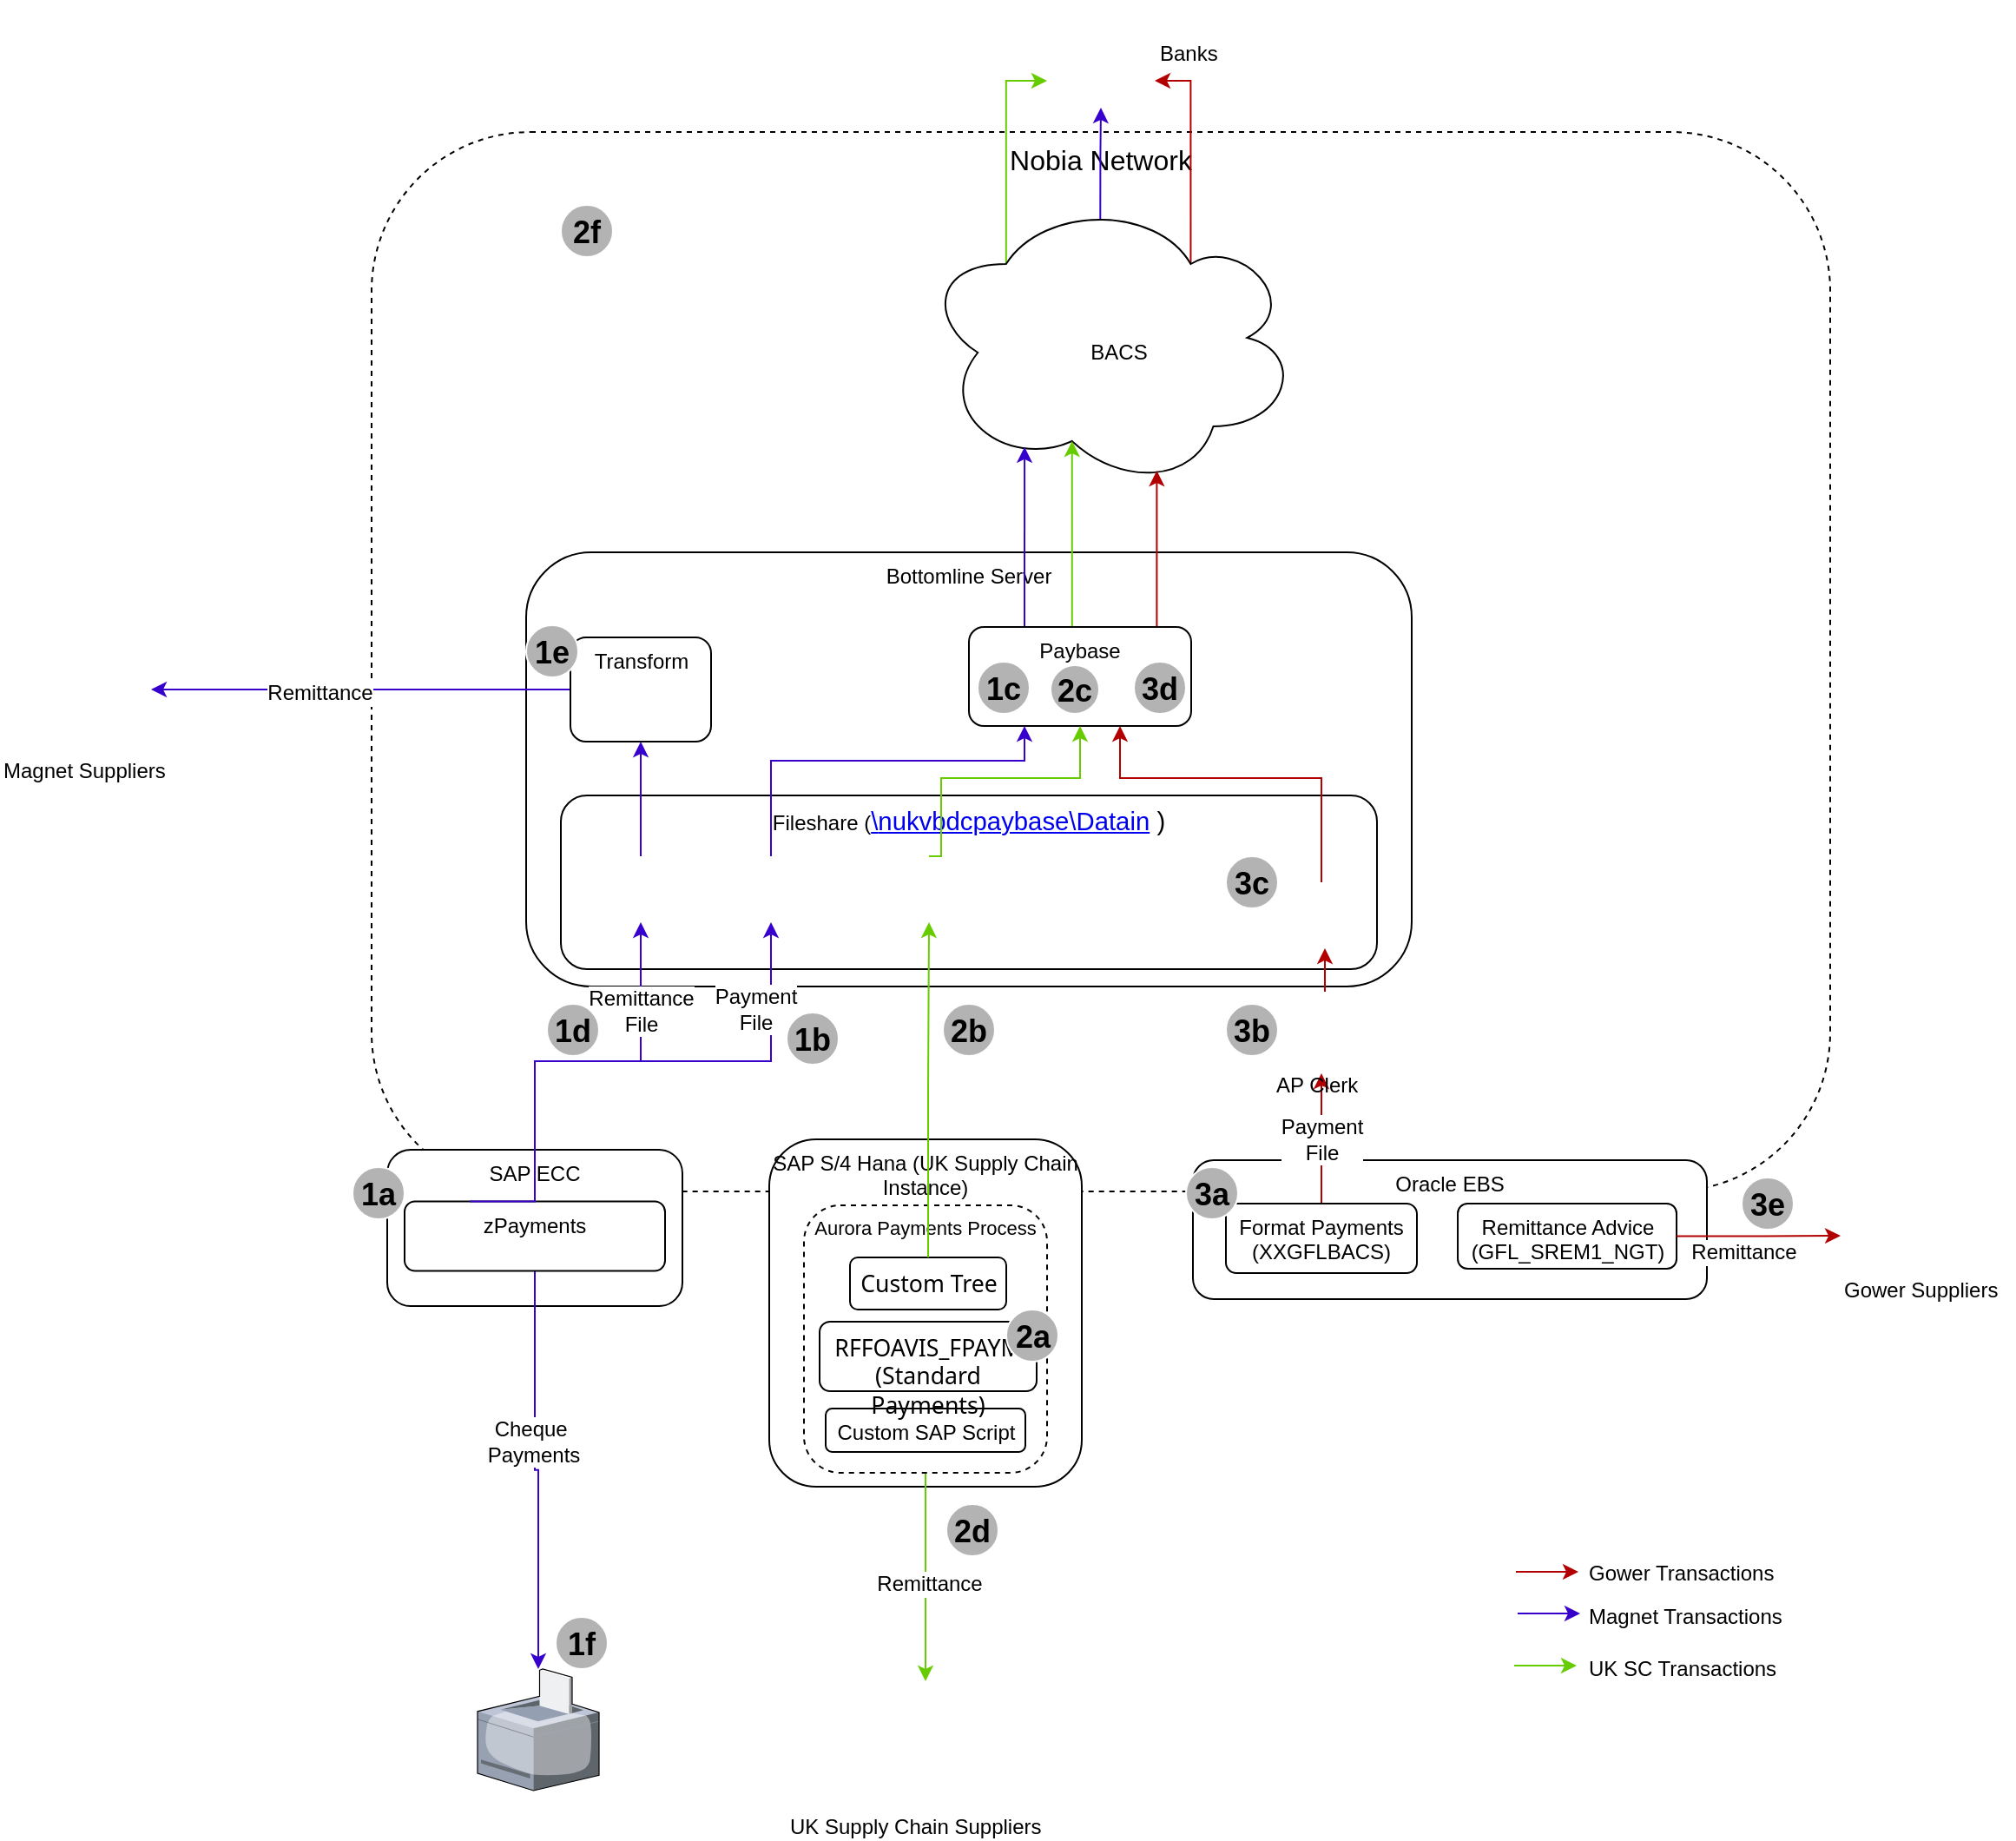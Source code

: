 <mxfile version="12.5.5" type="github" pages="5">
  <diagram name="Bottomline- Start" id="0WiYs2uDSN9r_ez0LBsD">
    <mxGraphModel dx="2036" dy="629" grid="1" gridSize="10" guides="1" tooltips="1" connect="1" arrows="1" fold="1" page="1" pageScale="1" pageWidth="827" pageHeight="1169" math="0" shadow="0">
      <root>
        <mxCell id="5QDhFZ3FKF-D9TqPaspZ-0"/>
        <mxCell id="5QDhFZ3FKF-D9TqPaspZ-1" parent="5QDhFZ3FKF-D9TqPaspZ-0"/>
        <mxCell id="5QDhFZ3FKF-D9TqPaspZ-2" value="&lt;font style=&quot;font-size: 16px&quot;&gt;Nobia Network&lt;/font&gt;" style="rounded=1;whiteSpace=wrap;html=1;dashed=1;verticalAlign=top;" parent="5QDhFZ3FKF-D9TqPaspZ-1" vertex="1">
          <mxGeometry x="-29" y="78" width="840" height="610" as="geometry"/>
        </mxCell>
        <mxCell id="5QDhFZ3FKF-D9TqPaspZ-7" value="SAP ECC" style="rounded=1;whiteSpace=wrap;html=1;verticalAlign=top;" parent="5QDhFZ3FKF-D9TqPaspZ-1" vertex="1">
          <mxGeometry x="-20" y="664" width="170" height="90" as="geometry"/>
        </mxCell>
        <mxCell id="zmvdrTiBWX6lppgmcVrx-3" value="SAP S/4 Hana (UK Supply Chain Instance)" style="rounded=1;whiteSpace=wrap;html=1;verticalAlign=top;" parent="5QDhFZ3FKF-D9TqPaspZ-1" vertex="1">
          <mxGeometry x="200" y="658" width="180" height="200" as="geometry"/>
        </mxCell>
        <mxCell id="5QDhFZ3FKF-D9TqPaspZ-3" value="Bottomline Server" style="rounded=1;whiteSpace=wrap;html=1;verticalAlign=top;" parent="5QDhFZ3FKF-D9TqPaspZ-1" vertex="1">
          <mxGeometry x="60" y="320" width="510" height="250" as="geometry"/>
        </mxCell>
        <mxCell id="5QDhFZ3FKF-D9TqPaspZ-40" style="edgeStyle=orthogonalEdgeStyle;rounded=0;orthogonalLoop=1;jettySize=auto;html=1;exitX=0.31;exitY=0.8;exitDx=0;exitDy=0;exitPerimeter=0;entryX=1;entryY=0.75;entryDx=0;entryDy=0;fillColor=#e51400;strokeColor=#B20000;" parent="5QDhFZ3FKF-D9TqPaspZ-1" source="5QDhFZ3FKF-D9TqPaspZ-4" target="5QDhFZ3FKF-D9TqPaspZ-26" edge="1">
          <mxGeometry relative="1" as="geometry"/>
        </mxCell>
        <mxCell id="5QDhFZ3FKF-D9TqPaspZ-41" style="edgeStyle=orthogonalEdgeStyle;rounded=0;orthogonalLoop=1;jettySize=auto;html=1;exitX=0.8;exitY=0.8;exitDx=0;exitDy=0;exitPerimeter=0;entryX=0;entryY=0.75;entryDx=0;entryDy=0;fillColor=#6a00ff;strokeColor=#66CC00;" parent="5QDhFZ3FKF-D9TqPaspZ-1" source="5QDhFZ3FKF-D9TqPaspZ-4" target="5QDhFZ3FKF-D9TqPaspZ-26" edge="1">
          <mxGeometry relative="1" as="geometry">
            <Array as="points">
              <mxPoint x="336" y="49"/>
            </Array>
          </mxGeometry>
        </mxCell>
        <mxCell id="zmvdrTiBWX6lppgmcVrx-23" style="edgeStyle=orthogonalEdgeStyle;rounded=0;orthogonalLoop=1;jettySize=auto;html=1;exitX=0.55;exitY=0.95;exitDx=0;exitDy=0;exitPerimeter=0;strokeColor=#3700CC;" parent="5QDhFZ3FKF-D9TqPaspZ-1" source="5QDhFZ3FKF-D9TqPaspZ-4" target="5QDhFZ3FKF-D9TqPaspZ-26" edge="1">
          <mxGeometry relative="1" as="geometry"/>
        </mxCell>
        <mxCell id="5QDhFZ3FKF-D9TqPaspZ-4" value="BACS" style="ellipse;shape=cloud;whiteSpace=wrap;html=1;direction=west;" parent="5QDhFZ3FKF-D9TqPaspZ-1" vertex="1">
          <mxGeometry x="293" y="120" width="217" height="170" as="geometry"/>
        </mxCell>
        <mxCell id="5QDhFZ3FKF-D9TqPaspZ-36" value="" style="edgeStyle=orthogonalEdgeStyle;rounded=0;orthogonalLoop=1;jettySize=auto;html=1;exitX=0.172;exitY=0.009;exitDx=0;exitDy=0;entryX=0.625;entryY=0.2;entryDx=0;entryDy=0;entryPerimeter=0;fillColor=#6a00ff;strokeColor=#66CC00;exitPerimeter=0;" parent="5QDhFZ3FKF-D9TqPaspZ-1" source="5QDhFZ3FKF-D9TqPaspZ-9" target="5QDhFZ3FKF-D9TqPaspZ-4" edge="1">
          <mxGeometry x="-0.254" relative="1" as="geometry">
            <Array as="points">
              <mxPoint x="374" y="371"/>
            </Array>
            <mxPoint as="offset"/>
          </mxGeometry>
        </mxCell>
        <mxCell id="5QDhFZ3FKF-D9TqPaspZ-37" value="" style="edgeStyle=orthogonalEdgeStyle;rounded=0;orthogonalLoop=1;jettySize=auto;html=1;exitX=0.75;exitY=0;exitDx=0;exitDy=0;entryX=0.4;entryY=0.1;entryDx=0;entryDy=0;entryPerimeter=0;fillColor=#e51400;strokeColor=#B20000;" parent="5QDhFZ3FKF-D9TqPaspZ-1" source="5QDhFZ3FKF-D9TqPaspZ-9" target="5QDhFZ3FKF-D9TqPaspZ-4" edge="1">
          <mxGeometry relative="1" as="geometry">
            <Array as="points">
              <mxPoint x="423" y="370"/>
            </Array>
          </mxGeometry>
        </mxCell>
        <mxCell id="zmvdrTiBWX6lppgmcVrx-11" style="edgeStyle=orthogonalEdgeStyle;rounded=0;orthogonalLoop=1;jettySize=auto;html=1;exitX=0.25;exitY=0;exitDx=0;exitDy=0;entryX=0.751;entryY=0.18;entryDx=0;entryDy=0;entryPerimeter=0;strokeColor=#3700CC;" parent="5QDhFZ3FKF-D9TqPaspZ-1" source="5QDhFZ3FKF-D9TqPaspZ-9" target="5QDhFZ3FKF-D9TqPaspZ-4" edge="1">
          <mxGeometry relative="1" as="geometry"/>
        </mxCell>
        <mxCell id="5QDhFZ3FKF-D9TqPaspZ-9" value="Paybase" style="rounded=1;whiteSpace=wrap;html=1;verticalAlign=top;" parent="5QDhFZ3FKF-D9TqPaspZ-1" vertex="1">
          <mxGeometry x="315" y="363" width="128" height="57" as="geometry"/>
        </mxCell>
        <mxCell id="5QDhFZ3FKF-D9TqPaspZ-11" style="edgeStyle=orthogonalEdgeStyle;rounded=0;orthogonalLoop=1;jettySize=auto;html=1;exitX=0;exitY=0.5;exitDx=0;exitDy=0;entryX=1;entryY=0.5;entryDx=0;entryDy=0;fillColor=#6a00ff;strokeColor=#3700CC;" parent="5QDhFZ3FKF-D9TqPaspZ-1" source="5QDhFZ3FKF-D9TqPaspZ-13" target="5QDhFZ3FKF-D9TqPaspZ-14" edge="1">
          <mxGeometry relative="1" as="geometry"/>
        </mxCell>
        <mxCell id="5QDhFZ3FKF-D9TqPaspZ-12" value="Remittance" style="text;html=1;resizable=0;points=[];align=center;verticalAlign=middle;labelBackgroundColor=#ffffff;" parent="5QDhFZ3FKF-D9TqPaspZ-11" vertex="1" connectable="0">
          <mxGeometry x="0.202" y="2" relative="1" as="geometry">
            <mxPoint as="offset"/>
          </mxGeometry>
        </mxCell>
        <mxCell id="5QDhFZ3FKF-D9TqPaspZ-13" value="Transform" style="rounded=1;whiteSpace=wrap;html=1;verticalAlign=top;" parent="5QDhFZ3FKF-D9TqPaspZ-1" vertex="1">
          <mxGeometry x="85.5" y="369" width="81" height="60" as="geometry"/>
        </mxCell>
        <mxCell id="5QDhFZ3FKF-D9TqPaspZ-14" value="" style="shape=image;html=1;verticalAlign=top;verticalLabelPosition=bottom;labelBackgroundColor=#ffffff;imageAspect=0;aspect=fixed;image=https://cdn2.iconfinder.com/data/icons/people-80/96/Picture1-128.png" parent="5QDhFZ3FKF-D9TqPaspZ-1" vertex="1">
          <mxGeometry x="-230" y="362" width="74" height="74" as="geometry"/>
        </mxCell>
        <mxCell id="5QDhFZ3FKF-D9TqPaspZ-15" value="Magnet Suppliers" style="text;html=1;resizable=0;points=[];autosize=1;align=left;verticalAlign=top;spacingTop=-4;" parent="5QDhFZ3FKF-D9TqPaspZ-1" vertex="1">
          <mxGeometry x="-243" y="436" width="110" height="20" as="geometry"/>
        </mxCell>
        <mxCell id="5QDhFZ3FKF-D9TqPaspZ-16" value="Oracle EBS" style="rounded=1;whiteSpace=wrap;html=1;verticalAlign=top;" parent="5QDhFZ3FKF-D9TqPaspZ-1" vertex="1">
          <mxGeometry x="444" y="670" width="296" height="80" as="geometry"/>
        </mxCell>
        <mxCell id="5QDhFZ3FKF-D9TqPaspZ-26" value="" style="shape=image;html=1;verticalAlign=top;verticalLabelPosition=bottom;labelBackgroundColor=#ffffff;imageAspect=0;aspect=fixed;image=https://cdn0.iconfinder.com/data/icons/business-and-finance-86/512/business_finance_money-32-2-128.png" parent="5QDhFZ3FKF-D9TqPaspZ-1" vertex="1">
          <mxGeometry x="360" y="2" width="62" height="62" as="geometry"/>
        </mxCell>
        <mxCell id="5QDhFZ3FKF-D9TqPaspZ-27" value="Banks" style="text;html=1;resizable=0;points=[];autosize=1;align=left;verticalAlign=top;spacingTop=-4;" parent="5QDhFZ3FKF-D9TqPaspZ-1" vertex="1">
          <mxGeometry x="423" y="23" width="50" height="10" as="geometry"/>
        </mxCell>
        <mxCell id="DQQrZIf6pvGCHNPxsHqb-0" value="&lt;b&gt;&lt;font style=&quot;font-size: 18px&quot;&gt;1a&lt;/font&gt;&lt;/b&gt;" style="ellipse;whiteSpace=wrap;html=1;aspect=fixed;strokeColor=#FFFFFF;fillColor=#B3B3B3;fontSize=20;" parent="5QDhFZ3FKF-D9TqPaspZ-1" vertex="1">
          <mxGeometry x="-40" y="674" width="30" height="30" as="geometry"/>
        </mxCell>
        <mxCell id="5QDhFZ3FKF-D9TqPaspZ-42" value="Payment&lt;br style=&quot;font-size: 12px;&quot;&gt;File" style="edgeStyle=orthogonalEdgeStyle;rounded=0;orthogonalLoop=1;jettySize=auto;html=1;exitX=0.5;exitY=0;exitDx=0;exitDy=0;fillColor=#e51400;strokeColor=#B20000;fontSize=12;" parent="5QDhFZ3FKF-D9TqPaspZ-1" source="DafEFwL84ATMl172Mt__-13" edge="1">
          <mxGeometry relative="1" as="geometry">
            <mxPoint x="518" y="620" as="targetPoint"/>
          </mxGeometry>
        </mxCell>
        <mxCell id="DafEFwL84ATMl172Mt__-11" style="edgeStyle=orthogonalEdgeStyle;rounded=0;orthogonalLoop=1;jettySize=auto;html=1;exitX=0.5;exitY=1;exitDx=0;exitDy=0;strokeColor=#3700CC;" parent="5QDhFZ3FKF-D9TqPaspZ-1" source="zmvdrTiBWX6lppgmcVrx-5" target="DafEFwL84ATMl172Mt__-10" edge="1">
          <mxGeometry relative="1" as="geometry"/>
        </mxCell>
        <mxCell id="3cHPP-RWXiZP0hmBgrUZ-5" value="Cheque&amp;nbsp;&lt;br&gt;Payments" style="text;html=1;align=center;verticalAlign=middle;resizable=0;points=[];labelBackgroundColor=#ffffff;" parent="DafEFwL84ATMl172Mt__-11" vertex="1" connectable="0">
          <mxGeometry x="-0.154" y="-1" relative="1" as="geometry">
            <mxPoint as="offset"/>
          </mxGeometry>
        </mxCell>
        <mxCell id="zmvdrTiBWX6lppgmcVrx-5" value="zPayments" style="rounded=1;whiteSpace=wrap;html=1;verticalAlign=top;" parent="5QDhFZ3FKF-D9TqPaspZ-1" vertex="1">
          <mxGeometry x="-10" y="693.75" width="150" height="40" as="geometry"/>
        </mxCell>
        <mxCell id="zmvdrTiBWX6lppgmcVrx-14" value="" style="shape=image;html=1;verticalAlign=top;verticalLabelPosition=bottom;labelBackgroundColor=#ffffff;imageAspect=0;aspect=fixed;image=https://cdn2.iconfinder.com/data/icons/people-80/96/Picture1-128.png" parent="5QDhFZ3FKF-D9TqPaspZ-1" vertex="1">
          <mxGeometry x="253" y="970" width="74" height="74" as="geometry"/>
        </mxCell>
        <mxCell id="zmvdrTiBWX6lppgmcVrx-17" value="UK Supply Chain Suppliers" style="text;html=1;resizable=0;points=[];autosize=1;align=left;verticalAlign=top;spacingTop=-4;" parent="5QDhFZ3FKF-D9TqPaspZ-1" vertex="1">
          <mxGeometry x="210" y="1044" width="160" height="10" as="geometry"/>
        </mxCell>
        <mxCell id="zmvdrTiBWX6lppgmcVrx-18" value="" style="shape=image;html=1;verticalAlign=top;verticalLabelPosition=bottom;labelBackgroundColor=#ffffff;imageAspect=0;aspect=fixed;image=https://cdn2.iconfinder.com/data/icons/people-80/96/Picture1-128.png" parent="5QDhFZ3FKF-D9TqPaspZ-1" vertex="1">
          <mxGeometry x="817" y="658" width="74" height="74" as="geometry"/>
        </mxCell>
        <mxCell id="zmvdrTiBWX6lppgmcVrx-19" value="Gower Suppliers" style="text;html=1;resizable=0;points=[];autosize=1;align=left;verticalAlign=top;spacingTop=-4;" parent="5QDhFZ3FKF-D9TqPaspZ-1" vertex="1">
          <mxGeometry x="817" y="735" width="100" height="10" as="geometry"/>
        </mxCell>
        <mxCell id="ScP-DXtnd7c2w665mB3K-0" value="" style="edgeStyle=orthogonalEdgeStyle;rounded=0;orthogonalLoop=1;jettySize=auto;html=1;fillColor=#e51400;strokeColor=#B20000;" parent="5QDhFZ3FKF-D9TqPaspZ-1" edge="1">
          <mxGeometry x="-1" y="-34" relative="1" as="geometry">
            <mxPoint x="630" y="907" as="sourcePoint"/>
            <mxPoint x="666" y="907" as="targetPoint"/>
            <mxPoint as="offset"/>
          </mxGeometry>
        </mxCell>
        <mxCell id="ScP-DXtnd7c2w665mB3K-3" value="" style="edgeStyle=orthogonalEdgeStyle;rounded=0;orthogonalLoop=1;jettySize=auto;html=1;fillColor=#e51400;strokeColor=#3700CC;" parent="5QDhFZ3FKF-D9TqPaspZ-1" edge="1">
          <mxGeometry x="-1" y="-34" relative="1" as="geometry">
            <mxPoint x="631" y="931" as="sourcePoint"/>
            <mxPoint x="667" y="931" as="targetPoint"/>
            <mxPoint as="offset"/>
          </mxGeometry>
        </mxCell>
        <mxCell id="ScP-DXtnd7c2w665mB3K-4" value="Gower Transactions" style="text;html=1;resizable=0;points=[];autosize=1;align=left;verticalAlign=top;spacingTop=-4;" parent="5QDhFZ3FKF-D9TqPaspZ-1" vertex="1">
          <mxGeometry x="670" y="898" width="120" height="10" as="geometry"/>
        </mxCell>
        <mxCell id="ScP-DXtnd7c2w665mB3K-5" value="Magnet Transactions" style="text;html=1;resizable=0;points=[];autosize=1;align=left;verticalAlign=top;spacingTop=-4;" parent="5QDhFZ3FKF-D9TqPaspZ-1" vertex="1">
          <mxGeometry x="670" y="923" width="130" height="10" as="geometry"/>
        </mxCell>
        <mxCell id="zmvdrTiBWX6lppgmcVrx-6" value="" style="edgeStyle=orthogonalEdgeStyle;rounded=0;orthogonalLoop=1;jettySize=auto;html=1;fillColor=#e51400;strokeColor=#66CC00;" parent="5QDhFZ3FKF-D9TqPaspZ-1" edge="1">
          <mxGeometry x="-1" y="-34" relative="1" as="geometry">
            <mxPoint x="629" y="961" as="sourcePoint"/>
            <mxPoint x="665" y="961" as="targetPoint"/>
            <mxPoint as="offset"/>
          </mxGeometry>
        </mxCell>
        <mxCell id="zmvdrTiBWX6lppgmcVrx-7" value="UK SC Transactions" style="text;html=1;resizable=0;points=[];autosize=1;align=left;verticalAlign=top;spacingTop=-4;" parent="5QDhFZ3FKF-D9TqPaspZ-1" vertex="1">
          <mxGeometry x="670" y="953" width="120" height="10" as="geometry"/>
        </mxCell>
        <mxCell id="DafEFwL84ATMl172Mt__-1" value="Fileshare (&lt;span style=&quot;font-size: 11.0pt ; font-family: &amp;#34;calibri&amp;#34; , sans-serif&quot;&gt;&lt;a&gt;\\nukvbdcpaybase\Datain&lt;/a&gt;&amp;nbsp;)&lt;/span&gt;" style="rounded=1;whiteSpace=wrap;html=1;verticalAlign=top;" parent="5QDhFZ3FKF-D9TqPaspZ-1" vertex="1">
          <mxGeometry x="80" y="460" width="470" height="100" as="geometry"/>
        </mxCell>
        <mxCell id="6po6rHESCgqyQbynay51-14" style="edgeStyle=orthogonalEdgeStyle;rounded=0;orthogonalLoop=1;jettySize=auto;html=1;exitX=0.5;exitY=0;exitDx=0;exitDy=0;fontSize=11;strokeColor=#3700CC;" parent="5QDhFZ3FKF-D9TqPaspZ-1" source="DafEFwL84ATMl172Mt__-2" target="5QDhFZ3FKF-D9TqPaspZ-13" edge="1">
          <mxGeometry relative="1" as="geometry"/>
        </mxCell>
        <mxCell id="DafEFwL84ATMl172Mt__-2" value="" style="shape=image;html=1;verticalAlign=top;verticalLabelPosition=bottom;labelBackgroundColor=#ffffff;imageAspect=0;aspect=fixed;image=https://cdn0.iconfinder.com/data/icons/simple-darkcon-1/86/shit-128.png" parent="5QDhFZ3FKF-D9TqPaspZ-1" vertex="1">
          <mxGeometry x="107.001" y="495" width="38" height="38" as="geometry"/>
        </mxCell>
        <mxCell id="DafEFwL84ATMl172Mt__-3" value="" style="shape=image;html=1;verticalAlign=top;verticalLabelPosition=bottom;labelBackgroundColor=#ffffff;imageAspect=0;aspect=fixed;image=https://cdn0.iconfinder.com/data/icons/simple-darkcon-1/86/shit-128.png" parent="5QDhFZ3FKF-D9TqPaspZ-1" vertex="1">
          <mxGeometry x="501.003" y="510" width="38" height="38" as="geometry"/>
        </mxCell>
        <mxCell id="6po6rHESCgqyQbynay51-12" style="edgeStyle=orthogonalEdgeStyle;rounded=0;orthogonalLoop=1;jettySize=auto;html=1;exitX=0.5;exitY=0;exitDx=0;exitDy=0;fontSize=11;strokeColor=#66CC00;" parent="5QDhFZ3FKF-D9TqPaspZ-1" source="DafEFwL84ATMl172Mt__-5" target="5QDhFZ3FKF-D9TqPaspZ-9" edge="1">
          <mxGeometry relative="1" as="geometry">
            <Array as="points">
              <mxPoint x="299" y="450"/>
              <mxPoint x="379" y="450"/>
            </Array>
          </mxGeometry>
        </mxCell>
        <mxCell id="DafEFwL84ATMl172Mt__-5" value="" style="shape=image;html=1;verticalAlign=top;verticalLabelPosition=bottom;labelBackgroundColor=#ffffff;imageAspect=0;aspect=fixed;image=https://cdn0.iconfinder.com/data/icons/simple-darkcon-1/86/shit-128.png" parent="5QDhFZ3FKF-D9TqPaspZ-1" vertex="1">
          <mxGeometry x="273.001" y="495" width="38" height="38" as="geometry"/>
        </mxCell>
        <mxCell id="5QDhFZ3FKF-D9TqPaspZ-43" value="" style="edgeStyle=orthogonalEdgeStyle;rounded=0;orthogonalLoop=1;jettySize=auto;html=1;exitX=0.5;exitY=0;exitDx=0;exitDy=0;fillColor=#6a00ff;strokeColor=#3700CC;entryX=0.5;entryY=1;entryDx=0;entryDy=0;" parent="5QDhFZ3FKF-D9TqPaspZ-1" source="zmvdrTiBWX6lppgmcVrx-5" target="DafEFwL84ATMl172Mt__-6" edge="1">
          <mxGeometry relative="1" as="geometry">
            <mxPoint x="293" y="549" as="targetPoint"/>
            <Array as="points">
              <mxPoint x="65" y="613"/>
              <mxPoint x="201" y="613"/>
            </Array>
          </mxGeometry>
        </mxCell>
        <mxCell id="3cHPP-RWXiZP0hmBgrUZ-1" value="Payment &lt;br&gt;File" style="text;html=1;align=center;verticalAlign=middle;resizable=0;points=[];labelBackgroundColor=#ffffff;" parent="5QDhFZ3FKF-D9TqPaspZ-43" vertex="1" connectable="0">
          <mxGeometry x="0.168" relative="1" as="geometry">
            <mxPoint x="33.75" y="-30" as="offset"/>
          </mxGeometry>
        </mxCell>
        <mxCell id="6po6rHESCgqyQbynay51-15" style="edgeStyle=orthogonalEdgeStyle;rounded=0;orthogonalLoop=1;jettySize=auto;html=1;exitX=0.5;exitY=0;exitDx=0;exitDy=0;entryX=0.25;entryY=1;entryDx=0;entryDy=0;fontSize=11;strokeColor=#3700CC;" parent="5QDhFZ3FKF-D9TqPaspZ-1" source="DafEFwL84ATMl172Mt__-6" target="5QDhFZ3FKF-D9TqPaspZ-9" edge="1">
          <mxGeometry relative="1" as="geometry">
            <Array as="points">
              <mxPoint x="201" y="440"/>
              <mxPoint x="347" y="440"/>
            </Array>
          </mxGeometry>
        </mxCell>
        <mxCell id="DafEFwL84ATMl172Mt__-6" value="" style="shape=image;html=1;verticalAlign=top;verticalLabelPosition=bottom;labelBackgroundColor=#ffffff;imageAspect=0;aspect=fixed;image=https://cdn0.iconfinder.com/data/icons/simple-darkcon-1/86/shit-128.png" parent="5QDhFZ3FKF-D9TqPaspZ-1" vertex="1">
          <mxGeometry x="182.001" y="495" width="38" height="38" as="geometry"/>
        </mxCell>
        <mxCell id="DafEFwL84ATMl172Mt__-8" value="" style="edgeStyle=orthogonalEdgeStyle;rounded=0;orthogonalLoop=1;jettySize=auto;html=1;exitX=0.25;exitY=0;exitDx=0;exitDy=0;fillColor=#6a00ff;strokeColor=#3700CC;" parent="5QDhFZ3FKF-D9TqPaspZ-1" source="zmvdrTiBWX6lppgmcVrx-5" target="DafEFwL84ATMl172Mt__-2" edge="1">
          <mxGeometry relative="1" as="geometry">
            <mxPoint x="302.5" y="712.5" as="sourcePoint"/>
            <mxPoint x="303" y="559" as="targetPoint"/>
            <Array as="points">
              <mxPoint x="65" y="694"/>
              <mxPoint x="65" y="613"/>
              <mxPoint x="126" y="613"/>
            </Array>
          </mxGeometry>
        </mxCell>
        <mxCell id="3cHPP-RWXiZP0hmBgrUZ-2" value="Remittance&lt;br&gt;File" style="text;html=1;align=center;verticalAlign=middle;resizable=0;points=[];labelBackgroundColor=#ffffff;" parent="DafEFwL84ATMl172Mt__-8" vertex="1" connectable="0">
          <mxGeometry x="0.402" y="1" relative="1" as="geometry">
            <mxPoint x="0.75" y="-27" as="offset"/>
          </mxGeometry>
        </mxCell>
        <mxCell id="DafEFwL84ATMl172Mt__-10" value="" style="verticalLabelPosition=bottom;aspect=fixed;html=1;verticalAlign=top;strokeColor=none;align=center;outlineConnect=0;shape=mxgraph.citrix.printer;" parent="5QDhFZ3FKF-D9TqPaspZ-1" vertex="1">
          <mxGeometry x="32" y="963" width="70" height="70" as="geometry"/>
        </mxCell>
        <mxCell id="DafEFwL84ATMl172Mt__-13" value="Format Payments (XXGFLBACS)" style="rounded=1;whiteSpace=wrap;html=1;verticalAlign=top;" parent="5QDhFZ3FKF-D9TqPaspZ-1" vertex="1">
          <mxGeometry x="463" y="695" width="110" height="40" as="geometry"/>
        </mxCell>
        <mxCell id="DafEFwL84ATMl172Mt__-16" value="" style="group" parent="5QDhFZ3FKF-D9TqPaspZ-1" vertex="1" connectable="0">
          <mxGeometry x="490" y="573" width="60" height="54" as="geometry"/>
        </mxCell>
        <mxCell id="DafEFwL84ATMl172Mt__-14" value="" style="shape=image;html=1;verticalAlign=top;verticalLabelPosition=bottom;labelBackgroundColor=#ffffff;imageAspect=0;aspect=fixed;image=https://cdn2.iconfinder.com/data/icons/people-80/96/Picture1-128.png" parent="DafEFwL84ATMl172Mt__-16" vertex="1">
          <mxGeometry x="8" width="44" height="44" as="geometry"/>
        </mxCell>
        <mxCell id="DafEFwL84ATMl172Mt__-15" value="AP Clerk" style="text;html=1;resizable=0;points=[];autosize=1;align=left;verticalAlign=top;spacingTop=-4;" parent="DafEFwL84ATMl172Mt__-16" vertex="1">
          <mxGeometry y="44" width="60" height="10" as="geometry"/>
        </mxCell>
        <mxCell id="DafEFwL84ATMl172Mt__-17" style="edgeStyle=orthogonalEdgeStyle;rounded=0;orthogonalLoop=1;jettySize=auto;html=1;exitX=0.5;exitY=0;exitDx=0;exitDy=0;strokeColor=#B20000;" parent="5QDhFZ3FKF-D9TqPaspZ-1" source="DafEFwL84ATMl172Mt__-14" target="DafEFwL84ATMl172Mt__-3" edge="1">
          <mxGeometry relative="1" as="geometry"/>
        </mxCell>
        <mxCell id="5QDhFZ3FKF-D9TqPaspZ-31" value="" style="edgeStyle=orthogonalEdgeStyle;rounded=0;orthogonalLoop=1;jettySize=auto;html=1;exitX=0.5;exitY=0;exitDx=0;exitDy=0;fillColor=#e51400;strokeColor=#B20000;" parent="5QDhFZ3FKF-D9TqPaspZ-1" target="5QDhFZ3FKF-D9TqPaspZ-9" edge="1">
          <mxGeometry relative="1" as="geometry">
            <Array as="points">
              <mxPoint x="518" y="450"/>
              <mxPoint x="402" y="450"/>
            </Array>
            <mxPoint x="518" y="510" as="sourcePoint"/>
          </mxGeometry>
        </mxCell>
        <mxCell id="DafEFwL84ATMl172Mt__-19" value="Remittance Advice&lt;br&gt;(GFL_SREM1_NGT)" style="rounded=1;whiteSpace=wrap;html=1;verticalAlign=top;" parent="5QDhFZ3FKF-D9TqPaspZ-1" vertex="1">
          <mxGeometry x="596.52" y="695" width="126" height="37.5" as="geometry"/>
        </mxCell>
        <mxCell id="zmvdrTiBWX6lppgmcVrx-20" style="edgeStyle=orthogonalEdgeStyle;rounded=0;orthogonalLoop=1;jettySize=auto;html=1;exitX=1;exitY=0.5;exitDx=0;exitDy=0;entryX=0;entryY=0.75;entryDx=0;entryDy=0;strokeColor=#B20000;" parent="5QDhFZ3FKF-D9TqPaspZ-1" source="DafEFwL84ATMl172Mt__-19" target="zmvdrTiBWX6lppgmcVrx-18" edge="1">
          <mxGeometry relative="1" as="geometry"/>
        </mxCell>
        <mxCell id="E16WqzM08AcB0rvfuX4--0" value="Remittance" style="text;html=1;align=center;verticalAlign=middle;resizable=0;points=[];labelBackgroundColor=#ffffff;" parent="zmvdrTiBWX6lppgmcVrx-20" vertex="1" connectable="0">
          <mxGeometry x="-0.292" y="-4" relative="1" as="geometry">
            <mxPoint x="4.5" y="4.58" as="offset"/>
          </mxGeometry>
        </mxCell>
        <mxCell id="3cHPP-RWXiZP0hmBgrUZ-6" value="&lt;b&gt;&lt;font style=&quot;font-size: 18px&quot;&gt;1b&lt;/font&gt;&lt;/b&gt;" style="ellipse;whiteSpace=wrap;html=1;aspect=fixed;strokeColor=#FFFFFF;fillColor=#B3B3B3;fontSize=20;" parent="5QDhFZ3FKF-D9TqPaspZ-1" vertex="1">
          <mxGeometry x="210" y="585" width="30" height="30" as="geometry"/>
        </mxCell>
        <mxCell id="3cHPP-RWXiZP0hmBgrUZ-7" value="&lt;b&gt;&lt;font style=&quot;font-size: 18px&quot;&gt;1d&lt;/font&gt;&lt;/b&gt;" style="ellipse;whiteSpace=wrap;html=1;aspect=fixed;strokeColor=#FFFFFF;fillColor=#B3B3B3;fontSize=20;" parent="5QDhFZ3FKF-D9TqPaspZ-1" vertex="1">
          <mxGeometry x="72" y="580" width="30" height="30" as="geometry"/>
        </mxCell>
        <mxCell id="3cHPP-RWXiZP0hmBgrUZ-10" value="" style="edgeStyle=orthogonalEdgeStyle;rounded=0;orthogonalLoop=1;jettySize=auto;html=1;fillColor=#e51400;strokeColor=#66CC00;exitX=0.5;exitY=1;exitDx=0;exitDy=0;" parent="5QDhFZ3FKF-D9TqPaspZ-1" source="3cHPP-RWXiZP0hmBgrUZ-12" target="zmvdrTiBWX6lppgmcVrx-14" edge="1">
          <mxGeometry x="-1" y="-34" relative="1" as="geometry">
            <mxPoint x="100" y="680" as="sourcePoint"/>
            <mxPoint x="140" y="558" as="targetPoint"/>
            <mxPoint as="offset"/>
          </mxGeometry>
        </mxCell>
        <mxCell id="b-vuMiENwKfQlOrTJs6d-2" value="Remittance" style="text;html=1;align=center;verticalAlign=middle;resizable=0;points=[];labelBackgroundColor=#ffffff;" parent="3cHPP-RWXiZP0hmBgrUZ-10" vertex="1" connectable="0">
          <mxGeometry x="0.142" y="2" relative="1" as="geometry">
            <mxPoint as="offset"/>
          </mxGeometry>
        </mxCell>
        <mxCell id="3cHPP-RWXiZP0hmBgrUZ-19" value="&lt;b&gt;&lt;font style=&quot;font-size: 18px&quot;&gt;2d&lt;/font&gt;&lt;/b&gt;" style="ellipse;whiteSpace=wrap;html=1;aspect=fixed;strokeColor=#FFFFFF;fillColor=#B3B3B3;fontSize=20;" parent="5QDhFZ3FKF-D9TqPaspZ-1" vertex="1">
          <mxGeometry x="302" y="868" width="30" height="30" as="geometry"/>
        </mxCell>
        <mxCell id="3cHPP-RWXiZP0hmBgrUZ-22" value="&lt;b&gt;&lt;font style=&quot;font-size: 18px&quot;&gt;2f&lt;/font&gt;&lt;/b&gt;" style="ellipse;whiteSpace=wrap;html=1;aspect=fixed;strokeColor=#FFFFFF;fillColor=#B3B3B3;fontSize=20;" parent="5QDhFZ3FKF-D9TqPaspZ-1" vertex="1">
          <mxGeometry x="80" y="120" width="30" height="30" as="geometry"/>
        </mxCell>
        <mxCell id="3cHPP-RWXiZP0hmBgrUZ-25" value="&lt;b&gt;&lt;font style=&quot;font-size: 18px&quot;&gt;3a&lt;/font&gt;&lt;/b&gt;" style="ellipse;whiteSpace=wrap;html=1;aspect=fixed;strokeColor=#FFFFFF;fillColor=#B3B3B3;fontSize=20;" parent="5QDhFZ3FKF-D9TqPaspZ-1" vertex="1">
          <mxGeometry x="440" y="674" width="30" height="30" as="geometry"/>
        </mxCell>
        <mxCell id="3cHPP-RWXiZP0hmBgrUZ-26" value="&lt;b&gt;&lt;font style=&quot;font-size: 18px&quot;&gt;3b&lt;/font&gt;&lt;/b&gt;" style="ellipse;whiteSpace=wrap;html=1;aspect=fixed;strokeColor=#FFFFFF;fillColor=#B3B3B3;fontSize=20;" parent="5QDhFZ3FKF-D9TqPaspZ-1" vertex="1">
          <mxGeometry x="463" y="580" width="30" height="30" as="geometry"/>
        </mxCell>
        <mxCell id="3cHPP-RWXiZP0hmBgrUZ-27" value="&lt;b&gt;&lt;font style=&quot;font-size: 18px&quot;&gt;3c&lt;/font&gt;&lt;/b&gt;" style="ellipse;whiteSpace=wrap;html=1;aspect=fixed;strokeColor=#FFFFFF;fillColor=#B3B3B3;fontSize=20;" parent="5QDhFZ3FKF-D9TqPaspZ-1" vertex="1">
          <mxGeometry x="463" y="495" width="30" height="30" as="geometry"/>
        </mxCell>
        <mxCell id="3cHPP-RWXiZP0hmBgrUZ-28" value="&lt;b&gt;&lt;font style=&quot;font-size: 18px&quot;&gt;3d&lt;/font&gt;&lt;/b&gt;" style="ellipse;whiteSpace=wrap;html=1;aspect=fixed;strokeColor=#FFFFFF;fillColor=#B3B3B3;fontSize=20;" parent="5QDhFZ3FKF-D9TqPaspZ-1" vertex="1">
          <mxGeometry x="410" y="383" width="30" height="30" as="geometry"/>
        </mxCell>
        <mxCell id="6po6rHESCgqyQbynay51-1" value="" style="group" parent="5QDhFZ3FKF-D9TqPaspZ-1" vertex="1" connectable="0">
          <mxGeometry x="220" y="696" width="146.5" height="154" as="geometry"/>
        </mxCell>
        <mxCell id="t_JVnz8HQEceKz7ftaNM-1" value="&lt;font style=&quot;font-size: 11px;&quot;&gt;Aurora Payments Process&lt;/font&gt;" style="rounded=1;whiteSpace=wrap;html=1;dashed=1;verticalAlign=top;fontSize=11;" parent="6po6rHESCgqyQbynay51-1" vertex="1">
          <mxGeometry width="140" height="154" as="geometry"/>
        </mxCell>
        <mxCell id="3cHPP-RWXiZP0hmBgrUZ-12" value="Custom SAP Script" style="rounded=1;whiteSpace=wrap;html=1;verticalAlign=top;" parent="6po6rHESCgqyQbynay51-1" vertex="1">
          <mxGeometry x="12.5" y="117" width="115" height="25" as="geometry"/>
        </mxCell>
        <mxCell id="b-vuMiENwKfQlOrTJs6d-3" value="&lt;span style=&quot;font-family: &amp;#34;segoe ui&amp;#34; , sans-serif ; font-size: 10pt&quot;&gt;RFFOAVIS_FPAYM (Standard Payments)&lt;/span&gt;&lt;br&gt;&lt;div class=&quot;WordSection1&quot;&gt;&lt;br&gt;&lt;br&gt;&lt;/div&gt;" style="rounded=1;whiteSpace=wrap;html=1;verticalAlign=top;" parent="6po6rHESCgqyQbynay51-1" vertex="1">
          <mxGeometry x="9" y="67" width="125" height="40" as="geometry"/>
        </mxCell>
        <mxCell id="b-vuMiENwKfQlOrTJs6d-5" value="&lt;font face=&quot;segoe ui, sans-serif&quot;&gt;&lt;span style=&quot;font-size: 13.333px&quot;&gt;Custom Tree&lt;/span&gt;&lt;/font&gt;" style="rounded=1;whiteSpace=wrap;html=1;verticalAlign=top;" parent="6po6rHESCgqyQbynay51-1" vertex="1">
          <mxGeometry x="26.5" y="30" width="90" height="30" as="geometry"/>
        </mxCell>
        <mxCell id="3cHPP-RWXiZP0hmBgrUZ-15" value="&lt;b&gt;&lt;font style=&quot;font-size: 18px&quot;&gt;2a&lt;/font&gt;&lt;/b&gt;" style="ellipse;whiteSpace=wrap;html=1;aspect=fixed;strokeColor=#FFFFFF;fillColor=#B3B3B3;fontSize=20;" parent="6po6rHESCgqyQbynay51-1" vertex="1">
          <mxGeometry x="116.5" y="60" width="30" height="30" as="geometry"/>
        </mxCell>
        <mxCell id="6po6rHESCgqyQbynay51-11" style="edgeStyle=orthogonalEdgeStyle;rounded=0;orthogonalLoop=1;jettySize=auto;html=1;exitX=0.5;exitY=0;exitDx=0;exitDy=0;fontSize=11;strokeColor=#66CC00;" parent="5QDhFZ3FKF-D9TqPaspZ-1" source="b-vuMiENwKfQlOrTJs6d-5" target="DafEFwL84ATMl172Mt__-5" edge="1">
          <mxGeometry relative="1" as="geometry"/>
        </mxCell>
        <mxCell id="sIV6rOqdoyzxgfVIZr4r-1" value="&lt;b&gt;&lt;font style=&quot;font-size: 18px&quot;&gt;1c&lt;/font&gt;&lt;/b&gt;" style="ellipse;whiteSpace=wrap;html=1;aspect=fixed;strokeColor=#FFFFFF;fillColor=#B3B3B3;fontSize=20;" vertex="1" parent="5QDhFZ3FKF-D9TqPaspZ-1">
          <mxGeometry x="320" y="383" width="30" height="30" as="geometry"/>
        </mxCell>
        <mxCell id="sIV6rOqdoyzxgfVIZr4r-2" value="&lt;b&gt;&lt;font style=&quot;font-size: 18px&quot;&gt;1e&lt;/font&gt;&lt;/b&gt;" style="ellipse;whiteSpace=wrap;html=1;aspect=fixed;strokeColor=#FFFFFF;fillColor=#B3B3B3;fontSize=20;" vertex="1" parent="5QDhFZ3FKF-D9TqPaspZ-1">
          <mxGeometry x="60" y="362" width="30" height="30" as="geometry"/>
        </mxCell>
        <mxCell id="sIV6rOqdoyzxgfVIZr4r-3" value="&lt;b&gt;&lt;font style=&quot;font-size: 18px&quot;&gt;1f&lt;/font&gt;&lt;/b&gt;" style="ellipse;whiteSpace=wrap;html=1;aspect=fixed;strokeColor=#FFFFFF;fillColor=#B3B3B3;fontSize=20;" vertex="1" parent="5QDhFZ3FKF-D9TqPaspZ-1">
          <mxGeometry x="77" y="933" width="30" height="30" as="geometry"/>
        </mxCell>
        <mxCell id="3cHPP-RWXiZP0hmBgrUZ-17" value="&lt;b&gt;&lt;font style=&quot;font-size: 18px&quot;&gt;2b&lt;/font&gt;&lt;/b&gt;" style="ellipse;whiteSpace=wrap;html=1;aspect=fixed;strokeColor=#FFFFFF;fillColor=#B3B3B3;fontSize=20;" parent="5QDhFZ3FKF-D9TqPaspZ-1" vertex="1">
          <mxGeometry x="300" y="580" width="30" height="30" as="geometry"/>
        </mxCell>
        <mxCell id="sIV6rOqdoyzxgfVIZr4r-4" value="&lt;b&gt;&lt;font style=&quot;font-size: 18px&quot;&gt;2c&lt;/font&gt;&lt;/b&gt;" style="ellipse;whiteSpace=wrap;html=1;aspect=fixed;strokeColor=#FFFFFF;fillColor=#B3B3B3;fontSize=20;" vertex="1" parent="5QDhFZ3FKF-D9TqPaspZ-1">
          <mxGeometry x="362" y="385" width="28" height="28" as="geometry"/>
        </mxCell>
        <mxCell id="sIV6rOqdoyzxgfVIZr4r-6" value="&lt;b&gt;&lt;font style=&quot;font-size: 18px&quot;&gt;3e&lt;/font&gt;&lt;/b&gt;" style="ellipse;whiteSpace=wrap;html=1;aspect=fixed;strokeColor=#FFFFFF;fillColor=#B3B3B3;fontSize=20;" vertex="1" parent="5QDhFZ3FKF-D9TqPaspZ-1">
          <mxGeometry x="760" y="680" width="30" height="30" as="geometry"/>
        </mxCell>
      </root>
    </mxGraphModel>
  </diagram>
  <diagram name="Bottomline- Dependencies" id="wW40tE5pmNINRSS3iZMQ">
    &#xa;    &#xa;    &#xa;    &#xa;    &#xa;    &#xa;    &#xa;    
    <mxGraphModel dx="2036" dy="629" grid="1" gridSize="10" guides="1" tooltips="1" connect="1" arrows="1" fold="1" page="1" pageScale="1" pageWidth="827" pageHeight="1169" math="0" shadow="0">
      &#xa;      &#xa;      &#xa;      &#xa;      &#xa;      &#xa;      &#xa;      
      <root>
        &#xa;        &#xa;        &#xa;        &#xa;        &#xa;        &#xa;        &#xa;        
        <mxCell id="Q5eooPiGt27n1xnJcCyk-0"/>
        &#xa;        &#xa;        &#xa;        &#xa;        &#xa;        &#xa;        &#xa;        
        <mxCell id="Q5eooPiGt27n1xnJcCyk-1" parent="Q5eooPiGt27n1xnJcCyk-0"/>
        &#xa;        &#xa;        &#xa;        &#xa;        &#xa;        &#xa;        &#xa;        
        <mxCell id="Q5eooPiGt27n1xnJcCyk-2" value="&lt;font style=&quot;font-size: 16px&quot;&gt;Nobia Network&lt;/font&gt;" style="rounded=1;whiteSpace=wrap;html=1;dashed=1;verticalAlign=top;" parent="Q5eooPiGt27n1xnJcCyk-1" vertex="1">
          &#xa;          &#xa;          &#xa;          &#xa;          &#xa;          &#xa;          &#xa;          
          <mxGeometry x="20" y="290" width="650" height="510" as="geometry"/>
          &#xa;          &#xa;          &#xa;          &#xa;        &#xa;        &#xa;        &#xa;        
        </mxCell>
        &#xa;        &#xa;        &#xa;        &#xa;        &#xa;        &#xa;        &#xa;        
        <mxCell id="Q5eooPiGt27n1xnJcCyk-3" value="Bottomline Server" style="rounded=1;whiteSpace=wrap;html=1;verticalAlign=top;" parent="Q5eooPiGt27n1xnJcCyk-1" vertex="1">
          &#xa;          &#xa;          &#xa;          &#xa;          &#xa;          &#xa;          &#xa;          
          <mxGeometry x="50" y="320" width="580" height="260" as="geometry"/>
          &#xa;          &#xa;          &#xa;          &#xa;        &#xa;        &#xa;        &#xa;        
        </mxCell>
        &#xa;        &#xa;        &#xa;        &#xa;        &#xa;        &#xa;        &#xa;        
        <mxCell id="Q5eooPiGt27n1xnJcCyk-4" style="edgeStyle=orthogonalEdgeStyle;rounded=0;orthogonalLoop=1;jettySize=auto;html=1;exitX=0.31;exitY=0.8;exitDx=0;exitDy=0;exitPerimeter=0;entryX=1;entryY=0.75;entryDx=0;entryDy=0;fillColor=#e51400;strokeColor=#B20000;" parent="Q5eooPiGt27n1xnJcCyk-1" source="Q5eooPiGt27n1xnJcCyk-7" target="Q5eooPiGt27n1xnJcCyk-22" edge="1">
          &#xa;          &#xa;          &#xa;          &#xa;          &#xa;          &#xa;          &#xa;          
          <mxGeometry relative="1" as="geometry"/>
          &#xa;          &#xa;          &#xa;          &#xa;        &#xa;        &#xa;        &#xa;        
        </mxCell>
        &#xa;        &#xa;        &#xa;        &#xa;        &#xa;        &#xa;        &#xa;        
        <mxCell id="Q5eooPiGt27n1xnJcCyk-5" style="edgeStyle=orthogonalEdgeStyle;rounded=0;orthogonalLoop=1;jettySize=auto;html=1;exitX=0.8;exitY=0.8;exitDx=0;exitDy=0;exitPerimeter=0;entryX=0;entryY=0.75;entryDx=0;entryDy=0;fillColor=#6a00ff;strokeColor=#66CC00;" parent="Q5eooPiGt27n1xnJcCyk-1" source="Q5eooPiGt27n1xnJcCyk-7" target="Q5eooPiGt27n1xnJcCyk-22" edge="1">
          &#xa;          &#xa;          &#xa;          &#xa;          &#xa;          &#xa;          &#xa;          
          <mxGeometry relative="1" as="geometry">
            &#xa;            &#xa;            &#xa;            &#xa;            &#xa;            &#xa;            &#xa;            
            <Array as="points">
              &#xa;              &#xa;              &#xa;              &#xa;              &#xa;              &#xa;              &#xa;              
              <mxPoint x="336" y="49"/>
              &#xa;              &#xa;              &#xa;              &#xa;            &#xa;            &#xa;            &#xa;            
            </Array>
            &#xa;            &#xa;            &#xa;            &#xa;          &#xa;          &#xa;          &#xa;          
          </mxGeometry>
          &#xa;          &#xa;          &#xa;          &#xa;        &#xa;        &#xa;        &#xa;        
        </mxCell>
        &#xa;        &#xa;        &#xa;        &#xa;        &#xa;        &#xa;        &#xa;        
        <mxCell id="Q5eooPiGt27n1xnJcCyk-6" style="edgeStyle=orthogonalEdgeStyle;rounded=0;orthogonalLoop=1;jettySize=auto;html=1;exitX=0.55;exitY=0.95;exitDx=0;exitDy=0;exitPerimeter=0;strokeColor=#0000FF;" parent="Q5eooPiGt27n1xnJcCyk-1" source="Q5eooPiGt27n1xnJcCyk-7" target="Q5eooPiGt27n1xnJcCyk-22" edge="1">
          &#xa;          &#xa;          &#xa;          &#xa;          &#xa;          &#xa;          &#xa;          
          <mxGeometry relative="1" as="geometry"/>
          &#xa;          &#xa;          &#xa;          &#xa;        &#xa;        &#xa;        &#xa;        
        </mxCell>
        &#xa;        &#xa;        &#xa;        &#xa;        &#xa;        &#xa;        &#xa;        
        <mxCell id="Q5eooPiGt27n1xnJcCyk-7" value="BACS" style="ellipse;shape=cloud;whiteSpace=wrap;html=1;direction=west;" parent="Q5eooPiGt27n1xnJcCyk-1" vertex="1">
          &#xa;          &#xa;          &#xa;          &#xa;          &#xa;          &#xa;          &#xa;          
          <mxGeometry x="293" y="120" width="217" height="170" as="geometry"/>
          &#xa;          &#xa;          &#xa;          &#xa;        &#xa;        &#xa;        &#xa;        
        </mxCell>
        &#xa;        &#xa;        &#xa;        &#xa;        &#xa;        &#xa;        &#xa;        
        <mxCell id="Q5eooPiGt27n1xnJcCyk-55" style="edgeStyle=orthogonalEdgeStyle;rounded=0;orthogonalLoop=1;jettySize=auto;html=1;exitX=0.5;exitY=1;exitDx=0;exitDy=0;entryX=1;entryY=0.5;entryDx=0;entryDy=0;strokeColor=#0000FF;" parent="Q5eooPiGt27n1xnJcCyk-1" source="Q5eooPiGt27n1xnJcCyk-8" target="Q5eooPiGt27n1xnJcCyk-18" edge="1">
          &#xa;          &#xa;          &#xa;          &#xa;          &#xa;          &#xa;          &#xa;          
          <mxGeometry relative="1" as="geometry"/>
          &#xa;          &#xa;          &#xa;          &#xa;        &#xa;        &#xa;        &#xa;        
        </mxCell>
        &#xa;        &#xa;        &#xa;        &#xa;        &#xa;        &#xa;        &#xa;        
        <mxCell id="Q5eooPiGt27n1xnJcCyk-56" value="Remittance" style="text;html=1;resizable=0;points=[];align=center;verticalAlign=middle;labelBackgroundColor=#ffffff;" parent="Q5eooPiGt27n1xnJcCyk-55" vertex="1" connectable="0">
          &#xa;          &#xa;          &#xa;          &#xa;          &#xa;          &#xa;          &#xa;          
          <mxGeometry x="0.285" y="2" relative="1" as="geometry">
            &#xa;            &#xa;            &#xa;            &#xa;            &#xa;            &#xa;            &#xa;            
            <mxPoint as="offset"/>
            &#xa;            &#xa;            &#xa;            &#xa;          &#xa;          &#xa;          &#xa;          
          </mxGeometry>
          &#xa;          &#xa;          &#xa;          &#xa;        &#xa;        &#xa;        &#xa;        
        </mxCell>
        &#xa;        &#xa;        &#xa;        &#xa;        &#xa;        &#xa;        &#xa;        
        <mxCell id="Q5eooPiGt27n1xnJcCyk-8" value="SAP ECC" style="rounded=1;whiteSpace=wrap;html=1;verticalAlign=top;" parent="Q5eooPiGt27n1xnJcCyk-1" vertex="1">
          &#xa;          &#xa;          &#xa;          &#xa;          &#xa;          &#xa;          &#xa;          
          <mxGeometry x="230" y="670" width="110" height="90" as="geometry"/>
          &#xa;          &#xa;          &#xa;          &#xa;        &#xa;        &#xa;        &#xa;        
        </mxCell>
        &#xa;        &#xa;        &#xa;        &#xa;        &#xa;        &#xa;        &#xa;        
        <mxCell id="Q5eooPiGt27n1xnJcCyk-9" value="Payment" style="edgeStyle=orthogonalEdgeStyle;rounded=0;orthogonalLoop=1;jettySize=auto;html=1;exitX=0.172;exitY=0.009;exitDx=0;exitDy=0;entryX=0.625;entryY=0.2;entryDx=0;entryDy=0;entryPerimeter=0;fillColor=#6a00ff;strokeColor=#3700CC;exitPerimeter=0;" parent="Q5eooPiGt27n1xnJcCyk-1" source="Q5eooPiGt27n1xnJcCyk-13" target="Q5eooPiGt27n1xnJcCyk-7" edge="1">
          &#xa;          &#xa;          &#xa;          &#xa;          &#xa;          &#xa;          &#xa;          
          <mxGeometry x="-0.254" relative="1" as="geometry">
            &#xa;            &#xa;            &#xa;            &#xa;            &#xa;            &#xa;            &#xa;            
            <Array as="points">
              &#xa;              &#xa;              &#xa;              &#xa;              &#xa;              &#xa;              &#xa;              
              <mxPoint x="374" y="371"/>
              &#xa;              &#xa;              &#xa;              &#xa;            &#xa;            &#xa;            &#xa;            
            </Array>
            &#xa;            &#xa;            &#xa;            &#xa;            &#xa;            &#xa;            &#xa;            
            <mxPoint as="offset"/>
            &#xa;            &#xa;            &#xa;            &#xa;          &#xa;          &#xa;          &#xa;          
          </mxGeometry>
          &#xa;          &#xa;          &#xa;          &#xa;        &#xa;        &#xa;        &#xa;        
        </mxCell>
        &#xa;        &#xa;        &#xa;        &#xa;        &#xa;        &#xa;        &#xa;        
        <mxCell id="Q5eooPiGt27n1xnJcCyk-10" value="Payment" style="edgeStyle=orthogonalEdgeStyle;rounded=0;orthogonalLoop=1;jettySize=auto;html=1;exitX=0.75;exitY=0;exitDx=0;exitDy=0;entryX=0.4;entryY=0.1;entryDx=0;entryDy=0;entryPerimeter=0;fillColor=#e51400;strokeColor=#B20000;" parent="Q5eooPiGt27n1xnJcCyk-1" source="Q5eooPiGt27n1xnJcCyk-13" target="Q5eooPiGt27n1xnJcCyk-7" edge="1">
          &#xa;          &#xa;          &#xa;          &#xa;          &#xa;          &#xa;          &#xa;          
          <mxGeometry relative="1" as="geometry">
            &#xa;            &#xa;            &#xa;            &#xa;            &#xa;            &#xa;            &#xa;            
            <Array as="points">
              &#xa;              &#xa;              &#xa;              &#xa;              &#xa;              &#xa;              &#xa;              
              <mxPoint x="423" y="370"/>
              &#xa;              &#xa;              &#xa;              &#xa;            &#xa;            &#xa;            &#xa;            
            </Array>
            &#xa;            &#xa;            &#xa;            &#xa;          &#xa;          &#xa;          &#xa;          
          </mxGeometry>
          &#xa;          &#xa;          &#xa;          &#xa;        &#xa;        &#xa;        &#xa;        
        </mxCell>
        &#xa;        &#xa;        &#xa;        &#xa;        &#xa;        &#xa;        &#xa;        
        <mxCell id="Q5eooPiGt27n1xnJcCyk-12" style="edgeStyle=orthogonalEdgeStyle;rounded=0;orthogonalLoop=1;jettySize=auto;html=1;exitX=0.25;exitY=0;exitDx=0;exitDy=0;entryX=0.751;entryY=0.18;entryDx=0;entryDy=0;entryPerimeter=0;strokeColor=#66CC00;" parent="Q5eooPiGt27n1xnJcCyk-1" source="Q5eooPiGt27n1xnJcCyk-13" target="Q5eooPiGt27n1xnJcCyk-7" edge="1">
          &#xa;          &#xa;          &#xa;          &#xa;          &#xa;          &#xa;          &#xa;          
          <mxGeometry relative="1" as="geometry"/>
          &#xa;          &#xa;          &#xa;          &#xa;        &#xa;        &#xa;        &#xa;        
        </mxCell>
        &#xa;        &#xa;        &#xa;        &#xa;        &#xa;        &#xa;        &#xa;        
        <mxCell id="Q5eooPiGt27n1xnJcCyk-13" value="Paybase" style="rounded=1;whiteSpace=wrap;html=1;verticalAlign=top;" parent="Q5eooPiGt27n1xnJcCyk-1" vertex="1">
          &#xa;          &#xa;          &#xa;          &#xa;          &#xa;          &#xa;          &#xa;          
          <mxGeometry x="320" y="370" width="128" height="57" as="geometry"/>
          &#xa;          &#xa;          &#xa;          &#xa;        &#xa;        &#xa;        &#xa;        
        </mxCell>
        &#xa;        &#xa;        &#xa;        &#xa;        &#xa;        &#xa;        &#xa;        
        <mxCell id="Q5eooPiGt27n1xnJcCyk-14" value="" style="image;html=1;labelBackgroundColor=#ffffff;image=img/lib/clip_art/computers/Server_128x128.png" parent="Q5eooPiGt27n1xnJcCyk-1" vertex="1">
          &#xa;          &#xa;          &#xa;          &#xa;          &#xa;          &#xa;          &#xa;          
          <mxGeometry x="549" y="293" width="90" height="69" as="geometry"/>
          &#xa;          &#xa;          &#xa;          &#xa;        &#xa;        &#xa;        &#xa;        
        </mxCell>
        &#xa;        &#xa;        &#xa;        &#xa;        &#xa;        &#xa;        &#xa;        
        <mxCell id="Q5eooPiGt27n1xnJcCyk-18" value="" style="shape=image;html=1;verticalAlign=top;verticalLabelPosition=bottom;labelBackgroundColor=#ffffff;imageAspect=0;aspect=fixed;image=https://cdn2.iconfinder.com/data/icons/people-80/96/Picture1-128.png" parent="Q5eooPiGt27n1xnJcCyk-1" vertex="1">
          &#xa;          &#xa;          &#xa;          &#xa;          &#xa;          &#xa;          &#xa;          
          <mxGeometry x="-220" y="803" width="74" height="74" as="geometry"/>
          &#xa;          &#xa;          &#xa;          &#xa;        &#xa;        &#xa;        &#xa;        
        </mxCell>
        &#xa;        &#xa;        &#xa;        &#xa;        &#xa;        &#xa;        &#xa;        
        <mxCell id="Q5eooPiGt27n1xnJcCyk-19" value="Magnet Suppliers" style="text;html=1;resizable=0;points=[];autosize=1;align=left;verticalAlign=top;spacingTop=-4;" parent="Q5eooPiGt27n1xnJcCyk-1" vertex="1">
          &#xa;          &#xa;          &#xa;          &#xa;          &#xa;          &#xa;          &#xa;          
          <mxGeometry x="-243" y="877" width="110" height="20" as="geometry"/>
          &#xa;          &#xa;          &#xa;          &#xa;        &#xa;        &#xa;        &#xa;        
        </mxCell>
        &#xa;        &#xa;        &#xa;        &#xa;        &#xa;        &#xa;        &#xa;        
        <mxCell id="Q5eooPiGt27n1xnJcCyk-20" style="edgeStyle=orthogonalEdgeStyle;rounded=0;orthogonalLoop=1;jettySize=auto;html=1;exitX=1;exitY=0.5;exitDx=0;exitDy=0;entryX=0;entryY=0.75;entryDx=0;entryDy=0;strokeColor=#FF0000;" parent="Q5eooPiGt27n1xnJcCyk-1" source="Q5eooPiGt27n1xnJcCyk-21" target="Q5eooPiGt27n1xnJcCyk-47" edge="1">
          &#xa;          &#xa;          &#xa;          &#xa;          &#xa;          &#xa;          &#xa;          
          <mxGeometry relative="1" as="geometry"/>
          &#xa;          &#xa;          &#xa;          &#xa;        &#xa;        &#xa;        &#xa;        
        </mxCell>
        &#xa;        &#xa;        &#xa;        &#xa;        &#xa;        &#xa;        &#xa;        
        <mxCell id="Q5eooPiGt27n1xnJcCyk-21" value="Oracle EBS" style="rounded=1;whiteSpace=wrap;html=1;verticalAlign=top;" parent="Q5eooPiGt27n1xnJcCyk-1" vertex="1">
          &#xa;          &#xa;          &#xa;          &#xa;          &#xa;          &#xa;          &#xa;          
          <mxGeometry x="444" y="670" width="150" height="80" as="geometry"/>
          &#xa;          &#xa;          &#xa;          &#xa;        &#xa;        &#xa;        &#xa;        
        </mxCell>
        &#xa;        &#xa;        &#xa;        &#xa;        &#xa;        &#xa;        &#xa;        
        <mxCell id="Q5eooPiGt27n1xnJcCyk-22" value="" style="shape=image;html=1;verticalAlign=top;verticalLabelPosition=bottom;labelBackgroundColor=#ffffff;imageAspect=0;aspect=fixed;image=https://cdn0.iconfinder.com/data/icons/business-and-finance-86/512/business_finance_money-32-2-128.png" parent="Q5eooPiGt27n1xnJcCyk-1" vertex="1">
          &#xa;          &#xa;          &#xa;          &#xa;          &#xa;          &#xa;          &#xa;          
          <mxGeometry x="360" y="2" width="62" height="62" as="geometry"/>
          &#xa;          &#xa;          &#xa;          &#xa;        &#xa;        &#xa;        &#xa;        
        </mxCell>
        &#xa;        &#xa;        &#xa;        &#xa;        &#xa;        &#xa;        &#xa;        
        <mxCell id="Q5eooPiGt27n1xnJcCyk-23" value="Banks" style="text;html=1;resizable=0;points=[];autosize=1;align=left;verticalAlign=top;spacingTop=-4;" parent="Q5eooPiGt27n1xnJcCyk-1" vertex="1">
          &#xa;          &#xa;          &#xa;          &#xa;          &#xa;          &#xa;          &#xa;          
          <mxGeometry x="423" y="23" width="50" height="10" as="geometry"/>
          &#xa;          &#xa;          &#xa;          &#xa;        &#xa;        &#xa;        &#xa;        
        </mxCell>
        &#xa;        &#xa;        &#xa;        &#xa;        &#xa;        &#xa;        &#xa;        
        <mxCell id="Q5eooPiGt27n1xnJcCyk-24" value="&lt;b&gt;&lt;font style=&quot;font-size: 18px&quot;&gt;1&lt;/font&gt;&lt;/b&gt;" style="ellipse;whiteSpace=wrap;html=1;aspect=fixed;strokeColor=#FFFFFF;fillColor=#B3B3B3;fontSize=20;" parent="Q5eooPiGt27n1xnJcCyk-1" vertex="1">
          &#xa;          &#xa;          &#xa;          &#xa;          &#xa;          &#xa;          &#xa;          
          <mxGeometry x="278" y="773" width="30" height="30" as="geometry"/>
          &#xa;          &#xa;          &#xa;          &#xa;        &#xa;        &#xa;        &#xa;        
        </mxCell>
        &#xa;        &#xa;        &#xa;        &#xa;        &#xa;        &#xa;        &#xa;        
        <mxCell id="Q5eooPiGt27n1xnJcCyk-28" value="" style="group" parent="Q5eooPiGt27n1xnJcCyk-1" vertex="1" connectable="0">
          &#xa;          &#xa;          &#xa;          &#xa;          &#xa;          &#xa;          &#xa;          
          <mxGeometry x="91" y="470" width="528" height="90" as="geometry"/>
          &#xa;          &#xa;          &#xa;          &#xa;        &#xa;        &#xa;        &#xa;        
        </mxCell>
        &#xa;        &#xa;        &#xa;        &#xa;        &#xa;        &#xa;        &#xa;        
        <mxCell id="Q5eooPiGt27n1xnJcCyk-29" value="Fileshare (&lt;span style=&quot;font-size: 11.0pt ; font-family: &amp;#34;calibri&amp;#34; , sans-serif&quot;&gt;&lt;a&gt;\\nukvbdcpaybase\Datain&lt;/a&gt;&amp;nbsp;)&lt;/span&gt;" style="rounded=1;whiteSpace=wrap;html=1;verticalAlign=top;" parent="Q5eooPiGt27n1xnJcCyk-28" vertex="1">
          &#xa;          &#xa;          &#xa;          &#xa;          &#xa;          &#xa;          &#xa;          
          <mxGeometry y="-10" width="516.522" height="100" as="geometry"/>
          &#xa;          &#xa;          &#xa;          &#xa;        &#xa;        &#xa;        &#xa;        
        </mxCell>
        &#xa;        &#xa;        &#xa;        &#xa;        &#xa;        &#xa;        &#xa;        
        <mxCell id="Q5eooPiGt27n1xnJcCyk-30" value="" style="shape=image;html=1;verticalAlign=top;verticalLabelPosition=bottom;labelBackgroundColor=#ffffff;imageAspect=0;aspect=fixed;image=https://cdn0.iconfinder.com/data/icons/simple-darkcon-1/86/shit-128.png" parent="Q5eooPiGt27n1xnJcCyk-28" vertex="1">
          &#xa;          &#xa;          &#xa;          &#xa;          &#xa;          &#xa;          &#xa;          
          <mxGeometry x="175.761" y="41" width="38" height="38" as="geometry"/>
          &#xa;          &#xa;          &#xa;          &#xa;        &#xa;        &#xa;        &#xa;        
        </mxCell>
        &#xa;        &#xa;        &#xa;        &#xa;        &#xa;        &#xa;        &#xa;        
        <mxCell id="Q5eooPiGt27n1xnJcCyk-31" value="" style="shape=image;html=1;verticalAlign=top;verticalLabelPosition=bottom;labelBackgroundColor=#ffffff;imageAspect=0;aspect=fixed;image=https://cdn0.iconfinder.com/data/icons/simple-darkcon-1/86/shit-128.png" parent="Q5eooPiGt27n1xnJcCyk-28" vertex="1">
          &#xa;          &#xa;          &#xa;          &#xa;          &#xa;          &#xa;          &#xa;          
          <mxGeometry x="408.413" y="40" width="38" height="38" as="geometry"/>
          &#xa;          &#xa;          &#xa;          &#xa;        &#xa;        &#xa;        &#xa;        
        </mxCell>
        &#xa;        &#xa;        &#xa;        &#xa;        &#xa;        &#xa;        &#xa;        
        <mxCell id="Q5eooPiGt27n1xnJcCyk-32" value="BACS Files" style="text;html=1;resizable=0;points=[];autosize=1;align=left;verticalAlign=top;spacingTop=-4;" parent="Q5eooPiGt27n1xnJcCyk-28" vertex="1">
          &#xa;          &#xa;          &#xa;          &#xa;          &#xa;          &#xa;          &#xa;          
          <mxGeometry x="439.065" y="20" width="80" height="10" as="geometry"/>
          &#xa;          &#xa;          &#xa;          &#xa;        &#xa;        &#xa;        &#xa;        
        </mxCell>
        &#xa;        &#xa;        &#xa;        &#xa;        &#xa;        &#xa;        &#xa;        
        <mxCell id="Q5eooPiGt27n1xnJcCyk-34" value="" style="shape=image;html=1;verticalAlign=top;verticalLabelPosition=bottom;labelBackgroundColor=#ffffff;imageAspect=0;aspect=fixed;image=https://cdn0.iconfinder.com/data/icons/simple-darkcon-1/86/shit-128.png" parent="Q5eooPiGt27n1xnJcCyk-28" vertex="1">
          &#xa;          &#xa;          &#xa;          &#xa;          &#xa;          &#xa;          &#xa;          
          <mxGeometry x="19.761" y="40" width="38" height="38" as="geometry"/>
          &#xa;          &#xa;          &#xa;          &#xa;        &#xa;        &#xa;        &#xa;        
        </mxCell>
        &#xa;        &#xa;        &#xa;        &#xa;        &#xa;        &#xa;        &#xa;        
        <mxCell id="Q5eooPiGt27n1xnJcCyk-35" value="Payment" style="edgeStyle=orthogonalEdgeStyle;rounded=0;orthogonalLoop=1;jettySize=auto;html=1;exitX=0.5;exitY=0;exitDx=0;exitDy=0;entryX=0.5;entryY=1;entryDx=0;entryDy=0;fillColor=#6a00ff;strokeColor=#3700CC;" parent="Q5eooPiGt27n1xnJcCyk-1" source="Q5eooPiGt27n1xnJcCyk-30" target="Q5eooPiGt27n1xnJcCyk-13" edge="1">
          &#xa;          &#xa;          &#xa;          &#xa;          &#xa;          &#xa;          &#xa;          
          <mxGeometry relative="1" as="geometry">
            &#xa;            &#xa;            &#xa;            &#xa;            &#xa;            &#xa;            &#xa;            
            <Array as="points">
              &#xa;              &#xa;              &#xa;              &#xa;              &#xa;              &#xa;              &#xa;              
              <mxPoint x="286" y="450"/>
              &#xa;              &#xa;              &#xa;              &#xa;              &#xa;              &#xa;              &#xa;              
              <mxPoint x="384" y="450"/>
              &#xa;              &#xa;              &#xa;              &#xa;            &#xa;            &#xa;            &#xa;            
            </Array>
            &#xa;            &#xa;            &#xa;            &#xa;          &#xa;          &#xa;          &#xa;          
          </mxGeometry>
          &#xa;          &#xa;          &#xa;          &#xa;        &#xa;        &#xa;        &#xa;        
        </mxCell>
        &#xa;        &#xa;        &#xa;        &#xa;        &#xa;        &#xa;        &#xa;        
        <mxCell id="Q5eooPiGt27n1xnJcCyk-36" value="Payment" style="edgeStyle=orthogonalEdgeStyle;rounded=0;orthogonalLoop=1;jettySize=auto;html=1;exitX=0.5;exitY=0;exitDx=0;exitDy=0;entryX=0.5;entryY=1;entryDx=0;entryDy=0;fillColor=#6a00ff;strokeColor=#3700CC;" parent="Q5eooPiGt27n1xnJcCyk-1" source="Q5eooPiGt27n1xnJcCyk-42" target="Q5eooPiGt27n1xnJcCyk-30" edge="1">
          &#xa;          &#xa;          &#xa;          &#xa;          &#xa;          &#xa;          &#xa;          
          <mxGeometry relative="1" as="geometry"/>
          &#xa;          &#xa;          &#xa;          &#xa;        &#xa;        &#xa;        &#xa;        
        </mxCell>
        &#xa;        &#xa;        &#xa;        &#xa;        &#xa;        &#xa;        &#xa;        
        <mxCell id="Q5eooPiGt27n1xnJcCyk-37" value="Payment" style="edgeStyle=orthogonalEdgeStyle;rounded=0;orthogonalLoop=1;jettySize=auto;html=1;exitX=0.5;exitY=0;exitDx=0;exitDy=0;fillColor=#e51400;strokeColor=#B20000;" parent="Q5eooPiGt27n1xnJcCyk-1" source="Q5eooPiGt27n1xnJcCyk-21" target="Q5eooPiGt27n1xnJcCyk-31" edge="1">
          &#xa;          &#xa;          &#xa;          &#xa;          &#xa;          &#xa;          &#xa;          
          <mxGeometry relative="1" as="geometry"/>
          &#xa;          &#xa;          &#xa;          &#xa;        &#xa;        &#xa;        &#xa;        
        </mxCell>
        &#xa;        &#xa;        &#xa;        &#xa;        &#xa;        &#xa;        &#xa;        
        <mxCell id="Q5eooPiGt27n1xnJcCyk-38" value="Payment" style="edgeStyle=orthogonalEdgeStyle;rounded=0;orthogonalLoop=1;jettySize=auto;html=1;exitX=0.5;exitY=0;exitDx=0;exitDy=0;fillColor=#e51400;strokeColor=#B20000;" parent="Q5eooPiGt27n1xnJcCyk-1" source="Q5eooPiGt27n1xnJcCyk-31" target="Q5eooPiGt27n1xnJcCyk-13" edge="1">
          &#xa;          &#xa;          &#xa;          &#xa;          &#xa;          &#xa;          &#xa;          
          <mxGeometry relative="1" as="geometry">
            &#xa;            &#xa;            &#xa;            &#xa;            &#xa;            &#xa;            &#xa;            
            <Array as="points">
              &#xa;              &#xa;              &#xa;              &#xa;              &#xa;              &#xa;              &#xa;              
              <mxPoint x="523" y="450"/>
              &#xa;              &#xa;              &#xa;              &#xa;              &#xa;              &#xa;              &#xa;              
              <mxPoint x="402" y="450"/>
              &#xa;              &#xa;              &#xa;              &#xa;            &#xa;            &#xa;            &#xa;            
            </Array>
            &#xa;            &#xa;            &#xa;            &#xa;          &#xa;          &#xa;          &#xa;          
          </mxGeometry>
          &#xa;          &#xa;          &#xa;          &#xa;        &#xa;        &#xa;        &#xa;        
        </mxCell>
        &#xa;        &#xa;        &#xa;        &#xa;        &#xa;        &#xa;        &#xa;        
        <mxCell id="Q5eooPiGt27n1xnJcCyk-39" style="edgeStyle=orthogonalEdgeStyle;rounded=0;orthogonalLoop=1;jettySize=auto;html=1;exitX=0;exitY=0.5;exitDx=0;exitDy=0;strokeColor=#66CC00;" parent="Q5eooPiGt27n1xnJcCyk-1" source="Q5eooPiGt27n1xnJcCyk-41" edge="1">
          &#xa;          &#xa;          &#xa;          &#xa;          &#xa;          &#xa;          &#xa;          
          <mxGeometry relative="1" as="geometry">
            &#xa;            &#xa;            &#xa;            &#xa;            &#xa;            &#xa;            &#xa;            
            <mxPoint x="-120" y="715" as="targetPoint"/>
            &#xa;            &#xa;            &#xa;            &#xa;          &#xa;          &#xa;          &#xa;          
          </mxGeometry>
          &#xa;          &#xa;          &#xa;          &#xa;        &#xa;        &#xa;        &#xa;        
        </mxCell>
        &#xa;        &#xa;        &#xa;        &#xa;        &#xa;        &#xa;        &#xa;        
        <mxCell id="Q5eooPiGt27n1xnJcCyk-40" value="Remittance" style="text;html=1;resizable=0;points=[];align=center;verticalAlign=middle;labelBackgroundColor=#ffffff;" parent="Q5eooPiGt27n1xnJcCyk-39" vertex="1" connectable="0">
          &#xa;          &#xa;          &#xa;          &#xa;          &#xa;          &#xa;          &#xa;          
          <mxGeometry x="0.424" y="1" relative="1" as="geometry">
            &#xa;            &#xa;            &#xa;            &#xa;            &#xa;            &#xa;            &#xa;            
            <mxPoint as="offset"/>
            &#xa;            &#xa;            &#xa;            &#xa;          &#xa;          &#xa;          &#xa;          
          </mxGeometry>
          &#xa;          &#xa;          &#xa;          &#xa;        &#xa;        &#xa;        &#xa;        
        </mxCell>
        &#xa;        &#xa;        &#xa;        &#xa;        &#xa;        &#xa;        &#xa;        
        <mxCell id="Q5eooPiGt27n1xnJcCyk-41" value="SAP S/4 Hana (UK Supply Chain Instance)" style="rounded=1;whiteSpace=wrap;html=1;verticalAlign=top;" parent="Q5eooPiGt27n1xnJcCyk-1" vertex="1">
          &#xa;          &#xa;          &#xa;          &#xa;          &#xa;          &#xa;          &#xa;          
          <mxGeometry x="80" y="670" width="100" height="90" as="geometry"/>
          &#xa;          &#xa;          &#xa;          &#xa;        &#xa;        &#xa;        &#xa;        
        </mxCell>
        &#xa;        &#xa;        &#xa;        &#xa;        &#xa;        &#xa;        &#xa;        
        <mxCell id="Q5eooPiGt27n1xnJcCyk-42" value="zPayments" style="rounded=1;whiteSpace=wrap;html=1;verticalAlign=top;" parent="Q5eooPiGt27n1xnJcCyk-1" vertex="1">
          &#xa;          &#xa;          &#xa;          &#xa;          &#xa;          &#xa;          &#xa;          
          <mxGeometry x="250" y="702.5" width="70" height="40" as="geometry"/>
          &#xa;          &#xa;          &#xa;          &#xa;        &#xa;        &#xa;        &#xa;        
        </mxCell>
        &#xa;        &#xa;        &#xa;        &#xa;        &#xa;        &#xa;        &#xa;        
        <mxCell id="Q5eooPiGt27n1xnJcCyk-43" value="" style="edgeStyle=orthogonalEdgeStyle;rounded=0;orthogonalLoop=1;jettySize=auto;html=1;fillColor=#e51400;strokeColor=#66CC00;exitX=0.5;exitY=0;exitDx=0;exitDy=0;" parent="Q5eooPiGt27n1xnJcCyk-1" source="Q5eooPiGt27n1xnJcCyk-41" target="Q5eooPiGt27n1xnJcCyk-34" edge="1">
          &#xa;          &#xa;          &#xa;          &#xa;          &#xa;          &#xa;          &#xa;          
          <mxGeometry x="-1" y="-34" relative="1" as="geometry">
            &#xa;            &#xa;            &#xa;            &#xa;            &#xa;            &#xa;            &#xa;            
            <mxPoint x="691" y="778" as="sourcePoint"/>
            &#xa;            &#xa;            &#xa;            &#xa;            &#xa;            &#xa;            &#xa;            
            <mxPoint x="727" y="778" as="targetPoint"/>
            &#xa;            &#xa;            &#xa;            &#xa;            &#xa;            &#xa;            &#xa;            
            <mxPoint as="offset"/>
            &#xa;            &#xa;            &#xa;            &#xa;          &#xa;          &#xa;          &#xa;          
          </mxGeometry>
          &#xa;          &#xa;          &#xa;          &#xa;        &#xa;        &#xa;        &#xa;        
        </mxCell>
        &#xa;        &#xa;        &#xa;        &#xa;        &#xa;        &#xa;        &#xa;        
        <mxCell id="Q5eooPiGt27n1xnJcCyk-44" style="edgeStyle=orthogonalEdgeStyle;rounded=0;orthogonalLoop=1;jettySize=auto;html=1;exitX=0.5;exitY=0;exitDx=0;exitDy=0;entryX=0.25;entryY=1;entryDx=0;entryDy=0;strokeColor=#66CC00;" parent="Q5eooPiGt27n1xnJcCyk-1" source="Q5eooPiGt27n1xnJcCyk-34" target="Q5eooPiGt27n1xnJcCyk-13" edge="1">
          &#xa;          &#xa;          &#xa;          &#xa;          &#xa;          &#xa;          &#xa;          
          <mxGeometry relative="1" as="geometry">
            &#xa;            &#xa;            &#xa;            &#xa;            &#xa;            &#xa;            &#xa;            
            <Array as="points">
              &#xa;              &#xa;              &#xa;              &#xa;              &#xa;              &#xa;              &#xa;              
              <mxPoint x="130" y="440"/>
              &#xa;              &#xa;              &#xa;              &#xa;              &#xa;              &#xa;              &#xa;              
              <mxPoint x="352" y="440"/>
              &#xa;              &#xa;              &#xa;              &#xa;            &#xa;            &#xa;            &#xa;            
            </Array>
            &#xa;            &#xa;            &#xa;            &#xa;          &#xa;          &#xa;          &#xa;          
          </mxGeometry>
          &#xa;          &#xa;          &#xa;          &#xa;        &#xa;        &#xa;        &#xa;        
        </mxCell>
        &#xa;        &#xa;        &#xa;        &#xa;        &#xa;        &#xa;        &#xa;        
        <mxCell id="Q5eooPiGt27n1xnJcCyk-45" value="" style="shape=image;html=1;verticalAlign=top;verticalLabelPosition=bottom;labelBackgroundColor=#ffffff;imageAspect=0;aspect=fixed;image=https://cdn2.iconfinder.com/data/icons/people-80/96/Picture1-128.png" parent="Q5eooPiGt27n1xnJcCyk-1" vertex="1">
          &#xa;          &#xa;          &#xa;          &#xa;          &#xa;          &#xa;          &#xa;          
          <mxGeometry x="-200" y="666" width="74" height="74" as="geometry"/>
          &#xa;          &#xa;          &#xa;          &#xa;        &#xa;        &#xa;        &#xa;        
        </mxCell>
        &#xa;        &#xa;        &#xa;        &#xa;        &#xa;        &#xa;        &#xa;        
        <mxCell id="Q5eooPiGt27n1xnJcCyk-46" value="UK Supply Chain Suppliers" style="text;html=1;resizable=0;points=[];autosize=1;align=left;verticalAlign=top;spacingTop=-4;" parent="Q5eooPiGt27n1xnJcCyk-1" vertex="1">
          &#xa;          &#xa;          &#xa;          &#xa;          &#xa;          &#xa;          &#xa;          
          <mxGeometry x="-243" y="735" width="160" height="10" as="geometry"/>
          &#xa;          &#xa;          &#xa;          &#xa;        &#xa;        &#xa;        &#xa;        
        </mxCell>
        &#xa;        &#xa;        &#xa;        &#xa;        &#xa;        &#xa;        &#xa;        
        <mxCell id="Q5eooPiGt27n1xnJcCyk-47" value="" style="shape=image;html=1;verticalAlign=top;verticalLabelPosition=bottom;labelBackgroundColor=#ffffff;imageAspect=0;aspect=fixed;image=https://cdn2.iconfinder.com/data/icons/people-80/96/Picture1-128.png" parent="Q5eooPiGt27n1xnJcCyk-1" vertex="1">
          &#xa;          &#xa;          &#xa;          &#xa;          &#xa;          &#xa;          &#xa;          
          <mxGeometry x="730" y="654" width="74" height="74" as="geometry"/>
          &#xa;          &#xa;          &#xa;          &#xa;        &#xa;        &#xa;        &#xa;        
        </mxCell>
        &#xa;        &#xa;        &#xa;        &#xa;        &#xa;        &#xa;        &#xa;        
        <mxCell id="Q5eooPiGt27n1xnJcCyk-48" value="Gower Suppliers" style="text;html=1;resizable=0;points=[];autosize=1;align=left;verticalAlign=top;spacingTop=-4;" parent="Q5eooPiGt27n1xnJcCyk-1" vertex="1">
          &#xa;          &#xa;          &#xa;          &#xa;          &#xa;          &#xa;          &#xa;          
          <mxGeometry x="717" y="723" width="100" height="10" as="geometry"/>
          &#xa;          &#xa;          &#xa;          &#xa;        &#xa;        &#xa;        &#xa;        
        </mxCell>
        &#xa;        &#xa;        &#xa;        &#xa;        &#xa;        &#xa;        &#xa;        
        <mxCell id="Q5eooPiGt27n1xnJcCyk-49" value="" style="edgeStyle=orthogonalEdgeStyle;rounded=0;orthogonalLoop=1;jettySize=auto;html=1;fillColor=#e51400;strokeColor=#B20000;" parent="Q5eooPiGt27n1xnJcCyk-1" edge="1">
          &#xa;          &#xa;          &#xa;          &#xa;          &#xa;          &#xa;          &#xa;          
          <mxGeometry x="-1" y="-34" relative="1" as="geometry">
            &#xa;            &#xa;            &#xa;            &#xa;            &#xa;            &#xa;            &#xa;            
            <mxPoint x="630" y="839" as="sourcePoint"/>
            &#xa;            &#xa;            &#xa;            &#xa;            &#xa;            &#xa;            &#xa;            
            <mxPoint x="666" y="839" as="targetPoint"/>
            &#xa;            &#xa;            &#xa;            &#xa;            &#xa;            &#xa;            &#xa;            
            <mxPoint as="offset"/>
            &#xa;            &#xa;            &#xa;            &#xa;          &#xa;          &#xa;          &#xa;          
          </mxGeometry>
          &#xa;          &#xa;          &#xa;          &#xa;        &#xa;        &#xa;        &#xa;        
        </mxCell>
        &#xa;        &#xa;        &#xa;        &#xa;        &#xa;        &#xa;        &#xa;        
        <mxCell id="Q5eooPiGt27n1xnJcCyk-50" value="" style="edgeStyle=orthogonalEdgeStyle;rounded=0;orthogonalLoop=1;jettySize=auto;html=1;fillColor=#e51400;strokeColor=#0000FF;" parent="Q5eooPiGt27n1xnJcCyk-1" edge="1">
          &#xa;          &#xa;          &#xa;          &#xa;          &#xa;          &#xa;          &#xa;          
          <mxGeometry x="-1" y="-34" relative="1" as="geometry">
            &#xa;            &#xa;            &#xa;            &#xa;            &#xa;            &#xa;            &#xa;            
            <mxPoint x="631" y="863" as="sourcePoint"/>
            &#xa;            &#xa;            &#xa;            &#xa;            &#xa;            &#xa;            &#xa;            
            <mxPoint x="667" y="863" as="targetPoint"/>
            &#xa;            &#xa;            &#xa;            &#xa;            &#xa;            &#xa;            &#xa;            
            <mxPoint as="offset"/>
            &#xa;            &#xa;            &#xa;            &#xa;          &#xa;          &#xa;          &#xa;          
          </mxGeometry>
          &#xa;          &#xa;          &#xa;          &#xa;        &#xa;        &#xa;        &#xa;        
        </mxCell>
        &#xa;        &#xa;        &#xa;        &#xa;        &#xa;        &#xa;        &#xa;        
        <mxCell id="Q5eooPiGt27n1xnJcCyk-51" value="Gower Transactions" style="text;html=1;resizable=0;points=[];autosize=1;align=left;verticalAlign=top;spacingTop=-4;" parent="Q5eooPiGt27n1xnJcCyk-1" vertex="1">
          &#xa;          &#xa;          &#xa;          &#xa;          &#xa;          &#xa;          &#xa;          
          <mxGeometry x="670" y="830" width="120" height="10" as="geometry"/>
          &#xa;          &#xa;          &#xa;          &#xa;        &#xa;        &#xa;        &#xa;        
        </mxCell>
        &#xa;        &#xa;        &#xa;        &#xa;        &#xa;        &#xa;        &#xa;        
        <mxCell id="Q5eooPiGt27n1xnJcCyk-52" value="Magnet Transactions" style="text;html=1;resizable=0;points=[];autosize=1;align=left;verticalAlign=top;spacingTop=-4;" parent="Q5eooPiGt27n1xnJcCyk-1" vertex="1">
          &#xa;          &#xa;          &#xa;          &#xa;          &#xa;          &#xa;          &#xa;          
          <mxGeometry x="670" y="855" width="130" height="10" as="geometry"/>
          &#xa;          &#xa;          &#xa;          &#xa;        &#xa;        &#xa;        &#xa;        
        </mxCell>
        &#xa;        &#xa;        &#xa;        &#xa;        &#xa;        &#xa;        &#xa;        
        <mxCell id="Q5eooPiGt27n1xnJcCyk-53" value="" style="edgeStyle=orthogonalEdgeStyle;rounded=0;orthogonalLoop=1;jettySize=auto;html=1;fillColor=#e51400;strokeColor=#66CC00;" parent="Q5eooPiGt27n1xnJcCyk-1" edge="1">
          &#xa;          &#xa;          &#xa;          &#xa;          &#xa;          &#xa;          &#xa;          
          <mxGeometry x="-1" y="-34" relative="1" as="geometry">
            &#xa;            &#xa;            &#xa;            &#xa;            &#xa;            &#xa;            &#xa;            
            <mxPoint x="631" y="893" as="sourcePoint"/>
            &#xa;            &#xa;            &#xa;            &#xa;            &#xa;            &#xa;            &#xa;            
            <mxPoint x="667" y="893" as="targetPoint"/>
            &#xa;            &#xa;            &#xa;            &#xa;            &#xa;            &#xa;            &#xa;            
            <mxPoint as="offset"/>
            &#xa;            &#xa;            &#xa;            &#xa;          &#xa;          &#xa;          &#xa;          
          </mxGeometry>
          &#xa;          &#xa;          &#xa;          &#xa;        &#xa;        &#xa;        &#xa;        
        </mxCell>
        &#xa;        &#xa;        &#xa;        &#xa;        &#xa;        &#xa;        &#xa;        
        <mxCell id="Q5eooPiGt27n1xnJcCyk-54" value="UK SC Transactions" style="text;html=1;resizable=0;points=[];autosize=1;align=left;verticalAlign=top;spacingTop=-4;" parent="Q5eooPiGt27n1xnJcCyk-1" vertex="1">
          &#xa;          &#xa;          &#xa;          &#xa;          &#xa;          &#xa;          &#xa;          
          <mxGeometry x="670" y="885" width="120" height="10" as="geometry"/>
          &#xa;          &#xa;          &#xa;          &#xa;        &#xa;        &#xa;        &#xa;        
        </mxCell>
        &#xa;        &#xa;        &#xa;        &#xa;        &#xa;        &#xa;        &#xa;        
        <mxCell id="Q5eooPiGt27n1xnJcCyk-33" value="&lt;b&gt;&lt;font style=&quot;font-size: 18px&quot;&gt;2&lt;/font&gt;&lt;/b&gt;" style="ellipse;whiteSpace=wrap;html=1;aspect=fixed;strokeColor=#FFFFFF;fillColor=#B3B3B3;fontSize=20;" parent="Q5eooPiGt27n1xnJcCyk-1" vertex="1">
          &#xa;          &#xa;          &#xa;          &#xa;          &#xa;          &#xa;          &#xa;          
          <mxGeometry x="449.761" y="640" width="30" height="30" as="geometry"/>
          &#xa;          &#xa;          &#xa;          &#xa;        &#xa;        &#xa;        &#xa;        
        </mxCell>
        &#xa;        &#xa;        &#xa;        &#xa;      &#xa;      &#xa;      &#xa;      
      </root>
      &#xa;      &#xa;      &#xa;      &#xa;    &#xa;    &#xa;    &#xa;    
    </mxGraphModel>
    &#xa;    &#xa;    &#xa;    &#xa;  &#xa;  &#xa;  &#xa;  
  </diagram>
  <diagram name="Bottomline- Cloud Migration" id="IwVKODMeKcugK2vc9-Hg">
    &#xa;    &#xa;    &#xa;    &#xa;    &#xa;    &#xa;    &#xa;    &#xa;    &#xa;    
    <mxGraphModel dx="2036" dy="629" grid="1" gridSize="10" guides="1" tooltips="1" connect="1" arrows="1" fold="1" page="1" pageScale="1" pageWidth="827" pageHeight="1169" math="0" shadow="0">
      &#xa;      &#xa;      &#xa;      &#xa;      &#xa;      &#xa;      &#xa;      &#xa;      &#xa;      
      <root>
        &#xa;        &#xa;        &#xa;        &#xa;        &#xa;        &#xa;        &#xa;        &#xa;        &#xa;        
        <mxCell id="O2PQ-HAn3OO0g5YB3yDj-0"/>
        &#xa;        &#xa;        &#xa;        &#xa;        &#xa;        &#xa;        &#xa;        &#xa;        &#xa;        
        <mxCell id="O2PQ-HAn3OO0g5YB3yDj-1" parent="O2PQ-HAn3OO0g5YB3yDj-0"/>
        &#xa;        &#xa;        &#xa;        &#xa;        &#xa;        &#xa;        &#xa;        &#xa;        &#xa;        
        <mxCell id="O2PQ-HAn3OO0g5YB3yDj-2" value="&lt;font style=&quot;font-size: 16px&quot;&gt;Nobia Network&lt;/font&gt;" style="rounded=1;whiteSpace=wrap;html=1;dashed=1;verticalAlign=top;" vertex="1" parent="O2PQ-HAn3OO0g5YB3yDj-1">
          &#xa;          &#xa;          &#xa;          &#xa;          &#xa;          &#xa;          &#xa;          &#xa;          &#xa;          
          <mxGeometry x="20" y="330" width="650" height="470" as="geometry"/>
          &#xa;          &#xa;          &#xa;          &#xa;          &#xa;        &#xa;        &#xa;        &#xa;        &#xa;        
        </mxCell>
        &#xa;        &#xa;        &#xa;        &#xa;        &#xa;        &#xa;        &#xa;        &#xa;        &#xa;        
        <mxCell id="O2PQ-HAn3OO0g5YB3yDj-4" style="edgeStyle=orthogonalEdgeStyle;rounded=0;orthogonalLoop=1;jettySize=auto;html=1;exitX=0.31;exitY=0.8;exitDx=0;exitDy=0;exitPerimeter=0;entryX=1;entryY=0.75;entryDx=0;entryDy=0;fillColor=#e51400;strokeColor=#B20000;" edge="1" parent="O2PQ-HAn3OO0g5YB3yDj-1" source="O2PQ-HAn3OO0g5YB3yDj-7" target="O2PQ-HAn3OO0g5YB3yDj-20">
          &#xa;          &#xa;          &#xa;          &#xa;          &#xa;          &#xa;          &#xa;          &#xa;          &#xa;          
          <mxGeometry relative="1" as="geometry"/>
          &#xa;          &#xa;          &#xa;          &#xa;          &#xa;        &#xa;        &#xa;        &#xa;        &#xa;        
        </mxCell>
        &#xa;        &#xa;        &#xa;        &#xa;        &#xa;        &#xa;        &#xa;        &#xa;        &#xa;        
        <mxCell id="O2PQ-HAn3OO0g5YB3yDj-5" style="edgeStyle=orthogonalEdgeStyle;rounded=0;orthogonalLoop=1;jettySize=auto;html=1;exitX=0.8;exitY=0.8;exitDx=0;exitDy=0;exitPerimeter=0;entryX=0;entryY=0.75;entryDx=0;entryDy=0;fillColor=#6a00ff;strokeColor=#66CC00;" edge="1" parent="O2PQ-HAn3OO0g5YB3yDj-1" source="O2PQ-HAn3OO0g5YB3yDj-7" target="O2PQ-HAn3OO0g5YB3yDj-20">
          &#xa;          &#xa;          &#xa;          &#xa;          &#xa;          &#xa;          &#xa;          &#xa;          &#xa;          
          <mxGeometry relative="1" as="geometry">
            &#xa;            &#xa;            &#xa;            &#xa;            &#xa;            &#xa;            &#xa;            &#xa;            &#xa;            
            <Array as="points">
              &#xa;              &#xa;              &#xa;              &#xa;              &#xa;              &#xa;              &#xa;              &#xa;              &#xa;              
              <mxPoint x="336" y="49"/>
              &#xa;              &#xa;              &#xa;              &#xa;              &#xa;            &#xa;            &#xa;            &#xa;            &#xa;            
            </Array>
            &#xa;            &#xa;            &#xa;            &#xa;            &#xa;          &#xa;          &#xa;          &#xa;          &#xa;          
          </mxGeometry>
          &#xa;          &#xa;          &#xa;          &#xa;          &#xa;        &#xa;        &#xa;        &#xa;        &#xa;        
        </mxCell>
        &#xa;        &#xa;        &#xa;        &#xa;        &#xa;        &#xa;        &#xa;        &#xa;        &#xa;        
        <mxCell id="LZXaqObBoT4E1dkSpaqs-0" style="edgeStyle=orthogonalEdgeStyle;rounded=0;orthogonalLoop=1;jettySize=auto;html=1;exitX=0.55;exitY=0.95;exitDx=0;exitDy=0;exitPerimeter=0;entryX=0.5;entryY=1;entryDx=0;entryDy=0;strokeColor=#0000FF;" edge="1" parent="O2PQ-HAn3OO0g5YB3yDj-1" source="O2PQ-HAn3OO0g5YB3yDj-7" target="O2PQ-HAn3OO0g5YB3yDj-20">
          &#xa;          &#xa;          &#xa;          &#xa;          &#xa;          &#xa;          &#xa;          &#xa;          &#xa;          
          <mxGeometry relative="1" as="geometry"/>
          &#xa;          &#xa;          &#xa;          &#xa;          &#xa;        &#xa;        &#xa;        &#xa;        &#xa;        
        </mxCell>
        &#xa;        &#xa;        &#xa;        &#xa;        &#xa;        &#xa;        &#xa;        &#xa;        &#xa;        
        <mxCell id="O2PQ-HAn3OO0g5YB3yDj-7" value="Bottomline PTX" style="ellipse;shape=cloud;whiteSpace=wrap;html=1;direction=west;" vertex="1" parent="O2PQ-HAn3OO0g5YB3yDj-1">
          &#xa;          &#xa;          &#xa;          &#xa;          &#xa;          &#xa;          &#xa;          &#xa;          &#xa;          
          <mxGeometry x="290" y="120" width="220" height="170" as="geometry"/>
          &#xa;          &#xa;          &#xa;          &#xa;          &#xa;        &#xa;        &#xa;        &#xa;        &#xa;        
        </mxCell>
        &#xa;        &#xa;        &#xa;        &#xa;        &#xa;        &#xa;        &#xa;        &#xa;        &#xa;        
        <mxCell id="O2PQ-HAn3OO0g5YB3yDj-8" style="edgeStyle=orthogonalEdgeStyle;rounded=0;orthogonalLoop=1;jettySize=auto;html=1;exitX=0.5;exitY=1;exitDx=0;exitDy=0;entryX=1;entryY=0.5;entryDx=0;entryDy=0;strokeColor=#0000FF;" edge="1" parent="O2PQ-HAn3OO0g5YB3yDj-1" source="O2PQ-HAn3OO0g5YB3yDj-10" target="O2PQ-HAn3OO0g5YB3yDj-16">
          &#xa;          &#xa;          &#xa;          &#xa;          &#xa;          &#xa;          &#xa;          &#xa;          &#xa;          
          <mxGeometry relative="1" as="geometry"/>
          &#xa;          &#xa;          &#xa;          &#xa;          &#xa;        &#xa;        &#xa;        &#xa;        &#xa;        
        </mxCell>
        &#xa;        &#xa;        &#xa;        &#xa;        &#xa;        &#xa;        &#xa;        &#xa;        &#xa;        
        <mxCell id="O2PQ-HAn3OO0g5YB3yDj-9" value="Remittance" style="text;html=1;resizable=0;points=[];align=center;verticalAlign=middle;labelBackgroundColor=#ffffff;" vertex="1" connectable="0" parent="O2PQ-HAn3OO0g5YB3yDj-8">
          &#xa;          &#xa;          &#xa;          &#xa;          &#xa;          &#xa;          &#xa;          &#xa;          &#xa;          
          <mxGeometry x="0.285" y="2" relative="1" as="geometry">
            &#xa;            &#xa;            &#xa;            &#xa;            &#xa;            &#xa;            &#xa;            &#xa;            &#xa;            
            <mxPoint as="offset"/>
            &#xa;            &#xa;            &#xa;            &#xa;            &#xa;          &#xa;          &#xa;          &#xa;          &#xa;          
          </mxGeometry>
          &#xa;          &#xa;          &#xa;          &#xa;          &#xa;        &#xa;        &#xa;        &#xa;        &#xa;        
        </mxCell>
        &#xa;        &#xa;        &#xa;        &#xa;        &#xa;        &#xa;        &#xa;        &#xa;        &#xa;        
        <mxCell id="O2PQ-HAn3OO0g5YB3yDj-10" value="SAP ECC" style="rounded=1;whiteSpace=wrap;html=1;verticalAlign=top;" vertex="1" parent="O2PQ-HAn3OO0g5YB3yDj-1">
          &#xa;          &#xa;          &#xa;          &#xa;          &#xa;          &#xa;          &#xa;          &#xa;          &#xa;          
          <mxGeometry x="230" y="670" width="110" height="90" as="geometry"/>
          &#xa;          &#xa;          &#xa;          &#xa;          &#xa;        &#xa;        &#xa;        &#xa;        &#xa;        
        </mxCell>
        &#xa;        &#xa;        &#xa;        &#xa;        &#xa;        &#xa;        &#xa;        &#xa;        &#xa;        
        <mxCell id="O2PQ-HAn3OO0g5YB3yDj-11" value="Payment" style="edgeStyle=orthogonalEdgeStyle;rounded=0;orthogonalLoop=1;jettySize=auto;html=1;exitX=0.172;exitY=0.009;exitDx=0;exitDy=0;entryX=0.625;entryY=0.2;entryDx=0;entryDy=0;entryPerimeter=0;fillColor=#6a00ff;strokeColor=#3700CC;exitPerimeter=0;" edge="1" parent="O2PQ-HAn3OO0g5YB3yDj-1" source="O2PQ-HAn3OO0g5YB3yDj-14" target="O2PQ-HAn3OO0g5YB3yDj-7">
          &#xa;          &#xa;          &#xa;          &#xa;          &#xa;          &#xa;          &#xa;          &#xa;          &#xa;          
          <mxGeometry x="0.174" y="-5" relative="1" as="geometry">
            &#xa;            &#xa;            &#xa;            &#xa;            &#xa;            &#xa;            &#xa;            &#xa;            &#xa;            
            <Array as="points">
              &#xa;              &#xa;              &#xa;              &#xa;              &#xa;              &#xa;              &#xa;              &#xa;              &#xa;              
              <mxPoint x="374" y="371"/>
              &#xa;              &#xa;              &#xa;              &#xa;              &#xa;            &#xa;            &#xa;            &#xa;            &#xa;            
            </Array>
            &#xa;            &#xa;            &#xa;            &#xa;            &#xa;            &#xa;            &#xa;            &#xa;            &#xa;            
            <mxPoint as="offset"/>
            &#xa;            &#xa;            &#xa;            &#xa;            &#xa;          &#xa;          &#xa;          &#xa;          &#xa;          
          </mxGeometry>
          &#xa;          &#xa;          &#xa;          &#xa;          &#xa;        &#xa;        &#xa;        &#xa;        &#xa;        
        </mxCell>
        &#xa;        &#xa;        &#xa;        &#xa;        &#xa;        &#xa;        &#xa;        &#xa;        &#xa;        
        <mxCell id="O2PQ-HAn3OO0g5YB3yDj-12" value="Payment" style="edgeStyle=orthogonalEdgeStyle;rounded=0;orthogonalLoop=1;jettySize=auto;html=1;exitX=0.75;exitY=0;exitDx=0;exitDy=0;entryX=0.4;entryY=0.1;entryDx=0;entryDy=0;entryPerimeter=0;fillColor=#e51400;strokeColor=#B20000;" edge="1" parent="O2PQ-HAn3OO0g5YB3yDj-1" source="O2PQ-HAn3OO0g5YB3yDj-14" target="O2PQ-HAn3OO0g5YB3yDj-7">
          &#xa;          &#xa;          &#xa;          &#xa;          &#xa;          &#xa;          &#xa;          &#xa;          &#xa;          
          <mxGeometry relative="1" as="geometry">
            &#xa;            &#xa;            &#xa;            &#xa;            &#xa;            &#xa;            &#xa;            &#xa;            &#xa;            
            <Array as="points">
              &#xa;              &#xa;              &#xa;              &#xa;              &#xa;              &#xa;              &#xa;              &#xa;              &#xa;              
              <mxPoint x="423" y="370"/>
              &#xa;              &#xa;              &#xa;              &#xa;              &#xa;            &#xa;            &#xa;            &#xa;            &#xa;            
            </Array>
            &#xa;            &#xa;            &#xa;            &#xa;            &#xa;          &#xa;          &#xa;          &#xa;          &#xa;          
          </mxGeometry>
          &#xa;          &#xa;          &#xa;          &#xa;          &#xa;        &#xa;        &#xa;        &#xa;        &#xa;        
        </mxCell>
        &#xa;        &#xa;        &#xa;        &#xa;        &#xa;        &#xa;        &#xa;        &#xa;        &#xa;        
        <mxCell id="O2PQ-HAn3OO0g5YB3yDj-13" style="edgeStyle=orthogonalEdgeStyle;rounded=0;orthogonalLoop=1;jettySize=auto;html=1;exitX=0.25;exitY=0;exitDx=0;exitDy=0;entryX=0.751;entryY=0.18;entryDx=0;entryDy=0;entryPerimeter=0;strokeColor=#66CC00;" edge="1" parent="O2PQ-HAn3OO0g5YB3yDj-1" source="O2PQ-HAn3OO0g5YB3yDj-14" target="O2PQ-HAn3OO0g5YB3yDj-7">
          &#xa;          &#xa;          &#xa;          &#xa;          &#xa;          &#xa;          &#xa;          &#xa;          &#xa;          
          <mxGeometry relative="1" as="geometry"/>
          &#xa;          &#xa;          &#xa;          &#xa;          &#xa;        &#xa;        &#xa;        &#xa;        &#xa;        
        </mxCell>
        &#xa;        &#xa;        &#xa;        &#xa;        &#xa;        &#xa;        &#xa;        &#xa;        &#xa;        
        <mxCell id="O2PQ-HAn3OO0g5YB3yDj-14" value="SAP PO" style="rounded=1;whiteSpace=wrap;html=1;verticalAlign=top;" vertex="1" parent="O2PQ-HAn3OO0g5YB3yDj-1">
          &#xa;          &#xa;          &#xa;          &#xa;          &#xa;          &#xa;          &#xa;          &#xa;          &#xa;          
          <mxGeometry x="310" y="370" width="138" height="40" as="geometry"/>
          &#xa;          &#xa;          &#xa;          &#xa;          &#xa;        &#xa;        &#xa;        &#xa;        &#xa;        
        </mxCell>
        &#xa;        &#xa;        &#xa;        &#xa;        &#xa;        &#xa;        &#xa;        &#xa;        &#xa;        
        <mxCell id="O2PQ-HAn3OO0g5YB3yDj-16" value="" style="shape=image;html=1;verticalAlign=top;verticalLabelPosition=bottom;labelBackgroundColor=#ffffff;imageAspect=0;aspect=fixed;image=https://cdn2.iconfinder.com/data/icons/people-80/96/Picture1-128.png" vertex="1" parent="O2PQ-HAn3OO0g5YB3yDj-1">
          &#xa;          &#xa;          &#xa;          &#xa;          &#xa;          &#xa;          &#xa;          &#xa;          &#xa;          
          <mxGeometry x="-220" y="803" width="74" height="74" as="geometry"/>
          &#xa;          &#xa;          &#xa;          &#xa;          &#xa;        &#xa;        &#xa;        &#xa;        &#xa;        
        </mxCell>
        &#xa;        &#xa;        &#xa;        &#xa;        &#xa;        &#xa;        &#xa;        &#xa;        &#xa;        
        <mxCell id="O2PQ-HAn3OO0g5YB3yDj-17" value="Magnet Suppliers" style="text;html=1;resizable=0;points=[];autosize=1;align=left;verticalAlign=top;spacingTop=-4;" vertex="1" parent="O2PQ-HAn3OO0g5YB3yDj-1">
          &#xa;          &#xa;          &#xa;          &#xa;          &#xa;          &#xa;          &#xa;          &#xa;          &#xa;          
          <mxGeometry x="-243" y="877" width="110" height="20" as="geometry"/>
          &#xa;          &#xa;          &#xa;          &#xa;          &#xa;        &#xa;        &#xa;        &#xa;        &#xa;        
        </mxCell>
        &#xa;        &#xa;        &#xa;        &#xa;        &#xa;        &#xa;        &#xa;        &#xa;        &#xa;        
        <mxCell id="O2PQ-HAn3OO0g5YB3yDj-18" style="edgeStyle=orthogonalEdgeStyle;rounded=0;orthogonalLoop=1;jettySize=auto;html=1;exitX=1;exitY=0.5;exitDx=0;exitDy=0;entryX=0;entryY=0.75;entryDx=0;entryDy=0;strokeColor=#FF0000;" edge="1" parent="O2PQ-HAn3OO0g5YB3yDj-1" source="O2PQ-HAn3OO0g5YB3yDj-19" target="O2PQ-HAn3OO0g5YB3yDj-41">
          &#xa;          &#xa;          &#xa;          &#xa;          &#xa;          &#xa;          &#xa;          &#xa;          &#xa;          
          <mxGeometry relative="1" as="geometry"/>
          &#xa;          &#xa;          &#xa;          &#xa;          &#xa;        &#xa;        &#xa;        &#xa;        &#xa;        
        </mxCell>
        &#xa;        &#xa;        &#xa;        &#xa;        &#xa;        &#xa;        &#xa;        &#xa;        &#xa;        
        <mxCell id="O2PQ-HAn3OO0g5YB3yDj-19" value="Oracle EBS" style="rounded=1;whiteSpace=wrap;html=1;verticalAlign=top;" vertex="1" parent="O2PQ-HAn3OO0g5YB3yDj-1">
          &#xa;          &#xa;          &#xa;          &#xa;          &#xa;          &#xa;          &#xa;          &#xa;          &#xa;          
          <mxGeometry x="444" y="670" width="150" height="80" as="geometry"/>
          &#xa;          &#xa;          &#xa;          &#xa;          &#xa;        &#xa;        &#xa;        &#xa;        &#xa;        
        </mxCell>
        &#xa;        &#xa;        &#xa;        &#xa;        &#xa;        &#xa;        &#xa;        &#xa;        &#xa;        
        <mxCell id="O2PQ-HAn3OO0g5YB3yDj-20" value="" style="shape=image;html=1;verticalAlign=top;verticalLabelPosition=bottom;labelBackgroundColor=#ffffff;imageAspect=0;aspect=fixed;image=https://cdn0.iconfinder.com/data/icons/business-and-finance-86/512/business_finance_money-32-2-128.png" vertex="1" parent="O2PQ-HAn3OO0g5YB3yDj-1">
          &#xa;          &#xa;          &#xa;          &#xa;          &#xa;          &#xa;          &#xa;          &#xa;          &#xa;          
          <mxGeometry x="357" y="2" width="62" height="62" as="geometry"/>
          &#xa;          &#xa;          &#xa;          &#xa;          &#xa;        &#xa;        &#xa;        &#xa;        &#xa;        
        </mxCell>
        &#xa;        &#xa;        &#xa;        &#xa;        &#xa;        &#xa;        &#xa;        &#xa;        &#xa;        
        <mxCell id="O2PQ-HAn3OO0g5YB3yDj-21" value="Banks" style="text;html=1;resizable=0;points=[];autosize=1;align=left;verticalAlign=top;spacingTop=-4;" vertex="1" parent="O2PQ-HAn3OO0g5YB3yDj-1">
          &#xa;          &#xa;          &#xa;          &#xa;          &#xa;          &#xa;          &#xa;          &#xa;          &#xa;          
          <mxGeometry x="423" y="23" width="50" height="10" as="geometry"/>
          &#xa;          &#xa;          &#xa;          &#xa;          &#xa;        &#xa;        &#xa;        &#xa;        &#xa;        
        </mxCell>
        &#xa;        &#xa;        &#xa;        &#xa;        &#xa;        &#xa;        &#xa;        &#xa;        &#xa;        
        <mxCell id="O2PQ-HAn3OO0g5YB3yDj-23" value="" style="group" vertex="1" connectable="0" parent="O2PQ-HAn3OO0g5YB3yDj-1">
          &#xa;          &#xa;          &#xa;          &#xa;          &#xa;          &#xa;          &#xa;          &#xa;          &#xa;          
          <mxGeometry x="91" y="470" width="528" height="90" as="geometry"/>
          &#xa;          &#xa;          &#xa;          &#xa;          &#xa;        &#xa;        &#xa;        &#xa;        &#xa;        
        </mxCell>
        &#xa;        &#xa;        &#xa;        &#xa;        &#xa;        &#xa;        &#xa;        &#xa;        &#xa;        
        <mxCell id="O2PQ-HAn3OO0g5YB3yDj-24" value="Shared Files Storage" style="rounded=1;whiteSpace=wrap;html=1;verticalAlign=top;" vertex="1" parent="O2PQ-HAn3OO0g5YB3yDj-23">
          &#xa;          &#xa;          &#xa;          &#xa;          &#xa;          &#xa;          &#xa;          &#xa;          &#xa;          
          <mxGeometry y="-10" width="516.522" height="100" as="geometry"/>
          &#xa;          &#xa;          &#xa;          &#xa;          &#xa;        &#xa;        &#xa;        &#xa;        &#xa;        
        </mxCell>
        &#xa;        &#xa;        &#xa;        &#xa;        &#xa;        &#xa;        &#xa;        &#xa;        &#xa;        
        <mxCell id="O2PQ-HAn3OO0g5YB3yDj-25" value="" style="shape=image;html=1;verticalAlign=top;verticalLabelPosition=bottom;labelBackgroundColor=#ffffff;imageAspect=0;aspect=fixed;image=https://cdn0.iconfinder.com/data/icons/simple-darkcon-1/86/shit-128.png" vertex="1" parent="O2PQ-HAn3OO0g5YB3yDj-23">
          &#xa;          &#xa;          &#xa;          &#xa;          &#xa;          &#xa;          &#xa;          &#xa;          &#xa;          
          <mxGeometry x="175.761" y="41" width="38" height="38" as="geometry"/>
          &#xa;          &#xa;          &#xa;          &#xa;          &#xa;        &#xa;        &#xa;        &#xa;        &#xa;        
        </mxCell>
        &#xa;        &#xa;        &#xa;        &#xa;        &#xa;        &#xa;        &#xa;        &#xa;        &#xa;        
        <mxCell id="O2PQ-HAn3OO0g5YB3yDj-26" value="" style="shape=image;html=1;verticalAlign=top;verticalLabelPosition=bottom;labelBackgroundColor=#ffffff;imageAspect=0;aspect=fixed;image=https://cdn0.iconfinder.com/data/icons/simple-darkcon-1/86/shit-128.png" vertex="1" parent="O2PQ-HAn3OO0g5YB3yDj-23">
          &#xa;          &#xa;          &#xa;          &#xa;          &#xa;          &#xa;          &#xa;          &#xa;          &#xa;          
          <mxGeometry x="408.413" y="40" width="38" height="38" as="geometry"/>
          &#xa;          &#xa;          &#xa;          &#xa;          &#xa;        &#xa;        &#xa;        &#xa;        &#xa;        
        </mxCell>
        &#xa;        &#xa;        &#xa;        &#xa;        &#xa;        &#xa;        &#xa;        &#xa;        &#xa;        
        <mxCell id="O2PQ-HAn3OO0g5YB3yDj-27" value="BACS Files" style="text;html=1;resizable=0;points=[];autosize=1;align=left;verticalAlign=top;spacingTop=-4;" vertex="1" parent="O2PQ-HAn3OO0g5YB3yDj-23">
          &#xa;          &#xa;          &#xa;          &#xa;          &#xa;          &#xa;          &#xa;          &#xa;          &#xa;          
          <mxGeometry x="439.065" y="20" width="80" height="10" as="geometry"/>
          &#xa;          &#xa;          &#xa;          &#xa;          &#xa;        &#xa;        &#xa;        &#xa;        &#xa;        
        </mxCell>
        &#xa;        &#xa;        &#xa;        &#xa;        &#xa;        &#xa;        &#xa;        &#xa;        &#xa;        
        <mxCell id="O2PQ-HAn3OO0g5YB3yDj-28" value="" style="shape=image;html=1;verticalAlign=top;verticalLabelPosition=bottom;labelBackgroundColor=#ffffff;imageAspect=0;aspect=fixed;image=https://cdn0.iconfinder.com/data/icons/simple-darkcon-1/86/shit-128.png" vertex="1" parent="O2PQ-HAn3OO0g5YB3yDj-23">
          &#xa;          &#xa;          &#xa;          &#xa;          &#xa;          &#xa;          &#xa;          &#xa;          &#xa;          
          <mxGeometry x="19.761" y="40" width="38" height="38" as="geometry"/>
          &#xa;          &#xa;          &#xa;          &#xa;          &#xa;        &#xa;        &#xa;        &#xa;        &#xa;        
        </mxCell>
        &#xa;        &#xa;        &#xa;        &#xa;        &#xa;        &#xa;        &#xa;        &#xa;        &#xa;        
        <mxCell id="5c02jS2hbj1vP266UJRN-1" value="&lt;b&gt;&lt;font style=&quot;font-size: 18px&quot;&gt;2&lt;/font&gt;&lt;/b&gt;" style="ellipse;whiteSpace=wrap;html=1;aspect=fixed;strokeColor=#FFFFFF;fillColor=#B3B3B3;fontSize=20;" vertex="1" parent="O2PQ-HAn3OO0g5YB3yDj-23">
          &#xa;          &#xa;          &#xa;          &#xa;          &#xa;          &#xa;          &#xa;          &#xa;          &#xa;          
          <mxGeometry x="119" y="10" width="30" height="30" as="geometry"/>
          &#xa;          &#xa;          &#xa;          &#xa;          &#xa;        &#xa;        &#xa;        &#xa;        &#xa;        
        </mxCell>
        &#xa;        &#xa;        &#xa;        &#xa;        &#xa;        &#xa;        &#xa;        &#xa;        &#xa;        
        <mxCell id="O2PQ-HAn3OO0g5YB3yDj-29" value="Payment" style="edgeStyle=orthogonalEdgeStyle;rounded=0;orthogonalLoop=1;jettySize=auto;html=1;exitX=0.5;exitY=0;exitDx=0;exitDy=0;entryX=0.5;entryY=1;entryDx=0;entryDy=0;fillColor=#6a00ff;strokeColor=#3700CC;" edge="1" parent="O2PQ-HAn3OO0g5YB3yDj-1" source="O2PQ-HAn3OO0g5YB3yDj-25" target="O2PQ-HAn3OO0g5YB3yDj-14">
          &#xa;          &#xa;          &#xa;          &#xa;          &#xa;          &#xa;          &#xa;          &#xa;          &#xa;          
          <mxGeometry relative="1" as="geometry">
            &#xa;            &#xa;            &#xa;            &#xa;            &#xa;            &#xa;            &#xa;            &#xa;            &#xa;            
            <Array as="points">
              &#xa;              &#xa;              &#xa;              &#xa;              &#xa;              &#xa;              &#xa;              &#xa;              &#xa;              
              <mxPoint x="286" y="450"/>
              &#xa;              &#xa;              &#xa;              &#xa;              &#xa;              &#xa;              &#xa;              &#xa;              &#xa;              
              <mxPoint x="379" y="450"/>
              &#xa;              &#xa;              &#xa;              &#xa;              &#xa;            &#xa;            &#xa;            &#xa;            &#xa;            
            </Array>
            &#xa;            &#xa;            &#xa;            &#xa;            &#xa;          &#xa;          &#xa;          &#xa;          &#xa;          
          </mxGeometry>
          &#xa;          &#xa;          &#xa;          &#xa;          &#xa;        &#xa;        &#xa;        &#xa;        &#xa;        
        </mxCell>
        &#xa;        &#xa;        &#xa;        &#xa;        &#xa;        &#xa;        &#xa;        &#xa;        &#xa;        
        <mxCell id="O2PQ-HAn3OO0g5YB3yDj-30" value="Payment" style="edgeStyle=orthogonalEdgeStyle;rounded=0;orthogonalLoop=1;jettySize=auto;html=1;entryX=0.5;entryY=1;entryDx=0;entryDy=0;fillColor=#6a00ff;strokeColor=#3700CC;exitX=0.5;exitY=0;exitDx=0;exitDy=0;" edge="1" parent="O2PQ-HAn3OO0g5YB3yDj-1" source="O2PQ-HAn3OO0g5YB3yDj-10" target="O2PQ-HAn3OO0g5YB3yDj-25">
          &#xa;          &#xa;          &#xa;          &#xa;          &#xa;          &#xa;          &#xa;          &#xa;          &#xa;          
          <mxGeometry relative="1" as="geometry">
            &#xa;            &#xa;            &#xa;            &#xa;            &#xa;            &#xa;            &#xa;            &#xa;            &#xa;            
            <mxPoint x="286" y="660" as="sourcePoint"/>
            &#xa;            &#xa;            &#xa;            &#xa;            &#xa;          &#xa;          &#xa;          &#xa;          &#xa;          
          </mxGeometry>
          &#xa;          &#xa;          &#xa;          &#xa;          &#xa;        &#xa;        &#xa;        &#xa;        &#xa;        
        </mxCell>
        &#xa;        &#xa;        &#xa;        &#xa;        &#xa;        &#xa;        &#xa;        &#xa;        &#xa;        
        <mxCell id="O2PQ-HAn3OO0g5YB3yDj-31" value="Payment" style="edgeStyle=orthogonalEdgeStyle;rounded=0;orthogonalLoop=1;jettySize=auto;html=1;exitX=0.5;exitY=0;exitDx=0;exitDy=0;fillColor=#e51400;strokeColor=#B20000;" edge="1" parent="O2PQ-HAn3OO0g5YB3yDj-1" source="O2PQ-HAn3OO0g5YB3yDj-19" target="O2PQ-HAn3OO0g5YB3yDj-26">
          &#xa;          &#xa;          &#xa;          &#xa;          &#xa;          &#xa;          &#xa;          &#xa;          &#xa;          
          <mxGeometry relative="1" as="geometry"/>
          &#xa;          &#xa;          &#xa;          &#xa;          &#xa;        &#xa;        &#xa;        &#xa;        &#xa;        
        </mxCell>
        &#xa;        &#xa;        &#xa;        &#xa;        &#xa;        &#xa;        &#xa;        &#xa;        &#xa;        
        <mxCell id="O2PQ-HAn3OO0g5YB3yDj-32" value="Payment" style="edgeStyle=orthogonalEdgeStyle;rounded=0;orthogonalLoop=1;jettySize=auto;html=1;exitX=0.5;exitY=0;exitDx=0;exitDy=0;fillColor=#e51400;strokeColor=#B20000;" edge="1" parent="O2PQ-HAn3OO0g5YB3yDj-1" source="O2PQ-HAn3OO0g5YB3yDj-26" target="O2PQ-HAn3OO0g5YB3yDj-14">
          &#xa;          &#xa;          &#xa;          &#xa;          &#xa;          &#xa;          &#xa;          &#xa;          &#xa;          
          <mxGeometry relative="1" as="geometry">
            &#xa;            &#xa;            &#xa;            &#xa;            &#xa;            &#xa;            &#xa;            &#xa;            &#xa;            
            <Array as="points">
              &#xa;              &#xa;              &#xa;              &#xa;              &#xa;              &#xa;              &#xa;              &#xa;              &#xa;              
              <mxPoint x="523" y="450"/>
              &#xa;              &#xa;              &#xa;              &#xa;              &#xa;              &#xa;              &#xa;              &#xa;              &#xa;              
              <mxPoint x="402" y="450"/>
              &#xa;              &#xa;              &#xa;              &#xa;              &#xa;            &#xa;            &#xa;            &#xa;            &#xa;            
            </Array>
            &#xa;            &#xa;            &#xa;            &#xa;            &#xa;          &#xa;          &#xa;          &#xa;          &#xa;          
          </mxGeometry>
          &#xa;          &#xa;          &#xa;          &#xa;          &#xa;        &#xa;        &#xa;        &#xa;        &#xa;        
        </mxCell>
        &#xa;        &#xa;        &#xa;        &#xa;        &#xa;        &#xa;        &#xa;        &#xa;        &#xa;        
        <mxCell id="O2PQ-HAn3OO0g5YB3yDj-33" style="edgeStyle=orthogonalEdgeStyle;rounded=0;orthogonalLoop=1;jettySize=auto;html=1;exitX=0;exitY=0.5;exitDx=0;exitDy=0;strokeColor=#66CC00;" edge="1" parent="O2PQ-HAn3OO0g5YB3yDj-1" source="O2PQ-HAn3OO0g5YB3yDj-35">
          &#xa;          &#xa;          &#xa;          &#xa;          &#xa;          &#xa;          &#xa;          &#xa;          &#xa;          
          <mxGeometry relative="1" as="geometry">
            &#xa;            &#xa;            &#xa;            &#xa;            &#xa;            &#xa;            &#xa;            &#xa;            &#xa;            
            <mxPoint x="-120" y="715" as="targetPoint"/>
            &#xa;            &#xa;            &#xa;            &#xa;            &#xa;          &#xa;          &#xa;          &#xa;          &#xa;          
          </mxGeometry>
          &#xa;          &#xa;          &#xa;          &#xa;          &#xa;        &#xa;        &#xa;        &#xa;        &#xa;        
        </mxCell>
        &#xa;        &#xa;        &#xa;        &#xa;        &#xa;        &#xa;        &#xa;        &#xa;        &#xa;        
        <mxCell id="O2PQ-HAn3OO0g5YB3yDj-34" value="Remittance" style="text;html=1;resizable=0;points=[];align=center;verticalAlign=middle;labelBackgroundColor=#ffffff;" vertex="1" connectable="0" parent="O2PQ-HAn3OO0g5YB3yDj-33">
          &#xa;          &#xa;          &#xa;          &#xa;          &#xa;          &#xa;          &#xa;          &#xa;          &#xa;          
          <mxGeometry x="0.424" y="1" relative="1" as="geometry">
            &#xa;            &#xa;            &#xa;            &#xa;            &#xa;            &#xa;            &#xa;            &#xa;            &#xa;            
            <mxPoint as="offset"/>
            &#xa;            &#xa;            &#xa;            &#xa;            &#xa;          &#xa;          &#xa;          &#xa;          &#xa;          
          </mxGeometry>
          &#xa;          &#xa;          &#xa;          &#xa;          &#xa;        &#xa;        &#xa;        &#xa;        &#xa;        
        </mxCell>
        &#xa;        &#xa;        &#xa;        &#xa;        &#xa;        &#xa;        &#xa;        &#xa;        &#xa;        
        <mxCell id="O2PQ-HAn3OO0g5YB3yDj-35" value="SAP S/4 Hana (UK Supply Chain Instance)" style="rounded=1;whiteSpace=wrap;html=1;verticalAlign=top;" vertex="1" parent="O2PQ-HAn3OO0g5YB3yDj-1">
          &#xa;          &#xa;          &#xa;          &#xa;          &#xa;          &#xa;          &#xa;          &#xa;          &#xa;          
          <mxGeometry x="80" y="670" width="100" height="90" as="geometry"/>
          &#xa;          &#xa;          &#xa;          &#xa;          &#xa;        &#xa;        &#xa;        &#xa;        &#xa;        
        </mxCell>
        &#xa;        &#xa;        &#xa;        &#xa;        &#xa;        &#xa;        &#xa;        &#xa;        &#xa;        
        <mxCell id="O2PQ-HAn3OO0g5YB3yDj-37" value="" style="edgeStyle=orthogonalEdgeStyle;rounded=0;orthogonalLoop=1;jettySize=auto;html=1;fillColor=#e51400;strokeColor=#66CC00;exitX=0.5;exitY=0;exitDx=0;exitDy=0;" edge="1" parent="O2PQ-HAn3OO0g5YB3yDj-1" source="O2PQ-HAn3OO0g5YB3yDj-35" target="O2PQ-HAn3OO0g5YB3yDj-28">
          &#xa;          &#xa;          &#xa;          &#xa;          &#xa;          &#xa;          &#xa;          &#xa;          &#xa;          
          <mxGeometry x="-1" y="-34" relative="1" as="geometry">
            &#xa;            &#xa;            &#xa;            &#xa;            &#xa;            &#xa;            &#xa;            &#xa;            &#xa;            
            <mxPoint x="691" y="778" as="sourcePoint"/>
            &#xa;            &#xa;            &#xa;            &#xa;            &#xa;            &#xa;            &#xa;            &#xa;            &#xa;            
            <mxPoint x="727" y="778" as="targetPoint"/>
            &#xa;            &#xa;            &#xa;            &#xa;            &#xa;            &#xa;            &#xa;            &#xa;            &#xa;            
            <mxPoint as="offset"/>
            &#xa;            &#xa;            &#xa;            &#xa;            &#xa;          &#xa;          &#xa;          &#xa;          &#xa;          
          </mxGeometry>
          &#xa;          &#xa;          &#xa;          &#xa;          &#xa;        &#xa;        &#xa;        &#xa;        &#xa;        
        </mxCell>
        &#xa;        &#xa;        &#xa;        &#xa;        &#xa;        &#xa;        &#xa;        &#xa;        &#xa;        
        <mxCell id="O2PQ-HAn3OO0g5YB3yDj-38" style="edgeStyle=orthogonalEdgeStyle;rounded=0;orthogonalLoop=1;jettySize=auto;html=1;exitX=0.5;exitY=0;exitDx=0;exitDy=0;entryX=0.25;entryY=1;entryDx=0;entryDy=0;strokeColor=#66CC00;" edge="1" parent="O2PQ-HAn3OO0g5YB3yDj-1" source="O2PQ-HAn3OO0g5YB3yDj-28" target="O2PQ-HAn3OO0g5YB3yDj-14">
          &#xa;          &#xa;          &#xa;          &#xa;          &#xa;          &#xa;          &#xa;          &#xa;          &#xa;          
          <mxGeometry relative="1" as="geometry">
            &#xa;            &#xa;            &#xa;            &#xa;            &#xa;            &#xa;            &#xa;            &#xa;            &#xa;            
            <Array as="points">
              &#xa;              &#xa;              &#xa;              &#xa;              &#xa;              &#xa;              &#xa;              &#xa;              &#xa;              
              <mxPoint x="130" y="440"/>
              &#xa;              &#xa;              &#xa;              &#xa;              &#xa;              &#xa;              &#xa;              &#xa;              &#xa;              
              <mxPoint x="345" y="440"/>
              &#xa;              &#xa;              &#xa;              &#xa;              &#xa;            &#xa;            &#xa;            &#xa;            &#xa;            
            </Array>
            &#xa;            &#xa;            &#xa;            &#xa;            &#xa;          &#xa;          &#xa;          &#xa;          &#xa;          
          </mxGeometry>
          &#xa;          &#xa;          &#xa;          &#xa;          &#xa;        &#xa;        &#xa;        &#xa;        &#xa;        
        </mxCell>
        &#xa;        &#xa;        &#xa;        &#xa;        &#xa;        &#xa;        &#xa;        &#xa;        &#xa;        
        <mxCell id="O2PQ-HAn3OO0g5YB3yDj-39" value="" style="shape=image;html=1;verticalAlign=top;verticalLabelPosition=bottom;labelBackgroundColor=#ffffff;imageAspect=0;aspect=fixed;image=https://cdn2.iconfinder.com/data/icons/people-80/96/Picture1-128.png" vertex="1" parent="O2PQ-HAn3OO0g5YB3yDj-1">
          &#xa;          &#xa;          &#xa;          &#xa;          &#xa;          &#xa;          &#xa;          &#xa;          &#xa;          
          <mxGeometry x="-200" y="666" width="74" height="74" as="geometry"/>
          &#xa;          &#xa;          &#xa;          &#xa;          &#xa;        &#xa;        &#xa;        &#xa;        &#xa;        
        </mxCell>
        &#xa;        &#xa;        &#xa;        &#xa;        &#xa;        &#xa;        &#xa;        &#xa;        &#xa;        
        <mxCell id="O2PQ-HAn3OO0g5YB3yDj-40" value="UK Supply Chain Suppliers" style="text;html=1;resizable=0;points=[];autosize=1;align=left;verticalAlign=top;spacingTop=-4;" vertex="1" parent="O2PQ-HAn3OO0g5YB3yDj-1">
          &#xa;          &#xa;          &#xa;          &#xa;          &#xa;          &#xa;          &#xa;          &#xa;          &#xa;          
          <mxGeometry x="-243" y="735" width="160" height="10" as="geometry"/>
          &#xa;          &#xa;          &#xa;          &#xa;          &#xa;        &#xa;        &#xa;        &#xa;        &#xa;        
        </mxCell>
        &#xa;        &#xa;        &#xa;        &#xa;        &#xa;        &#xa;        &#xa;        &#xa;        &#xa;        
        <mxCell id="O2PQ-HAn3OO0g5YB3yDj-41" value="" style="shape=image;html=1;verticalAlign=top;verticalLabelPosition=bottom;labelBackgroundColor=#ffffff;imageAspect=0;aspect=fixed;image=https://cdn2.iconfinder.com/data/icons/people-80/96/Picture1-128.png" vertex="1" parent="O2PQ-HAn3OO0g5YB3yDj-1">
          &#xa;          &#xa;          &#xa;          &#xa;          &#xa;          &#xa;          &#xa;          &#xa;          &#xa;          
          <mxGeometry x="730" y="654" width="74" height="74" as="geometry"/>
          &#xa;          &#xa;          &#xa;          &#xa;          &#xa;        &#xa;        &#xa;        &#xa;        &#xa;        
        </mxCell>
        &#xa;        &#xa;        &#xa;        &#xa;        &#xa;        &#xa;        &#xa;        &#xa;        &#xa;        
        <mxCell id="O2PQ-HAn3OO0g5YB3yDj-42" value="Gower Suppliers" style="text;html=1;resizable=0;points=[];autosize=1;align=left;verticalAlign=top;spacingTop=-4;" vertex="1" parent="O2PQ-HAn3OO0g5YB3yDj-1">
          &#xa;          &#xa;          &#xa;          &#xa;          &#xa;          &#xa;          &#xa;          &#xa;          &#xa;          
          <mxGeometry x="717" y="723" width="100" height="10" as="geometry"/>
          &#xa;          &#xa;          &#xa;          &#xa;          &#xa;        &#xa;        &#xa;        &#xa;        &#xa;        
        </mxCell>
        &#xa;        &#xa;        &#xa;        &#xa;        &#xa;        &#xa;        &#xa;        &#xa;        &#xa;        
        <mxCell id="O2PQ-HAn3OO0g5YB3yDj-43" value="" style="edgeStyle=orthogonalEdgeStyle;rounded=0;orthogonalLoop=1;jettySize=auto;html=1;fillColor=#e51400;strokeColor=#B20000;" edge="1" parent="O2PQ-HAn3OO0g5YB3yDj-1">
          &#xa;          &#xa;          &#xa;          &#xa;          &#xa;          &#xa;          &#xa;          &#xa;          &#xa;          
          <mxGeometry x="-1" y="-34" relative="1" as="geometry">
            &#xa;            &#xa;            &#xa;            &#xa;            &#xa;            &#xa;            &#xa;            &#xa;            &#xa;            
            <mxPoint x="630" y="839" as="sourcePoint"/>
            &#xa;            &#xa;            &#xa;            &#xa;            &#xa;            &#xa;            &#xa;            &#xa;            &#xa;            
            <mxPoint x="666" y="839" as="targetPoint"/>
            &#xa;            &#xa;            &#xa;            &#xa;            &#xa;            &#xa;            &#xa;            &#xa;            &#xa;            
            <mxPoint as="offset"/>
            &#xa;            &#xa;            &#xa;            &#xa;            &#xa;          &#xa;          &#xa;          &#xa;          &#xa;          
          </mxGeometry>
          &#xa;          &#xa;          &#xa;          &#xa;          &#xa;        &#xa;        &#xa;        &#xa;        &#xa;        
        </mxCell>
        &#xa;        &#xa;        &#xa;        &#xa;        &#xa;        &#xa;        &#xa;        &#xa;        &#xa;        
        <mxCell id="O2PQ-HAn3OO0g5YB3yDj-44" value="" style="edgeStyle=orthogonalEdgeStyle;rounded=0;orthogonalLoop=1;jettySize=auto;html=1;fillColor=#e51400;strokeColor=#0000FF;" edge="1" parent="O2PQ-HAn3OO0g5YB3yDj-1">
          &#xa;          &#xa;          &#xa;          &#xa;          &#xa;          &#xa;          &#xa;          &#xa;          &#xa;          
          <mxGeometry x="-1" y="-34" relative="1" as="geometry">
            &#xa;            &#xa;            &#xa;            &#xa;            &#xa;            &#xa;            &#xa;            &#xa;            &#xa;            
            <mxPoint x="631" y="863" as="sourcePoint"/>
            &#xa;            &#xa;            &#xa;            &#xa;            &#xa;            &#xa;            &#xa;            &#xa;            &#xa;            
            <mxPoint x="667" y="863" as="targetPoint"/>
            &#xa;            &#xa;            &#xa;            &#xa;            &#xa;            &#xa;            &#xa;            &#xa;            &#xa;            
            <mxPoint as="offset"/>
            &#xa;            &#xa;            &#xa;            &#xa;            &#xa;          &#xa;          &#xa;          &#xa;          &#xa;          
          </mxGeometry>
          &#xa;          &#xa;          &#xa;          &#xa;          &#xa;        &#xa;        &#xa;        &#xa;        &#xa;        
        </mxCell>
        &#xa;        &#xa;        &#xa;        &#xa;        &#xa;        &#xa;        &#xa;        &#xa;        &#xa;        
        <mxCell id="O2PQ-HAn3OO0g5YB3yDj-45" value="Gower Transactions" style="text;html=1;resizable=0;points=[];autosize=1;align=left;verticalAlign=top;spacingTop=-4;" vertex="1" parent="O2PQ-HAn3OO0g5YB3yDj-1">
          &#xa;          &#xa;          &#xa;          &#xa;          &#xa;          &#xa;          &#xa;          &#xa;          &#xa;          
          <mxGeometry x="670" y="830" width="120" height="10" as="geometry"/>
          &#xa;          &#xa;          &#xa;          &#xa;          &#xa;        &#xa;        &#xa;        &#xa;        &#xa;        
        </mxCell>
        &#xa;        &#xa;        &#xa;        &#xa;        &#xa;        &#xa;        &#xa;        &#xa;        &#xa;        
        <mxCell id="O2PQ-HAn3OO0g5YB3yDj-46" value="Magnet Transactions" style="text;html=1;resizable=0;points=[];autosize=1;align=left;verticalAlign=top;spacingTop=-4;" vertex="1" parent="O2PQ-HAn3OO0g5YB3yDj-1">
          &#xa;          &#xa;          &#xa;          &#xa;          &#xa;          &#xa;          &#xa;          &#xa;          &#xa;          
          <mxGeometry x="670" y="855" width="130" height="10" as="geometry"/>
          &#xa;          &#xa;          &#xa;          &#xa;          &#xa;        &#xa;        &#xa;        &#xa;        &#xa;        
        </mxCell>
        &#xa;        &#xa;        &#xa;        &#xa;        &#xa;        &#xa;        &#xa;        &#xa;        &#xa;        
        <mxCell id="O2PQ-HAn3OO0g5YB3yDj-47" value="" style="edgeStyle=orthogonalEdgeStyle;rounded=0;orthogonalLoop=1;jettySize=auto;html=1;fillColor=#e51400;strokeColor=#66CC00;" edge="1" parent="O2PQ-HAn3OO0g5YB3yDj-1">
          &#xa;          &#xa;          &#xa;          &#xa;          &#xa;          &#xa;          &#xa;          &#xa;          &#xa;          
          <mxGeometry x="-1" y="-34" relative="1" as="geometry">
            &#xa;            &#xa;            &#xa;            &#xa;            &#xa;            &#xa;            &#xa;            &#xa;            &#xa;            
            <mxPoint x="631" y="893" as="sourcePoint"/>
            &#xa;            &#xa;            &#xa;            &#xa;            &#xa;            &#xa;            &#xa;            &#xa;            &#xa;            
            <mxPoint x="667" y="893" as="targetPoint"/>
            &#xa;            &#xa;            &#xa;            &#xa;            &#xa;            &#xa;            &#xa;            &#xa;            &#xa;            
            <mxPoint as="offset"/>
            &#xa;            &#xa;            &#xa;            &#xa;            &#xa;          &#xa;          &#xa;          &#xa;          &#xa;          
          </mxGeometry>
          &#xa;          &#xa;          &#xa;          &#xa;          &#xa;        &#xa;        &#xa;        &#xa;        &#xa;        
        </mxCell>
        &#xa;        &#xa;        &#xa;        &#xa;        &#xa;        &#xa;        &#xa;        &#xa;        &#xa;        
        <mxCell id="O2PQ-HAn3OO0g5YB3yDj-48" value="UK SC Transactions" style="text;html=1;resizable=0;points=[];autosize=1;align=left;verticalAlign=top;spacingTop=-4;" vertex="1" parent="O2PQ-HAn3OO0g5YB3yDj-1">
          &#xa;          &#xa;          &#xa;          &#xa;          &#xa;          &#xa;          &#xa;          &#xa;          &#xa;          
          <mxGeometry x="670" y="885" width="120" height="10" as="geometry"/>
          &#xa;          &#xa;          &#xa;          &#xa;          &#xa;        &#xa;        &#xa;        &#xa;        &#xa;        
        </mxCell>
        &#xa;        &#xa;        &#xa;        &#xa;        &#xa;        &#xa;        &#xa;        &#xa;        &#xa;        
        <mxCell id="5c02jS2hbj1vP266UJRN-0" value="&lt;b&gt;&lt;font style=&quot;font-size: 18px&quot;&gt;1&lt;/font&gt;&lt;/b&gt;" style="ellipse;whiteSpace=wrap;html=1;aspect=fixed;strokeColor=#FFFFFF;fillColor=#B3B3B3;fontSize=20;" vertex="1" parent="O2PQ-HAn3OO0g5YB3yDj-1">
          &#xa;          &#xa;          &#xa;          &#xa;          &#xa;          &#xa;          &#xa;          &#xa;          &#xa;          
          <mxGeometry x="275" y="705" width="30" height="30" as="geometry"/>
          &#xa;          &#xa;          &#xa;          &#xa;          &#xa;        &#xa;        &#xa;        &#xa;        &#xa;        
        </mxCell>
        &#xa;        &#xa;        &#xa;        &#xa;        &#xa;        &#xa;        &#xa;        &#xa;        &#xa;        
        <mxCell id="5c02jS2hbj1vP266UJRN-2" value="&lt;span style=&quot;font-size: 18px&quot;&gt;&lt;b&gt;3&lt;/b&gt;&lt;/span&gt;" style="ellipse;whiteSpace=wrap;html=1;aspect=fixed;strokeColor=#FFFFFF;fillColor=#B3B3B3;fontSize=20;" vertex="1" parent="O2PQ-HAn3OO0g5YB3yDj-1">
          &#xa;          &#xa;          &#xa;          &#xa;          &#xa;          &#xa;          &#xa;          &#xa;          &#xa;          
          <mxGeometry x="414" y="375" width="30" height="30" as="geometry"/>
          &#xa;          &#xa;          &#xa;          &#xa;          &#xa;        &#xa;        &#xa;        &#xa;        &#xa;        
        </mxCell>
        &#xa;        &#xa;        &#xa;        &#xa;        &#xa;        &#xa;        &#xa;        &#xa;        &#xa;        
        <mxCell id="5c02jS2hbj1vP266UJRN-3" value="&lt;span style=&quot;font-size: 18px&quot;&gt;&lt;b&gt;4&lt;/b&gt;&lt;/span&gt;" style="ellipse;whiteSpace=wrap;html=1;aspect=fixed;strokeColor=#FFFFFF;fillColor=#B3B3B3;fontSize=20;" vertex="1" parent="O2PQ-HAn3OO0g5YB3yDj-1">
          &#xa;          &#xa;          &#xa;          &#xa;          &#xa;          &#xa;          &#xa;          &#xa;          &#xa;          
          <mxGeometry x="443" y="270" width="30" height="30" as="geometry"/>
          &#xa;          &#xa;          &#xa;          &#xa;          &#xa;        &#xa;        &#xa;        &#xa;        &#xa;        
        </mxCell>
        &#xa;        &#xa;        &#xa;        &#xa;        &#xa;        &#xa;        &#xa;        &#xa;        &#xa;        
        <mxCell id="5c02jS2hbj1vP266UJRN-11" style="edgeStyle=orthogonalEdgeStyle;rounded=0;orthogonalLoop=1;jettySize=auto;html=1;exitX=0;exitY=0.5;exitDx=0;exitDy=0;entryX=0.07;entryY=0.4;entryDx=0;entryDy=0;entryPerimeter=0;strokeColor=#000000;" edge="1" parent="O2PQ-HAn3OO0g5YB3yDj-1" source="5c02jS2hbj1vP266UJRN-4" target="O2PQ-HAn3OO0g5YB3yDj-7">
          &#xa;          &#xa;          &#xa;          &#xa;          &#xa;          &#xa;          &#xa;          &#xa;          &#xa;          
          <mxGeometry relative="1" as="geometry"/>
          &#xa;          &#xa;          &#xa;          &#xa;          &#xa;        &#xa;        &#xa;        &#xa;        &#xa;        
        </mxCell>
        &#xa;        &#xa;        &#xa;        &#xa;        &#xa;        &#xa;        &#xa;        &#xa;        &#xa;        
        <mxCell id="5c02jS2hbj1vP266UJRN-4" value="" style="shape=image;html=1;verticalAlign=top;verticalLabelPosition=bottom;labelBackgroundColor=#ffffff;imageAspect=0;aspect=fixed;image=https://cdn2.iconfinder.com/data/icons/people-80/96/Picture1-128.png" vertex="1" parent="O2PQ-HAn3OO0g5YB3yDj-1">
          &#xa;          &#xa;          &#xa;          &#xa;          &#xa;          &#xa;          &#xa;          &#xa;          &#xa;          
          <mxGeometry x="610" y="185" width="74" height="74" as="geometry"/>
          &#xa;          &#xa;          &#xa;          &#xa;          &#xa;        &#xa;        &#xa;        &#xa;        &#xa;        
        </mxCell>
        &#xa;        &#xa;        &#xa;        &#xa;        &#xa;        &#xa;        &#xa;        &#xa;        &#xa;        
        <mxCell id="5c02jS2hbj1vP266UJRN-10" value="Accounts Payable" style="text;html=1;resizable=0;points=[];autosize=1;align=left;verticalAlign=top;spacingTop=-4;" vertex="1" parent="O2PQ-HAn3OO0g5YB3yDj-1">
          &#xa;          &#xa;          &#xa;          &#xa;          &#xa;          &#xa;          &#xa;          &#xa;          &#xa;          
          <mxGeometry x="590" y="259" width="110" height="10" as="geometry"/>
          &#xa;          &#xa;          &#xa;          &#xa;          &#xa;        &#xa;        &#xa;        &#xa;        &#xa;        
        </mxCell>
        &#xa;        &#xa;        &#xa;        &#xa;        &#xa;      &#xa;      &#xa;      &#xa;      &#xa;      
      </root>
      &#xa;      &#xa;      &#xa;      &#xa;      &#xa;    &#xa;    &#xa;    &#xa;    &#xa;    
    </mxGraphModel>
    &#xa;    &#xa;    &#xa;    &#xa;    &#xa;  &#xa;  &#xa;  &#xa;  &#xa;  
  </diagram>
  <diagram name="Bottomline- Step 1" id="ww66dcegcJZ4JB7RyKO9">
    &#xa;    &#xa;    &#xa;    &#xa;    &#xa;    &#xa;    &#xa;    
    <mxGraphModel dx="2036" dy="629" grid="1" gridSize="10" guides="1" tooltips="1" connect="1" arrows="1" fold="1" page="1" pageScale="1" pageWidth="827" pageHeight="1169" math="0" shadow="0">
      &#xa;      &#xa;      &#xa;      &#xa;      &#xa;      &#xa;      &#xa;      
      <root>
        &#xa;        &#xa;        &#xa;        &#xa;        &#xa;        &#xa;        &#xa;        
        <mxCell id="y9-ciraon7v-70hXKt6P-0"/>
        &#xa;        &#xa;        &#xa;        &#xa;        &#xa;        &#xa;        &#xa;        
        <mxCell id="y9-ciraon7v-70hXKt6P-1" parent="y9-ciraon7v-70hXKt6P-0"/>
        &#xa;        &#xa;        &#xa;        &#xa;        &#xa;        &#xa;        &#xa;        
        <mxCell id="y9-ciraon7v-70hXKt6P-2" value="&lt;font style=&quot;font-size: 16px&quot;&gt;Nobia Network&lt;/font&gt;" style="rounded=1;whiteSpace=wrap;html=1;dashed=1;verticalAlign=top;" parent="y9-ciraon7v-70hXKt6P-1" vertex="1">
          &#xa;          &#xa;          &#xa;          &#xa;          &#xa;          &#xa;          &#xa;          
          <mxGeometry x="-70" y="290" width="690" height="510" as="geometry"/>
          &#xa;          &#xa;          &#xa;          &#xa;        &#xa;        &#xa;        &#xa;        
        </mxCell>
        &#xa;        &#xa;        &#xa;        &#xa;        &#xa;        &#xa;        &#xa;        
        <mxCell id="y9-ciraon7v-70hXKt6P-3" value="Bottomline Server" style="rounded=1;whiteSpace=wrap;html=1;verticalAlign=top;" parent="y9-ciraon7v-70hXKt6P-1" vertex="1">
          &#xa;          &#xa;          &#xa;          &#xa;          &#xa;          &#xa;          &#xa;          
          <mxGeometry x="223" y="330" width="368" height="240" as="geometry"/>
          &#xa;          &#xa;          &#xa;          &#xa;        &#xa;        &#xa;        &#xa;        
        </mxCell>
        &#xa;        &#xa;        &#xa;        &#xa;        &#xa;        &#xa;        &#xa;        
        <mxCell id="y9-ciraon7v-70hXKt6P-4" style="edgeStyle=orthogonalEdgeStyle;rounded=0;orthogonalLoop=1;jettySize=auto;html=1;exitX=0.31;exitY=0.8;exitDx=0;exitDy=0;exitPerimeter=0;entryX=1;entryY=0.75;entryDx=0;entryDy=0;fillColor=#e51400;strokeColor=#B20000;" parent="y9-ciraon7v-70hXKt6P-1" source="y9-ciraon7v-70hXKt6P-6" target="y9-ciraon7v-70hXKt6P-24" edge="1">
          &#xa;          &#xa;          &#xa;          &#xa;          &#xa;          &#xa;          &#xa;          
          <mxGeometry relative="1" as="geometry"/>
          &#xa;          &#xa;          &#xa;          &#xa;        &#xa;        &#xa;        &#xa;        
        </mxCell>
        &#xa;        &#xa;        &#xa;        &#xa;        &#xa;        &#xa;        &#xa;        
        <mxCell id="y9-ciraon7v-70hXKt6P-5" style="edgeStyle=orthogonalEdgeStyle;rounded=0;orthogonalLoop=1;jettySize=auto;html=1;exitX=0.8;exitY=0.8;exitDx=0;exitDy=0;exitPerimeter=0;entryX=0;entryY=0.75;entryDx=0;entryDy=0;fillColor=#6a00ff;strokeColor=#3700CC;" parent="y9-ciraon7v-70hXKt6P-1" source="y9-ciraon7v-70hXKt6P-6" target="y9-ciraon7v-70hXKt6P-24" edge="1">
          &#xa;          &#xa;          &#xa;          &#xa;          &#xa;          &#xa;          &#xa;          
          <mxGeometry relative="1" as="geometry">
            &#xa;            &#xa;            &#xa;            &#xa;            &#xa;            &#xa;            &#xa;            
            <Array as="points">
              &#xa;              &#xa;              &#xa;              &#xa;              &#xa;              &#xa;              &#xa;              
              <mxPoint x="336" y="49"/>
              &#xa;              &#xa;              &#xa;              &#xa;            &#xa;            &#xa;            &#xa;            
            </Array>
            &#xa;            &#xa;            &#xa;            &#xa;          &#xa;          &#xa;          &#xa;          
          </mxGeometry>
          &#xa;          &#xa;          &#xa;          &#xa;        &#xa;        &#xa;        &#xa;        
        </mxCell>
        &#xa;        &#xa;        &#xa;        &#xa;        &#xa;        &#xa;        &#xa;        
        <mxCell id="y9-ciraon7v-70hXKt6P-6" value="BACS" style="ellipse;shape=cloud;whiteSpace=wrap;html=1;direction=west;" parent="y9-ciraon7v-70hXKt6P-1" vertex="1">
          &#xa;          &#xa;          &#xa;          &#xa;          &#xa;          &#xa;          &#xa;          
          <mxGeometry x="293" y="120" width="217" height="170" as="geometry"/>
          &#xa;          &#xa;          &#xa;          &#xa;        &#xa;        &#xa;        &#xa;        
        </mxCell>
        &#xa;        &#xa;        &#xa;        &#xa;        &#xa;        &#xa;        &#xa;        
        <mxCell id="y9-ciraon7v-70hXKt6P-7" value="SAP ECC" style="rounded=1;whiteSpace=wrap;html=1;verticalAlign=top;" parent="y9-ciraon7v-70hXKt6P-1" vertex="1">
          &#xa;          &#xa;          &#xa;          &#xa;          &#xa;          &#xa;          &#xa;          
          <mxGeometry x="205" y="670" width="150" height="90" as="geometry"/>
          &#xa;          &#xa;          &#xa;          &#xa;        &#xa;        &#xa;        &#xa;        
        </mxCell>
        &#xa;        &#xa;        &#xa;        &#xa;        &#xa;        &#xa;        &#xa;        
        <mxCell id="y9-ciraon7v-70hXKt6P-8" style="edgeStyle=orthogonalEdgeStyle;rounded=0;orthogonalLoop=1;jettySize=auto;html=1;exitX=0.172;exitY=0.009;exitDx=0;exitDy=0;entryX=0.625;entryY=0.2;entryDx=0;entryDy=0;entryPerimeter=0;fillColor=#6a00ff;strokeColor=#3700CC;exitPerimeter=0;" parent="y9-ciraon7v-70hXKt6P-1" source="y9-ciraon7v-70hXKt6P-11" target="y9-ciraon7v-70hXKt6P-6" edge="1">
          &#xa;          &#xa;          &#xa;          &#xa;          &#xa;          &#xa;          &#xa;          
          <mxGeometry relative="1" as="geometry">
            &#xa;            &#xa;            &#xa;            &#xa;            &#xa;            &#xa;            &#xa;            
            <Array as="points">
              &#xa;              &#xa;              &#xa;              &#xa;              &#xa;              &#xa;              &#xa;              
              <mxPoint x="374" y="371"/>
              &#xa;              &#xa;              &#xa;              &#xa;            &#xa;            &#xa;            &#xa;            
            </Array>
            &#xa;            &#xa;            &#xa;            &#xa;          &#xa;          &#xa;          &#xa;          
          </mxGeometry>
          &#xa;          &#xa;          &#xa;          &#xa;        &#xa;        &#xa;        &#xa;        
        </mxCell>
        &#xa;        &#xa;        &#xa;        &#xa;        &#xa;        &#xa;        &#xa;        
        <mxCell id="y9-ciraon7v-70hXKt6P-9" style="edgeStyle=orthogonalEdgeStyle;rounded=0;orthogonalLoop=1;jettySize=auto;html=1;exitX=0.75;exitY=0;exitDx=0;exitDy=0;entryX=0.4;entryY=0.1;entryDx=0;entryDy=0;entryPerimeter=0;fillColor=#e51400;strokeColor=#B20000;" parent="y9-ciraon7v-70hXKt6P-1" source="y9-ciraon7v-70hXKt6P-11" target="y9-ciraon7v-70hXKt6P-6" edge="1">
          &#xa;          &#xa;          &#xa;          &#xa;          &#xa;          &#xa;          &#xa;          
          <mxGeometry relative="1" as="geometry">
            &#xa;            &#xa;            &#xa;            &#xa;            &#xa;            &#xa;            &#xa;            
            <Array as="points">
              &#xa;              &#xa;              &#xa;              &#xa;              &#xa;              &#xa;              &#xa;              
              <mxPoint x="423" y="370"/>
              &#xa;              &#xa;              &#xa;              &#xa;            &#xa;            &#xa;            &#xa;            
            </Array>
            &#xa;            &#xa;            &#xa;            &#xa;          &#xa;          &#xa;          &#xa;          
          </mxGeometry>
          &#xa;          &#xa;          &#xa;          &#xa;        &#xa;        &#xa;        &#xa;        
        </mxCell>
        &#xa;        &#xa;        &#xa;        &#xa;        &#xa;        &#xa;        &#xa;        
        <mxCell id="y9-ciraon7v-70hXKt6P-11" value="Paybase" style="rounded=1;whiteSpace=wrap;html=1;verticalAlign=top;" parent="y9-ciraon7v-70hXKt6P-1" vertex="1">
          &#xa;          &#xa;          &#xa;          &#xa;          &#xa;          &#xa;          &#xa;          
          <mxGeometry x="355" y="370" width="93" height="57" as="geometry"/>
          &#xa;          &#xa;          &#xa;          &#xa;        &#xa;        &#xa;        &#xa;        
        </mxCell>
        &#xa;        &#xa;        &#xa;        &#xa;        &#xa;        &#xa;        &#xa;        
        <mxCell id="y9-ciraon7v-70hXKt6P-12" value="" style="image;html=1;labelBackgroundColor=#ffffff;image=img/lib/clip_art/computers/Server_128x128.png" parent="y9-ciraon7v-70hXKt6P-1" vertex="1">
          &#xa;          &#xa;          &#xa;          &#xa;          &#xa;          &#xa;          &#xa;          
          <mxGeometry x="534.5" y="310" width="57" height="50" as="geometry"/>
          &#xa;          &#xa;          &#xa;          &#xa;        &#xa;        &#xa;        &#xa;        
        </mxCell>
        &#xa;        &#xa;        &#xa;        &#xa;        &#xa;        &#xa;        &#xa;        
        <mxCell id="y9-ciraon7v-70hXKt6P-13" style="edgeStyle=orthogonalEdgeStyle;rounded=0;orthogonalLoop=1;jettySize=auto;html=1;entryX=1;entryY=0.5;entryDx=0;entryDy=0;fillColor=#6a00ff;strokeColor=#3700CC;" parent="y9-ciraon7v-70hXKt6P-1" source="y9-ciraon7v-70hXKt6P-7" target="y9-ciraon7v-70hXKt6P-16" edge="1">
          &#xa;          &#xa;          &#xa;          &#xa;          &#xa;          &#xa;          &#xa;          
          <mxGeometry relative="1" as="geometry">
            &#xa;            &#xa;            &#xa;            &#xa;            &#xa;            &#xa;            &#xa;            
            <mxPoint x="239" y="399" as="sourcePoint"/>
            &#xa;            &#xa;            &#xa;            &#xa;          &#xa;          &#xa;          &#xa;          
          </mxGeometry>
          &#xa;          &#xa;          &#xa;          &#xa;        &#xa;        &#xa;        &#xa;        
        </mxCell>
        &#xa;        &#xa;        &#xa;        &#xa;        &#xa;        &#xa;        &#xa;        
        <mxCell id="y9-ciraon7v-70hXKt6P-14" value="Remittance" style="text;html=1;resizable=0;points=[];align=center;verticalAlign=middle;labelBackgroundColor=#ffffff;" parent="y9-ciraon7v-70hXKt6P-13" vertex="1" connectable="0">
          &#xa;          &#xa;          &#xa;          &#xa;          &#xa;          &#xa;          &#xa;          
          <mxGeometry x="0.202" y="2" relative="1" as="geometry">
            &#xa;            &#xa;            &#xa;            &#xa;            &#xa;            &#xa;            &#xa;            
            <mxPoint as="offset"/>
            &#xa;            &#xa;            &#xa;            &#xa;          &#xa;          &#xa;          &#xa;          
          </mxGeometry>
          &#xa;          &#xa;          &#xa;          &#xa;        &#xa;        &#xa;        &#xa;        
        </mxCell>
        &#xa;        &#xa;        &#xa;        &#xa;        &#xa;        &#xa;        &#xa;        
        <mxCell id="y9-ciraon7v-70hXKt6P-16" value="" style="shape=image;html=1;verticalAlign=top;verticalLabelPosition=bottom;labelBackgroundColor=#ffffff;imageAspect=0;aspect=fixed;image=https://cdn2.iconfinder.com/data/icons/people-80/96/Picture1-128.png" parent="y9-ciraon7v-70hXKt6P-1" vertex="1">
          &#xa;          &#xa;          &#xa;          &#xa;          &#xa;          &#xa;          &#xa;          
          <mxGeometry x="13" y="678" width="74" height="74" as="geometry"/>
          &#xa;          &#xa;          &#xa;          &#xa;        &#xa;        &#xa;        &#xa;        
        </mxCell>
        &#xa;        &#xa;        &#xa;        &#xa;        &#xa;        &#xa;        &#xa;        
        <mxCell id="y9-ciraon7v-70hXKt6P-17" value="Suppliers" style="text;html=1;resizable=0;points=[];autosize=1;align=left;verticalAlign=top;spacingTop=-4;" parent="y9-ciraon7v-70hXKt6P-1" vertex="1">
          &#xa;          &#xa;          &#xa;          &#xa;          &#xa;          &#xa;          &#xa;          
          <mxGeometry x="30" y="741.982" width="70" height="10" as="geometry"/>
          &#xa;          &#xa;          &#xa;          &#xa;        &#xa;        &#xa;        &#xa;        
        </mxCell>
        &#xa;        &#xa;        &#xa;        &#xa;        &#xa;        &#xa;        &#xa;        
        <mxCell id="y9-ciraon7v-70hXKt6P-18" value="Oracle EBS" style="rounded=1;whiteSpace=wrap;html=1;verticalAlign=top;" parent="y9-ciraon7v-70hXKt6P-1" vertex="1">
          &#xa;          &#xa;          &#xa;          &#xa;          &#xa;          &#xa;          &#xa;          
          <mxGeometry x="448" y="670" width="150" height="90" as="geometry"/>
          &#xa;          &#xa;          &#xa;          &#xa;        &#xa;        &#xa;        &#xa;        
        </mxCell>
        &#xa;        &#xa;        &#xa;        &#xa;        &#xa;        &#xa;        &#xa;        
        <mxCell id="y9-ciraon7v-70hXKt6P-24" value="" style="shape=image;html=1;verticalAlign=top;verticalLabelPosition=bottom;labelBackgroundColor=#ffffff;imageAspect=0;aspect=fixed;image=https://cdn0.iconfinder.com/data/icons/business-and-finance-86/512/business_finance_money-32-2-128.png" parent="y9-ciraon7v-70hXKt6P-1" vertex="1">
          &#xa;          &#xa;          &#xa;          &#xa;          &#xa;          &#xa;          &#xa;          
          <mxGeometry x="360" y="2" width="62" height="62" as="geometry"/>
          &#xa;          &#xa;          &#xa;          &#xa;        &#xa;        &#xa;        &#xa;        
        </mxCell>
        &#xa;        &#xa;        &#xa;        &#xa;        &#xa;        &#xa;        &#xa;        
        <mxCell id="y9-ciraon7v-70hXKt6P-25" value="Banks" style="text;html=1;resizable=0;points=[];autosize=1;align=left;verticalAlign=top;spacingTop=-4;" parent="y9-ciraon7v-70hXKt6P-1" vertex="1">
          &#xa;          &#xa;          &#xa;          &#xa;          &#xa;          &#xa;          &#xa;          
          <mxGeometry x="423" y="23" width="50" height="10" as="geometry"/>
          &#xa;          &#xa;          &#xa;          &#xa;        &#xa;        &#xa;        &#xa;        
        </mxCell>
        &#xa;        &#xa;        &#xa;        &#xa;        &#xa;        &#xa;        &#xa;        
        <mxCell id="y9-ciraon7v-70hXKt6P-28" value="BACS File" style="text;html=1;resizable=0;points=[];autosize=1;align=left;verticalAlign=top;spacingTop=-4;" parent="y9-ciraon7v-70hXKt6P-1" vertex="1">
          &#xa;          &#xa;          &#xa;          &#xa;          &#xa;          &#xa;          &#xa;          
          <mxGeometry x="279.5" y="550" width="70" height="10" as="geometry"/>
          &#xa;          &#xa;          &#xa;          &#xa;        &#xa;        &#xa;        &#xa;        
        </mxCell>
        &#xa;        &#xa;        &#xa;        &#xa;        &#xa;        &#xa;        &#xa;        
        <mxCell id="y9-ciraon7v-70hXKt6P-29" value="BACS File" style="text;html=1;resizable=0;points=[];autosize=1;align=left;verticalAlign=top;spacingTop=-4;" parent="y9-ciraon7v-70hXKt6P-1" vertex="1">
          &#xa;          &#xa;          &#xa;          &#xa;          &#xa;          &#xa;          &#xa;          
          <mxGeometry x="528" y="545" width="70" height="10" as="geometry"/>
          &#xa;          &#xa;          &#xa;          &#xa;        &#xa;        &#xa;        &#xa;        
        </mxCell>
        &#xa;        &#xa;        &#xa;        &#xa;        &#xa;        &#xa;        &#xa;        
        <mxCell id="GTkwHACuVRbdCbLQDDHq-0" value="&lt;b&gt;&lt;font style=&quot;font-size: 18px&quot;&gt;1&lt;/font&gt;&lt;/b&gt;" style="ellipse;whiteSpace=wrap;html=1;aspect=fixed;strokeColor=#FFFFFF;fillColor=#B3B3B3;fontSize=20;" parent="y9-ciraon7v-70hXKt6P-1" vertex="1">
          &#xa;          &#xa;          &#xa;          &#xa;          &#xa;          &#xa;          &#xa;          
          <mxGeometry x="200" y="655" width="30" height="30" as="geometry"/>
          &#xa;          &#xa;          &#xa;          &#xa;        &#xa;        &#xa;        &#xa;        
        </mxCell>
        &#xa;        &#xa;        &#xa;        &#xa;        &#xa;        &#xa;        &#xa;        
        <mxCell id="cqjnTxNySO7Us9a5zj6k-0" value="" style="group" parent="y9-ciraon7v-70hXKt6P-1" vertex="1" connectable="0">
          &#xa;          &#xa;          &#xa;          &#xa;          &#xa;          &#xa;          &#xa;          
          <mxGeometry x="650" y="650" width="170" height="35" as="geometry"/>
          &#xa;          &#xa;          &#xa;          &#xa;        &#xa;        &#xa;        &#xa;        
        </mxCell>
        &#xa;        &#xa;        &#xa;        &#xa;        &#xa;        &#xa;        &#xa;        
        <mxCell id="cqjnTxNySO7Us9a5zj6k-1" value="" style="edgeStyle=orthogonalEdgeStyle;rounded=0;orthogonalLoop=1;jettySize=auto;html=1;fillColor=#e51400;strokeColor=#B20000;" parent="cqjnTxNySO7Us9a5zj6k-0" edge="1">
          &#xa;          &#xa;          &#xa;          &#xa;          &#xa;          &#xa;          &#xa;          
          <mxGeometry x="-1" y="-34" relative="1" as="geometry">
            &#xa;            &#xa;            &#xa;            &#xa;            &#xa;            &#xa;            &#xa;            
            <mxPoint y="9" as="sourcePoint"/>
            &#xa;            &#xa;            &#xa;            &#xa;            &#xa;            &#xa;            &#xa;            
            <mxPoint x="36" y="9" as="targetPoint"/>
            &#xa;            &#xa;            &#xa;            &#xa;            &#xa;            &#xa;            &#xa;            
            <mxPoint as="offset"/>
            &#xa;            &#xa;            &#xa;            &#xa;          &#xa;          &#xa;          &#xa;          
          </mxGeometry>
          &#xa;          &#xa;          &#xa;          &#xa;        &#xa;        &#xa;        &#xa;        
        </mxCell>
        &#xa;        &#xa;        &#xa;        &#xa;        &#xa;        &#xa;        &#xa;        
        <mxCell id="cqjnTxNySO7Us9a5zj6k-2" value="" style="edgeStyle=orthogonalEdgeStyle;rounded=0;orthogonalLoop=1;jettySize=auto;html=1;fillColor=#e51400;strokeColor=#0000FF;" parent="cqjnTxNySO7Us9a5zj6k-0" edge="1">
          &#xa;          &#xa;          &#xa;          &#xa;          &#xa;          &#xa;          &#xa;          
          <mxGeometry x="-1" y="-34" relative="1" as="geometry">
            &#xa;            &#xa;            &#xa;            &#xa;            &#xa;            &#xa;            &#xa;            
            <mxPoint x="1" y="33" as="sourcePoint"/>
            &#xa;            &#xa;            &#xa;            &#xa;            &#xa;            &#xa;            &#xa;            
            <mxPoint x="37" y="33" as="targetPoint"/>
            &#xa;            &#xa;            &#xa;            &#xa;            &#xa;            &#xa;            &#xa;            
            <mxPoint as="offset"/>
            &#xa;            &#xa;            &#xa;            &#xa;          &#xa;          &#xa;          &#xa;          
          </mxGeometry>
          &#xa;          &#xa;          &#xa;          &#xa;        &#xa;        &#xa;        &#xa;        
        </mxCell>
        &#xa;        &#xa;        &#xa;        &#xa;        &#xa;        &#xa;        &#xa;        
        <mxCell id="cqjnTxNySO7Us9a5zj6k-3" value="Gower Transactions" style="text;html=1;resizable=0;points=[];autosize=1;align=left;verticalAlign=top;spacingTop=-4;" parent="cqjnTxNySO7Us9a5zj6k-0" vertex="1">
          &#xa;          &#xa;          &#xa;          &#xa;          &#xa;          &#xa;          &#xa;          
          <mxGeometry x="40" width="120" height="10" as="geometry"/>
          &#xa;          &#xa;          &#xa;          &#xa;        &#xa;        &#xa;        &#xa;        
        </mxCell>
        &#xa;        &#xa;        &#xa;        &#xa;        &#xa;        &#xa;        &#xa;        
        <mxCell id="cqjnTxNySO7Us9a5zj6k-4" value="Magnet Transactions" style="text;html=1;resizable=0;points=[];autosize=1;align=left;verticalAlign=top;spacingTop=-4;" parent="cqjnTxNySO7Us9a5zj6k-0" vertex="1">
          &#xa;          &#xa;          &#xa;          &#xa;          &#xa;          &#xa;          &#xa;          
          <mxGeometry x="40" y="25" width="130" height="10" as="geometry"/>
          &#xa;          &#xa;          &#xa;          &#xa;        &#xa;        &#xa;        &#xa;        
        </mxCell>
        &#xa;        &#xa;        &#xa;        &#xa;        &#xa;        &#xa;        &#xa;        
        <mxCell id="T7OSoLSxR5NrSXNqzRAE-0" value="" style="group" parent="y9-ciraon7v-70hXKt6P-1" vertex="1" connectable="0">
          &#xa;          &#xa;          &#xa;          &#xa;          &#xa;          &#xa;          &#xa;          
          <mxGeometry x="230" y="470" width="360" height="70" as="geometry"/>
          &#xa;          &#xa;          &#xa;          &#xa;        &#xa;        &#xa;        &#xa;        
        </mxCell>
        &#xa;        &#xa;        &#xa;        &#xa;        &#xa;        &#xa;        &#xa;        
        <mxCell id="y9-ciraon7v-70hXKt6P-19" value="Shared File Storage" style="rounded=1;whiteSpace=wrap;html=1;verticalAlign=top;" parent="T7OSoLSxR5NrSXNqzRAE-0" vertex="1">
          &#xa;          &#xa;          &#xa;          &#xa;          &#xa;          &#xa;          &#xa;          
          <mxGeometry width="360" height="70" as="geometry"/>
          &#xa;          &#xa;          &#xa;          &#xa;        &#xa;        &#xa;        &#xa;        
        </mxCell>
        &#xa;        &#xa;        &#xa;        &#xa;        &#xa;        &#xa;        &#xa;        
        <mxCell id="2hSrBeHfYdb8uglP04me-0" style="edgeStyle=orthogonalEdgeStyle;rounded=0;orthogonalLoop=1;jettySize=auto;html=1;exitX=0.75;exitY=1;exitDx=0;exitDy=0;" edge="1" parent="T7OSoLSxR5NrSXNqzRAE-0" source="y9-ciraon7v-70hXKt6P-21" target="y9-ciraon7v-70hXKt6P-19">
          &#xa;          &#xa;          &#xa;          &#xa;          &#xa;          &#xa;          &#xa;          
          <mxGeometry relative="1" as="geometry"/>
          &#xa;          &#xa;          &#xa;          &#xa;        &#xa;        &#xa;        &#xa;        
        </mxCell>
        &#xa;        &#xa;        &#xa;        &#xa;        &#xa;        &#xa;        &#xa;        
        <mxCell id="y9-ciraon7v-70hXKt6P-21" value="" style="shape=image;html=1;verticalAlign=top;verticalLabelPosition=bottom;labelBackgroundColor=#ffffff;imageAspect=0;aspect=fixed;image=https://cdn0.iconfinder.com/data/icons/simple-darkcon-1/86/shit-128.png" parent="T7OSoLSxR5NrSXNqzRAE-0" vertex="1">
          &#xa;          &#xa;          &#xa;          &#xa;          &#xa;          &#xa;          &#xa;          
          <mxGeometry x="38.5" y="31.111" width="21.111" height="21.111" as="geometry"/>
          &#xa;          &#xa;          &#xa;          &#xa;        &#xa;        &#xa;        &#xa;        
        </mxCell>
        &#xa;        &#xa;        &#xa;        &#xa;        &#xa;        &#xa;        &#xa;        
        <mxCell id="y9-ciraon7v-70hXKt6P-23" value="" style="shape=image;html=1;verticalAlign=top;verticalLabelPosition=bottom;labelBackgroundColor=#ffffff;imageAspect=0;aspect=fixed;image=https://cdn0.iconfinder.com/data/icons/simple-darkcon-1/86/shit-128.png" parent="T7OSoLSxR5NrSXNqzRAE-0" vertex="1">
          &#xa;          &#xa;          &#xa;          &#xa;          &#xa;          &#xa;          &#xa;          
          <mxGeometry x="281.5" y="30.333" width="21.111" height="21.111" as="geometry"/>
          &#xa;          &#xa;          &#xa;          &#xa;        &#xa;        &#xa;        &#xa;        
        </mxCell>
        &#xa;        &#xa;        &#xa;        &#xa;        &#xa;        &#xa;        &#xa;        
        <mxCell id="y9-ciraon7v-70hXKt6P-20" value="Payment" style="edgeStyle=orthogonalEdgeStyle;rounded=0;orthogonalLoop=1;jettySize=auto;html=1;exitX=0.5;exitY=0;exitDx=0;exitDy=0;entryX=0.25;entryY=1;entryDx=0;entryDy=0;fillColor=#6a00ff;strokeColor=#3700CC;" parent="y9-ciraon7v-70hXKt6P-1" source="y9-ciraon7v-70hXKt6P-21" target="y9-ciraon7v-70hXKt6P-11" edge="1">
          &#xa;          &#xa;          &#xa;          &#xa;          &#xa;          &#xa;          &#xa;          
          <mxGeometry relative="1" as="geometry">
            &#xa;            &#xa;            &#xa;            &#xa;            &#xa;            &#xa;            &#xa;            
            <Array as="points">
              &#xa;              &#xa;              &#xa;              &#xa;              &#xa;              &#xa;              &#xa;              
              <mxPoint x="271" y="450"/>
              &#xa;              &#xa;              &#xa;              &#xa;              &#xa;              &#xa;              &#xa;              
              <mxPoint x="378" y="450"/>
              &#xa;              &#xa;              &#xa;              &#xa;            &#xa;            &#xa;            &#xa;            
            </Array>
            &#xa;            &#xa;            &#xa;            &#xa;          &#xa;          &#xa;          &#xa;          
          </mxGeometry>
          &#xa;          &#xa;          &#xa;          &#xa;        &#xa;        &#xa;        &#xa;        
        </mxCell>
        &#xa;        &#xa;        &#xa;        &#xa;        &#xa;        &#xa;        &#xa;        
        <mxCell id="y9-ciraon7v-70hXKt6P-22" value="Payment" style="edgeStyle=orthogonalEdgeStyle;rounded=0;orthogonalLoop=1;jettySize=auto;html=1;exitX=0.5;exitY=0;exitDx=0;exitDy=0;fillColor=#e51400;strokeColor=#B20000;" parent="y9-ciraon7v-70hXKt6P-1" source="y9-ciraon7v-70hXKt6P-23" target="y9-ciraon7v-70hXKt6P-11" edge="1">
          &#xa;          &#xa;          &#xa;          &#xa;          &#xa;          &#xa;          &#xa;          
          <mxGeometry relative="1" as="geometry">
            &#xa;            &#xa;            &#xa;            &#xa;            &#xa;            &#xa;            &#xa;            
            <Array as="points">
              &#xa;              &#xa;              &#xa;              &#xa;              &#xa;              &#xa;              &#xa;              
              <mxPoint x="514" y="450"/>
              &#xa;              &#xa;              &#xa;              &#xa;              &#xa;              &#xa;              &#xa;              
              <mxPoint x="402" y="450"/>
              &#xa;              &#xa;              &#xa;              &#xa;            &#xa;            &#xa;            &#xa;            
            </Array>
            &#xa;            &#xa;            &#xa;            &#xa;          &#xa;          &#xa;          &#xa;          
          </mxGeometry>
          &#xa;          &#xa;          &#xa;          &#xa;        &#xa;        &#xa;        &#xa;        
        </mxCell>
        &#xa;        &#xa;        &#xa;        &#xa;        &#xa;        &#xa;        &#xa;        
        <mxCell id="y9-ciraon7v-70hXKt6P-26" value="Payment" style="edgeStyle=orthogonalEdgeStyle;rounded=0;orthogonalLoop=1;jettySize=auto;html=1;exitX=0.5;exitY=0;exitDx=0;exitDy=0;fillColor=#e51400;strokeColor=#B20000;" parent="y9-ciraon7v-70hXKt6P-1" source="y9-ciraon7v-70hXKt6P-18" target="y9-ciraon7v-70hXKt6P-23" edge="1">
          &#xa;          &#xa;          &#xa;          &#xa;          &#xa;          &#xa;          &#xa;          
          <mxGeometry relative="1" as="geometry"/>
          &#xa;          &#xa;          &#xa;          &#xa;        &#xa;        &#xa;        &#xa;        
        </mxCell>
        &#xa;        &#xa;        &#xa;        &#xa;        &#xa;        &#xa;        &#xa;        
        <mxCell id="y9-ciraon7v-70hXKt6P-27" value="Payment" style="edgeStyle=orthogonalEdgeStyle;rounded=0;orthogonalLoop=1;jettySize=auto;html=1;exitX=0.5;exitY=0;exitDx=0;exitDy=0;entryX=0.5;entryY=1;entryDx=0;entryDy=0;fillColor=#6a00ff;strokeColor=#3700CC;" parent="y9-ciraon7v-70hXKt6P-1" source="y9-ciraon7v-70hXKt6P-7" target="y9-ciraon7v-70hXKt6P-21" edge="1">
          &#xa;          &#xa;          &#xa;          &#xa;          &#xa;          &#xa;          &#xa;          
          <mxGeometry relative="1" as="geometry"/>
          &#xa;          &#xa;          &#xa;          &#xa;        &#xa;        &#xa;        &#xa;        
        </mxCell>
        &#xa;        &#xa;        &#xa;        &#xa;      &#xa;      &#xa;      &#xa;      
      </root>
      &#xa;      &#xa;      &#xa;      &#xa;    &#xa;    &#xa;    &#xa;    
    </mxGraphModel>
    &#xa;    &#xa;    &#xa;    &#xa;  &#xa;  &#xa;  &#xa;  
  </diagram>
  <diagram name="Bottomline- Step 2" id="Gkw7BH9Dj8EjPNY8RVe4">
    &#xa;    
    <mxGraphModel dx="1449" dy="629" grid="1" gridSize="10" guides="1" tooltips="1" connect="1" arrows="1" fold="1" page="1" pageScale="1" pageWidth="827" pageHeight="1169" math="0" shadow="0">
      &#xa;      
      <root>
        &#xa;        
        <mxCell id="IFjxUQp8VIl7BzVH2ch6-0"/>
        &#xa;        
        <mxCell id="IFjxUQp8VIl7BzVH2ch6-1" parent="IFjxUQp8VIl7BzVH2ch6-0"/>
        &#xa;        
        <mxCell id="IFjxUQp8VIl7BzVH2ch6-2" value="&lt;font style=&quot;font-size: 16px&quot;&gt;Nobia Network&lt;/font&gt;" style="rounded=1;whiteSpace=wrap;html=1;dashed=1;verticalAlign=top;" parent="IFjxUQp8VIl7BzVH2ch6-1" vertex="1">
          &#xa;          
          <mxGeometry x="190" y="330" width="430" height="470" as="geometry"/>
          &#xa;        
        </mxCell>
        &#xa;        
        <mxCell id="IFjxUQp8VIl7BzVH2ch6-4" style="edgeStyle=orthogonalEdgeStyle;rounded=0;orthogonalLoop=1;jettySize=auto;html=1;exitX=0.31;exitY=0.8;exitDx=0;exitDy=0;exitPerimeter=0;entryX=1;entryY=0.75;entryDx=0;entryDy=0;fillColor=#e51400;strokeColor=#B20000;" parent="IFjxUQp8VIl7BzVH2ch6-1" source="IFjxUQp8VIl7BzVH2ch6-6" target="IFjxUQp8VIl7BzVH2ch6-22" edge="1">
          &#xa;          
          <mxGeometry relative="1" as="geometry"/>
          &#xa;        
        </mxCell>
        &#xa;        
        <mxCell id="IFjxUQp8VIl7BzVH2ch6-5" style="edgeStyle=orthogonalEdgeStyle;rounded=0;orthogonalLoop=1;jettySize=auto;html=1;exitX=0.8;exitY=0.8;exitDx=0;exitDy=0;exitPerimeter=0;entryX=0;entryY=0.75;entryDx=0;entryDy=0;fillColor=#6a00ff;strokeColor=#3700CC;" parent="IFjxUQp8VIl7BzVH2ch6-1" source="IFjxUQp8VIl7BzVH2ch6-6" target="IFjxUQp8VIl7BzVH2ch6-22" edge="1">
          &#xa;          
          <mxGeometry relative="1" as="geometry">
            &#xa;            
            <Array as="points">
              &#xa;              
              <mxPoint x="336" y="49"/>
              &#xa;            
            </Array>
            &#xa;          
          </mxGeometry>
          &#xa;        
        </mxCell>
        &#xa;        
        <mxCell id="IFjxUQp8VIl7BzVH2ch6-6" value="Bottomline PTX" style="ellipse;shape=cloud;whiteSpace=wrap;html=1;direction=west;" parent="IFjxUQp8VIl7BzVH2ch6-1" vertex="1">
          &#xa;          
          <mxGeometry x="293" y="120" width="217" height="170" as="geometry"/>
          &#xa;        
        </mxCell>
        &#xa;        
        <mxCell id="IFjxUQp8VIl7BzVH2ch6-7" value="SAP ECC" style="rounded=1;whiteSpace=wrap;html=1;verticalAlign=top;" parent="IFjxUQp8VIl7BzVH2ch6-1" vertex="1">
          &#xa;          
          <mxGeometry x="205" y="670" width="150" height="90" as="geometry"/>
          &#xa;        
        </mxCell>
        &#xa;        
        <mxCell id="IFjxUQp8VIl7BzVH2ch6-8" style="edgeStyle=orthogonalEdgeStyle;rounded=0;orthogonalLoop=1;jettySize=auto;html=1;exitX=0.172;exitY=0.009;exitDx=0;exitDy=0;entryX=0.625;entryY=0.2;entryDx=0;entryDy=0;entryPerimeter=0;fillColor=#6a00ff;strokeColor=#3700CC;exitPerimeter=0;" parent="IFjxUQp8VIl7BzVH2ch6-1" source="IFjxUQp8VIl7BzVH2ch6-10" target="IFjxUQp8VIl7BzVH2ch6-6" edge="1">
          &#xa;          
          <mxGeometry relative="1" as="geometry">
            &#xa;            
            <Array as="points">
              &#xa;              
              <mxPoint x="374" y="371"/>
              &#xa;            
            </Array>
            &#xa;          
          </mxGeometry>
          &#xa;        
        </mxCell>
        &#xa;        
        <mxCell id="IFjxUQp8VIl7BzVH2ch6-9" style="edgeStyle=orthogonalEdgeStyle;rounded=0;orthogonalLoop=1;jettySize=auto;html=1;entryX=0.4;entryY=0.1;entryDx=0;entryDy=0;entryPerimeter=0;fillColor=#e51400;strokeColor=#B20000;" parent="IFjxUQp8VIl7BzVH2ch6-1" target="IFjxUQp8VIl7BzVH2ch6-6" edge="1">
          &#xa;          
          <mxGeometry relative="1" as="geometry">
            &#xa;            
            <mxPoint x="423" y="390" as="sourcePoint"/>
            &#xa;            
            <Array as="points">
              &#xa;              
              <mxPoint x="423" y="370"/>
              &#xa;            
            </Array>
            &#xa;          
          </mxGeometry>
          &#xa;        
        </mxCell>
        &#xa;        
        <mxCell id="IFjxUQp8VIl7BzVH2ch6-10" value="SAP PO" style="rounded=1;whiteSpace=wrap;html=1;verticalAlign=top;" parent="IFjxUQp8VIl7BzVH2ch6-1" vertex="1">
          &#xa;          
          <mxGeometry x="358.5" y="390" width="93" height="57" as="geometry"/>
          &#xa;        
        </mxCell>
        &#xa;        
        <mxCell id="IFjxUQp8VIl7BzVH2ch6-12" style="edgeStyle=orthogonalEdgeStyle;rounded=0;orthogonalLoop=1;jettySize=auto;html=1;entryX=1;entryY=0.5;entryDx=0;entryDy=0;fillColor=#6a00ff;strokeColor=#3700CC;" parent="IFjxUQp8VIl7BzVH2ch6-1" source="IFjxUQp8VIl7BzVH2ch6-7" target="IFjxUQp8VIl7BzVH2ch6-14" edge="1">
          &#xa;          
          <mxGeometry relative="1" as="geometry">
            &#xa;            
            <mxPoint x="239" y="399" as="sourcePoint"/>
            &#xa;          
          </mxGeometry>
          &#xa;        
        </mxCell>
        &#xa;        
        <mxCell id="IFjxUQp8VIl7BzVH2ch6-13" value="Remittance" style="text;html=1;resizable=0;points=[];align=center;verticalAlign=middle;labelBackgroundColor=#ffffff;" parent="IFjxUQp8VIl7BzVH2ch6-12" vertex="1" connectable="0">
          &#xa;          
          <mxGeometry x="0.202" y="2" relative="1" as="geometry">
            &#xa;            
            <mxPoint as="offset"/>
            &#xa;          
          </mxGeometry>
          &#xa;        
        </mxCell>
        &#xa;        
        <mxCell id="IFjxUQp8VIl7BzVH2ch6-14" value="" style="shape=image;html=1;verticalAlign=top;verticalLabelPosition=bottom;labelBackgroundColor=#ffffff;imageAspect=0;aspect=fixed;image=https://cdn2.iconfinder.com/data/icons/people-80/96/Picture1-128.png" parent="IFjxUQp8VIl7BzVH2ch6-1" vertex="1">
          &#xa;          
          <mxGeometry x="13" y="678" width="74" height="74" as="geometry"/>
          &#xa;        
        </mxCell>
        &#xa;        
        <mxCell id="IFjxUQp8VIl7BzVH2ch6-15" value="Suppliers" style="text;html=1;resizable=0;points=[];autosize=1;align=left;verticalAlign=top;spacingTop=-4;" parent="IFjxUQp8VIl7BzVH2ch6-1" vertex="1">
          &#xa;          
          <mxGeometry x="30" y="741.982" width="70" height="10" as="geometry"/>
          &#xa;        
        </mxCell>
        &#xa;        
        <mxCell id="IFjxUQp8VIl7BzVH2ch6-16" value="Oracle EBS" style="rounded=1;whiteSpace=wrap;html=1;verticalAlign=top;" parent="IFjxUQp8VIl7BzVH2ch6-1" vertex="1">
          &#xa;          
          <mxGeometry x="448" y="670" width="150" height="90" as="geometry"/>
          &#xa;        
        </mxCell>
        &#xa;        
        <mxCell id="IFjxUQp8VIl7BzVH2ch6-17" value="Shared File Storage" style="rounded=1;whiteSpace=wrap;html=1;verticalAlign=top;" parent="IFjxUQp8VIl7BzVH2ch6-1" vertex="1">
          &#xa;          
          <mxGeometry x="230" y="530" width="360" height="90" as="geometry"/>
          &#xa;        
        </mxCell>
        &#xa;        
        <mxCell id="IFjxUQp8VIl7BzVH2ch6-18" value="Payment" style="edgeStyle=orthogonalEdgeStyle;rounded=0;orthogonalLoop=1;jettySize=auto;html=1;exitX=0.5;exitY=0;exitDx=0;exitDy=0;entryX=0.25;entryY=1;entryDx=0;entryDy=0;fillColor=#6a00ff;strokeColor=#3700CC;" parent="IFjxUQp8VIl7BzVH2ch6-1" source="IFjxUQp8VIl7BzVH2ch6-19" target="IFjxUQp8VIl7BzVH2ch6-10" edge="1">
          &#xa;          
          <mxGeometry relative="1" as="geometry"/>
          &#xa;        
        </mxCell>
        &#xa;        
        <mxCell id="IFjxUQp8VIl7BzVH2ch6-19" value="" style="shape=image;html=1;verticalAlign=top;verticalLabelPosition=bottom;labelBackgroundColor=#ffffff;imageAspect=0;aspect=fixed;image=https://cdn0.iconfinder.com/data/icons/simple-darkcon-1/86/shit-128.png" parent="IFjxUQp8VIl7BzVH2ch6-1" vertex="1">
          &#xa;          
          <mxGeometry x="260.5" y="570" width="38" height="38" as="geometry"/>
          &#xa;        
        </mxCell>
        &#xa;        
        <mxCell id="IFjxUQp8VIl7BzVH2ch6-20" value="Payment" style="edgeStyle=orthogonalEdgeStyle;rounded=0;orthogonalLoop=1;jettySize=auto;html=1;exitX=0.5;exitY=0;exitDx=0;exitDy=0;fillColor=#e51400;strokeColor=#B20000;" parent="IFjxUQp8VIl7BzVH2ch6-1" source="IFjxUQp8VIl7BzVH2ch6-21" target="IFjxUQp8VIl7BzVH2ch6-10" edge="1">
          &#xa;          
          <mxGeometry relative="1" as="geometry">
            &#xa;            
            <Array as="points">
              &#xa;              
              <mxPoint x="523" y="508"/>
              &#xa;              
              <mxPoint x="430" y="508"/>
              &#xa;            
            </Array>
            &#xa;          
          </mxGeometry>
          &#xa;        
        </mxCell>
        &#xa;        
        <mxCell id="IFjxUQp8VIl7BzVH2ch6-21" value="" style="shape=image;html=1;verticalAlign=top;verticalLabelPosition=bottom;labelBackgroundColor=#ffffff;imageAspect=0;aspect=fixed;image=https://cdn0.iconfinder.com/data/icons/simple-darkcon-1/86/shit-128.png" parent="IFjxUQp8VIl7BzVH2ch6-1" vertex="1">
          &#xa;          
          <mxGeometry x="503.5" y="569" width="38" height="38" as="geometry"/>
          &#xa;        
        </mxCell>
        &#xa;        
        <mxCell id="IFjxUQp8VIl7BzVH2ch6-22" value="" style="shape=image;html=1;verticalAlign=top;verticalLabelPosition=bottom;labelBackgroundColor=#ffffff;imageAspect=0;aspect=fixed;image=https://cdn0.iconfinder.com/data/icons/business-and-finance-86/512/business_finance_money-32-2-128.png" parent="IFjxUQp8VIl7BzVH2ch6-1" vertex="1">
          &#xa;          
          <mxGeometry x="360" y="2" width="62" height="62" as="geometry"/>
          &#xa;        
        </mxCell>
        &#xa;        
        <mxCell id="IFjxUQp8VIl7BzVH2ch6-23" value="Banks" style="text;html=1;resizable=0;points=[];autosize=1;align=left;verticalAlign=top;spacingTop=-4;" parent="IFjxUQp8VIl7BzVH2ch6-1" vertex="1">
          &#xa;          
          <mxGeometry x="423" y="23" width="50" height="10" as="geometry"/>
          &#xa;        
        </mxCell>
        &#xa;        
        <mxCell id="IFjxUQp8VIl7BzVH2ch6-24" value="Payment" style="edgeStyle=orthogonalEdgeStyle;rounded=0;orthogonalLoop=1;jettySize=auto;html=1;exitX=0.5;exitY=0;exitDx=0;exitDy=0;fillColor=#e51400;strokeColor=#B20000;" parent="IFjxUQp8VIl7BzVH2ch6-1" source="IFjxUQp8VIl7BzVH2ch6-16" target="IFjxUQp8VIl7BzVH2ch6-21" edge="1">
          &#xa;          
          <mxGeometry relative="1" as="geometry"/>
          &#xa;        
        </mxCell>
        &#xa;        
        <mxCell id="IFjxUQp8VIl7BzVH2ch6-25" value="Payment" style="edgeStyle=orthogonalEdgeStyle;rounded=0;orthogonalLoop=1;jettySize=auto;html=1;exitX=0.5;exitY=0;exitDx=0;exitDy=0;entryX=0.5;entryY=1;entryDx=0;entryDy=0;fillColor=#6a00ff;strokeColor=#3700CC;" parent="IFjxUQp8VIl7BzVH2ch6-1" source="IFjxUQp8VIl7BzVH2ch6-7" target="IFjxUQp8VIl7BzVH2ch6-19" edge="1">
          &#xa;          
          <mxGeometry relative="1" as="geometry"/>
          &#xa;        
        </mxCell>
        &#xa;        
        <mxCell id="IFjxUQp8VIl7BzVH2ch6-26" value="BACS File" style="text;html=1;resizable=0;points=[];autosize=1;align=left;verticalAlign=top;spacingTop=-4;" parent="IFjxUQp8VIl7BzVH2ch6-1" vertex="1">
          &#xa;          
          <mxGeometry x="279.5" y="550" width="70" height="10" as="geometry"/>
          &#xa;        
        </mxCell>
        &#xa;        
        <mxCell id="IFjxUQp8VIl7BzVH2ch6-27" value="BACS File" style="text;html=1;resizable=0;points=[];autosize=1;align=left;verticalAlign=top;spacingTop=-4;" parent="IFjxUQp8VIl7BzVH2ch6-1" vertex="1">
          &#xa;          
          <mxGeometry x="528" y="545" width="70" height="10" as="geometry"/>
          &#xa;        
        </mxCell>
        &#xa;        
        <mxCell id="yDHhmUs2KjkPoDJLIhYE-0" value="&lt;b&gt;&lt;font style=&quot;font-size: 18px&quot;&gt;1&lt;/font&gt;&lt;/b&gt;" style="ellipse;whiteSpace=wrap;html=1;aspect=fixed;strokeColor=#FFFFFF;fillColor=#B3B3B3;fontSize=20;" parent="IFjxUQp8VIl7BzVH2ch6-1" vertex="1">
          &#xa;          
          <mxGeometry x="390" y="660" width="30" height="30" as="geometry"/>
          &#xa;        
        </mxCell>
        &#xa;        
        <mxCell id="yDHhmUs2KjkPoDJLIhYE-1" value="&lt;b&gt;&lt;font style=&quot;font-size: 18px&quot;&gt;2&lt;/font&gt;&lt;/b&gt;" style="ellipse;whiteSpace=wrap;html=1;aspect=fixed;strokeColor=#FFFFFF;fillColor=#B3B3B3;fontSize=20;" parent="IFjxUQp8VIl7BzVH2ch6-1" vertex="1">
          &#xa;          
          <mxGeometry x="390" y="565" width="30" height="30" as="geometry"/>
          &#xa;        
        </mxCell>
        &#xa;        
        <mxCell id="yDHhmUs2KjkPoDJLIhYE-2" value="&lt;b&gt;&lt;font style=&quot;font-size: 18px&quot;&gt;3&lt;/font&gt;&lt;/b&gt;" style="ellipse;whiteSpace=wrap;html=1;aspect=fixed;strokeColor=#FFFFFF;fillColor=#B3B3B3;fontSize=20;" parent="IFjxUQp8VIl7BzVH2ch6-1" vertex="1">
          &#xa;          
          <mxGeometry x="436.5" y="390" width="30" height="30" as="geometry"/>
          &#xa;        
        </mxCell>
        &#xa;        
        <mxCell id="yDHhmUs2KjkPoDJLIhYE-3" value="&lt;b&gt;&lt;font style=&quot;font-size: 18px&quot;&gt;4&lt;/font&gt;&lt;/b&gt;" style="ellipse;whiteSpace=wrap;html=1;aspect=fixed;strokeColor=#FFFFFF;fillColor=#B3B3B3;fontSize=20;" parent="IFjxUQp8VIl7BzVH2ch6-1" vertex="1">
          &#xa;          
          <mxGeometry x="410" y="230" width="30" height="30" as="geometry"/>
          &#xa;        
        </mxCell>
        &#xa;        
        <mxCell id="Ru6G49uspSCEj5qq8u9P-0" value="" style="group" parent="IFjxUQp8VIl7BzVH2ch6-1" vertex="1" connectable="0">
          &#xa;          
          <mxGeometry x="650" y="650" width="170" height="35" as="geometry"/>
          &#xa;        
        </mxCell>
        &#xa;        
        <mxCell id="Ru6G49uspSCEj5qq8u9P-1" value="" style="edgeStyle=orthogonalEdgeStyle;rounded=0;orthogonalLoop=1;jettySize=auto;html=1;fillColor=#e51400;strokeColor=#B20000;" parent="Ru6G49uspSCEj5qq8u9P-0" edge="1">
          &#xa;          
          <mxGeometry x="-1" y="-34" relative="1" as="geometry">
            &#xa;            
            <mxPoint y="9" as="sourcePoint"/>
            &#xa;            
            <mxPoint x="36" y="9" as="targetPoint"/>
            &#xa;            
            <mxPoint as="offset"/>
            &#xa;          
          </mxGeometry>
          &#xa;        
        </mxCell>
        &#xa;        
        <mxCell id="Ru6G49uspSCEj5qq8u9P-2" value="" style="edgeStyle=orthogonalEdgeStyle;rounded=0;orthogonalLoop=1;jettySize=auto;html=1;fillColor=#e51400;strokeColor=#0000FF;" parent="Ru6G49uspSCEj5qq8u9P-0" edge="1">
          &#xa;          
          <mxGeometry x="-1" y="-34" relative="1" as="geometry">
            &#xa;            
            <mxPoint x="1" y="33" as="sourcePoint"/>
            &#xa;            
            <mxPoint x="37" y="33" as="targetPoint"/>
            &#xa;            
            <mxPoint as="offset"/>
            &#xa;          
          </mxGeometry>
          &#xa;        
        </mxCell>
        &#xa;        
        <mxCell id="Ru6G49uspSCEj5qq8u9P-3" value="Gower Transactions" style="text;html=1;resizable=0;points=[];autosize=1;align=left;verticalAlign=top;spacingTop=-4;" parent="Ru6G49uspSCEj5qq8u9P-0" vertex="1">
          &#xa;          
          <mxGeometry x="40" width="120" height="10" as="geometry"/>
          &#xa;        
        </mxCell>
        &#xa;        
        <mxCell id="Ru6G49uspSCEj5qq8u9P-4" value="Magnet Transactions" style="text;html=1;resizable=0;points=[];autosize=1;align=left;verticalAlign=top;spacingTop=-4;" parent="Ru6G49uspSCEj5qq8u9P-0" vertex="1">
          &#xa;          
          <mxGeometry x="40" y="25" width="130" height="10" as="geometry"/>
          &#xa;        
        </mxCell>
        &#xa;      
      </root>
      &#xa;    
    </mxGraphModel>
    &#xa;  
  </diagram>
</mxfile>
